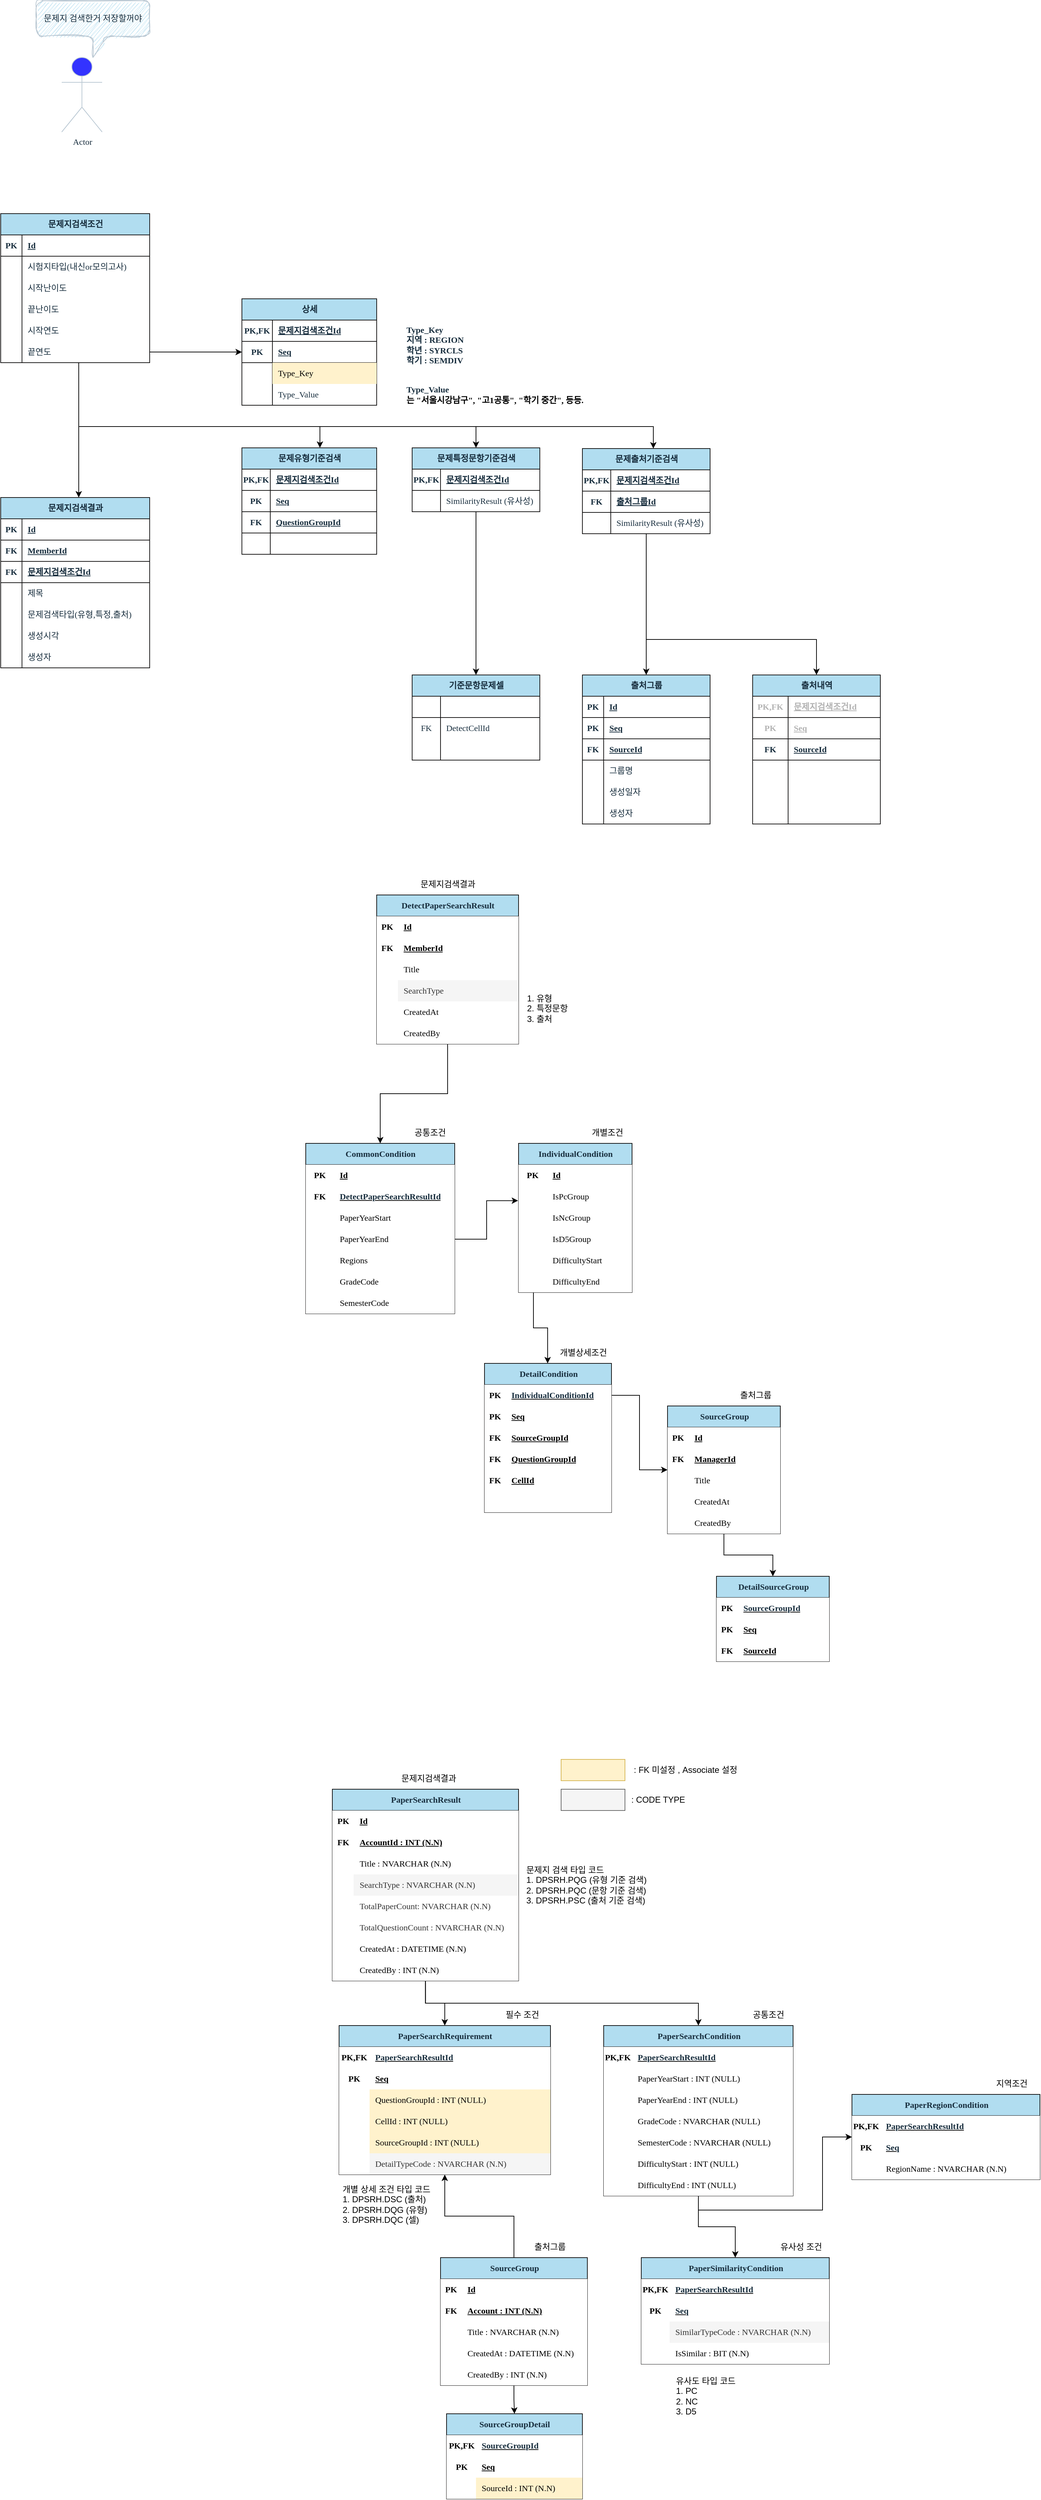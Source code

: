 <mxfile version="24.8.0">
  <diagram id="C5RBs43oDa-KdzZeNtuy" name="Page-1">
    <mxGraphModel dx="1322" dy="2026" grid="1" gridSize="10" guides="1" tooltips="1" connect="1" arrows="1" fold="1" page="1" pageScale="1" pageWidth="827" pageHeight="1169" math="0" shadow="0">
      <root>
        <mxCell id="WIyWlLk6GJQsqaUBKTNV-0" />
        <mxCell id="WIyWlLk6GJQsqaUBKTNV-1" parent="WIyWlLk6GJQsqaUBKTNV-0" />
        <mxCell id="vLPk0vdQ467cHO7tX7cO-26" value="문제출처기준검색" style="shape=table;startSize=30;container=1;collapsible=1;childLayout=tableLayout;fixedRows=1;rowLines=0;fontStyle=1;align=center;resizeLast=1;html=1;hachureGap=4;fontFamily=D2Coding;swimlaneLine=1;labelBackgroundColor=none;fillColor=#B1DDF0;strokeColor=#100f0f;fontColor=#182E3E;rounded=0;fontSource=https%3A%2F%2Ffastly.jsdelivr.net%2Fgh%2Fprojectnoonnu%2Fnoonfonts_three%401.0%2FD2Coding.woff;fontSize=12;" parent="WIyWlLk6GJQsqaUBKTNV-1" vertex="1">
          <mxGeometry x="1170" y="491" width="180" height="120" as="geometry" />
        </mxCell>
        <mxCell id="vLPk0vdQ467cHO7tX7cO-196" value="" style="shape=tableRow;horizontal=0;startSize=0;swimlaneHead=0;swimlaneBody=0;fillColor=none;collapsible=0;dropTarget=0;points=[[0,0.5],[1,0.5]];portConstraint=eastwest;top=0;left=0;right=0;bottom=1;hachureGap=4;fontFamily=D2Coding;labelBackgroundColor=none;strokeColor=#100f0f;fontColor=#182E3E;rounded=0;fontSource=https%3A%2F%2Ffastly.jsdelivr.net%2Fgh%2Fprojectnoonnu%2Fnoonfonts_three%401.0%2FD2Coding.woff;fontSize=12;" parent="vLPk0vdQ467cHO7tX7cO-26" vertex="1">
          <mxGeometry y="30" width="180" height="30" as="geometry" />
        </mxCell>
        <mxCell id="vLPk0vdQ467cHO7tX7cO-197" value="PK,FK" style="shape=partialRectangle;connectable=0;fillColor=none;top=0;left=0;bottom=0;right=0;fontStyle=1;overflow=hidden;whiteSpace=wrap;html=1;hachureGap=4;fontFamily=D2Coding;labelBackgroundColor=none;strokeColor=#100f0f;fontColor=#182E3E;rounded=0;fontSource=https%3A%2F%2Ffastly.jsdelivr.net%2Fgh%2Fprojectnoonnu%2Fnoonfonts_three%401.0%2FD2Coding.woff;fontSize=12;" parent="vLPk0vdQ467cHO7tX7cO-196" vertex="1">
          <mxGeometry width="40" height="30" as="geometry">
            <mxRectangle width="40" height="30" as="alternateBounds" />
          </mxGeometry>
        </mxCell>
        <mxCell id="vLPk0vdQ467cHO7tX7cO-198" value="문제지검색조건Id" style="shape=partialRectangle;connectable=0;fillColor=none;top=0;left=0;bottom=0;right=0;align=left;spacingLeft=6;fontStyle=5;overflow=hidden;whiteSpace=wrap;html=1;hachureGap=4;fontFamily=D2Coding;labelBackgroundColor=none;strokeColor=#100f0f;fontColor=#182E3E;rounded=0;fontSource=https%3A%2F%2Ffastly.jsdelivr.net%2Fgh%2Fprojectnoonnu%2Fnoonfonts_three%401.0%2FD2Coding.woff;fontSize=12;" parent="vLPk0vdQ467cHO7tX7cO-196" vertex="1">
          <mxGeometry x="40" width="140" height="30" as="geometry">
            <mxRectangle width="140" height="30" as="alternateBounds" />
          </mxGeometry>
        </mxCell>
        <mxCell id="vLPk0vdQ467cHO7tX7cO-27" value="" style="shape=tableRow;horizontal=0;startSize=0;swimlaneHead=0;swimlaneBody=0;fillColor=none;collapsible=0;dropTarget=0;points=[[0,0.5],[1,0.5]];portConstraint=eastwest;top=0;left=0;right=0;bottom=1;hachureGap=4;fontFamily=D2Coding;labelBackgroundColor=none;strokeColor=#100f0f;fontColor=#182E3E;rounded=0;fontSource=https%3A%2F%2Ffastly.jsdelivr.net%2Fgh%2Fprojectnoonnu%2Fnoonfonts_three%401.0%2FD2Coding.woff;fontSize=12;" parent="vLPk0vdQ467cHO7tX7cO-26" vertex="1">
          <mxGeometry y="60" width="180" height="30" as="geometry" />
        </mxCell>
        <mxCell id="vLPk0vdQ467cHO7tX7cO-28" value="FK" style="shape=partialRectangle;connectable=0;fillColor=none;top=0;left=0;bottom=0;right=0;fontStyle=1;overflow=hidden;whiteSpace=wrap;html=1;hachureGap=4;fontFamily=D2Coding;labelBackgroundColor=none;strokeColor=#100f0f;fontColor=#182E3E;rounded=0;fontSource=https%3A%2F%2Ffastly.jsdelivr.net%2Fgh%2Fprojectnoonnu%2Fnoonfonts_three%401.0%2FD2Coding.woff;fontSize=12;" parent="vLPk0vdQ467cHO7tX7cO-27" vertex="1">
          <mxGeometry width="40" height="30" as="geometry">
            <mxRectangle width="40" height="30" as="alternateBounds" />
          </mxGeometry>
        </mxCell>
        <mxCell id="vLPk0vdQ467cHO7tX7cO-29" value="출처그룹Id" style="shape=partialRectangle;connectable=0;fillColor=none;top=0;left=0;bottom=0;right=0;align=left;spacingLeft=6;fontStyle=5;overflow=hidden;whiteSpace=wrap;html=1;hachureGap=4;fontFamily=D2Coding;labelBackgroundColor=none;strokeColor=#100f0f;fontColor=#182E3E;rounded=0;fontSource=https%3A%2F%2Ffastly.jsdelivr.net%2Fgh%2Fprojectnoonnu%2Fnoonfonts_three%401.0%2FD2Coding.woff;fontSize=12;" parent="vLPk0vdQ467cHO7tX7cO-27" vertex="1">
          <mxGeometry x="40" width="140" height="30" as="geometry">
            <mxRectangle width="140" height="30" as="alternateBounds" />
          </mxGeometry>
        </mxCell>
        <mxCell id="vLPk0vdQ467cHO7tX7cO-30" value="" style="shape=tableRow;horizontal=0;startSize=0;swimlaneHead=0;swimlaneBody=0;fillColor=none;collapsible=0;dropTarget=0;points=[[0,0.5],[1,0.5]];portConstraint=eastwest;top=0;left=0;right=0;bottom=0;hachureGap=4;fontFamily=D2Coding;labelBackgroundColor=none;strokeColor=#100f0f;fontColor=#182E3E;rounded=0;fontSource=https%3A%2F%2Ffastly.jsdelivr.net%2Fgh%2Fprojectnoonnu%2Fnoonfonts_three%401.0%2FD2Coding.woff;fontSize=12;" parent="vLPk0vdQ467cHO7tX7cO-26" vertex="1">
          <mxGeometry y="90" width="180" height="30" as="geometry" />
        </mxCell>
        <mxCell id="vLPk0vdQ467cHO7tX7cO-31" value="" style="shape=partialRectangle;connectable=0;fillColor=none;top=0;left=0;bottom=0;right=0;editable=1;overflow=hidden;whiteSpace=wrap;html=1;hachureGap=4;fontFamily=D2Coding;labelBackgroundColor=none;strokeColor=#100f0f;fontColor=#182E3E;rounded=0;fontSource=https%3A%2F%2Ffastly.jsdelivr.net%2Fgh%2Fprojectnoonnu%2Fnoonfonts_three%401.0%2FD2Coding.woff;fontSize=12;" parent="vLPk0vdQ467cHO7tX7cO-30" vertex="1">
          <mxGeometry width="40" height="30" as="geometry">
            <mxRectangle width="40" height="30" as="alternateBounds" />
          </mxGeometry>
        </mxCell>
        <mxCell id="vLPk0vdQ467cHO7tX7cO-32" value="SimilarityResult (유사성)" style="shape=partialRectangle;connectable=0;fillColor=none;top=0;left=0;bottom=0;right=0;align=left;spacingLeft=6;overflow=hidden;whiteSpace=wrap;html=1;hachureGap=4;fontFamily=D2Coding;labelBackgroundColor=none;strokeColor=#100f0f;fontColor=#182E3E;rounded=0;fontSource=https%3A%2F%2Ffastly.jsdelivr.net%2Fgh%2Fprojectnoonnu%2Fnoonfonts_three%401.0%2FD2Coding.woff;fontSize=12;" parent="vLPk0vdQ467cHO7tX7cO-30" vertex="1">
          <mxGeometry x="40" width="140" height="30" as="geometry">
            <mxRectangle width="140" height="30" as="alternateBounds" />
          </mxGeometry>
        </mxCell>
        <mxCell id="vLPk0vdQ467cHO7tX7cO-39" value="문제특정문항기준검색" style="shape=table;startSize=30;container=1;collapsible=1;childLayout=tableLayout;fixedRows=1;rowLines=0;fontStyle=1;align=center;resizeLast=1;html=1;hachureGap=4;fontFamily=D2Coding;swimlaneLine=1;labelBackgroundColor=none;fillColor=#B1DDF0;strokeColor=#100f0f;fontColor=#182E3E;rounded=0;fontSource=https%3A%2F%2Ffastly.jsdelivr.net%2Fgh%2Fprojectnoonnu%2Fnoonfonts_three%401.0%2FD2Coding.woff;fontSize=12;" parent="WIyWlLk6GJQsqaUBKTNV-1" vertex="1">
          <mxGeometry x="930" y="490" width="180" height="90" as="geometry" />
        </mxCell>
        <mxCell id="vLPk0vdQ467cHO7tX7cO-40" value="" style="shape=tableRow;horizontal=0;startSize=0;swimlaneHead=0;swimlaneBody=0;fillColor=none;collapsible=0;dropTarget=0;points=[[0,0.5],[1,0.5]];portConstraint=eastwest;top=0;left=0;right=0;bottom=1;hachureGap=4;fontFamily=D2Coding;labelBackgroundColor=none;strokeColor=#100f0f;fontColor=#182E3E;rounded=0;fontSource=https%3A%2F%2Ffastly.jsdelivr.net%2Fgh%2Fprojectnoonnu%2Fnoonfonts_three%401.0%2FD2Coding.woff;fontSize=12;" parent="vLPk0vdQ467cHO7tX7cO-39" vertex="1">
          <mxGeometry y="30" width="180" height="30" as="geometry" />
        </mxCell>
        <mxCell id="vLPk0vdQ467cHO7tX7cO-41" value="PK,FK" style="shape=partialRectangle;connectable=0;fillColor=none;top=0;left=0;bottom=0;right=0;fontStyle=1;overflow=hidden;whiteSpace=wrap;html=1;hachureGap=4;fontFamily=D2Coding;labelBackgroundColor=none;strokeColor=#100f0f;fontColor=#182E3E;rounded=0;fontSource=https%3A%2F%2Ffastly.jsdelivr.net%2Fgh%2Fprojectnoonnu%2Fnoonfonts_three%401.0%2FD2Coding.woff;fontSize=12;" parent="vLPk0vdQ467cHO7tX7cO-40" vertex="1">
          <mxGeometry width="40" height="30" as="geometry">
            <mxRectangle width="40" height="30" as="alternateBounds" />
          </mxGeometry>
        </mxCell>
        <mxCell id="vLPk0vdQ467cHO7tX7cO-42" value="문제지검색조건Id" style="shape=partialRectangle;connectable=0;fillColor=none;top=0;left=0;bottom=0;right=0;align=left;spacingLeft=6;fontStyle=5;overflow=hidden;whiteSpace=wrap;html=1;hachureGap=4;fontFamily=D2Coding;labelBackgroundColor=none;strokeColor=#100f0f;fontColor=#182E3E;rounded=0;fontSource=https%3A%2F%2Ffastly.jsdelivr.net%2Fgh%2Fprojectnoonnu%2Fnoonfonts_three%401.0%2FD2Coding.woff;fontSize=12;" parent="vLPk0vdQ467cHO7tX7cO-40" vertex="1">
          <mxGeometry x="40" width="140" height="30" as="geometry">
            <mxRectangle width="140" height="30" as="alternateBounds" />
          </mxGeometry>
        </mxCell>
        <mxCell id="vLPk0vdQ467cHO7tX7cO-46" value="" style="shape=tableRow;horizontal=0;startSize=0;swimlaneHead=0;swimlaneBody=0;fillColor=none;collapsible=0;dropTarget=0;points=[[0,0.5],[1,0.5]];portConstraint=eastwest;top=0;left=0;right=0;bottom=0;hachureGap=4;fontFamily=D2Coding;labelBackgroundColor=none;strokeColor=#100f0f;fontColor=#182E3E;rounded=0;fontSource=https%3A%2F%2Ffastly.jsdelivr.net%2Fgh%2Fprojectnoonnu%2Fnoonfonts_three%401.0%2FD2Coding.woff;fontSize=12;" parent="vLPk0vdQ467cHO7tX7cO-39" vertex="1">
          <mxGeometry y="60" width="180" height="30" as="geometry" />
        </mxCell>
        <mxCell id="vLPk0vdQ467cHO7tX7cO-47" value="" style="shape=partialRectangle;connectable=0;fillColor=none;top=0;left=0;bottom=0;right=0;editable=1;overflow=hidden;whiteSpace=wrap;html=1;hachureGap=4;fontFamily=D2Coding;labelBackgroundColor=none;strokeColor=#100f0f;fontColor=#182E3E;rounded=0;fontSource=https%3A%2F%2Ffastly.jsdelivr.net%2Fgh%2Fprojectnoonnu%2Fnoonfonts_three%401.0%2FD2Coding.woff;fontSize=12;" parent="vLPk0vdQ467cHO7tX7cO-46" vertex="1">
          <mxGeometry width="40" height="30" as="geometry">
            <mxRectangle width="40" height="30" as="alternateBounds" />
          </mxGeometry>
        </mxCell>
        <mxCell id="vLPk0vdQ467cHO7tX7cO-48" value="SimilarityResult (유사성)" style="shape=partialRectangle;connectable=0;fillColor=none;top=0;left=0;bottom=0;right=0;align=left;spacingLeft=6;overflow=hidden;whiteSpace=wrap;html=1;hachureGap=4;fontFamily=D2Coding;labelBackgroundColor=none;strokeColor=#100f0f;fontColor=#182E3E;rounded=0;fontSource=https%3A%2F%2Ffastly.jsdelivr.net%2Fgh%2Fprojectnoonnu%2Fnoonfonts_three%401.0%2FD2Coding.woff;fontSize=12;" parent="vLPk0vdQ467cHO7tX7cO-46" vertex="1">
          <mxGeometry x="40" width="140" height="30" as="geometry">
            <mxRectangle width="140" height="30" as="alternateBounds" />
          </mxGeometry>
        </mxCell>
        <mxCell id="vLPk0vdQ467cHO7tX7cO-52" value="문제지검색결과" style="shape=table;startSize=30;container=1;collapsible=1;childLayout=tableLayout;fixedRows=1;rowLines=0;fontStyle=1;align=center;resizeLast=1;html=1;hachureGap=4;fontFamily=D2Coding;swimlaneLine=1;labelBackgroundColor=none;fillColor=#B1DDF0;strokeColor=#100f0f;fontColor=#182E3E;rounded=0;fontSource=https%3A%2F%2Ffastly.jsdelivr.net%2Fgh%2Fprojectnoonnu%2Fnoonfonts_three%401.0%2FD2Coding.woff;fontSize=12;" parent="WIyWlLk6GJQsqaUBKTNV-1" vertex="1">
          <mxGeometry x="350" y="560" width="210" height="240" as="geometry" />
        </mxCell>
        <mxCell id="vLPk0vdQ467cHO7tX7cO-53" value="" style="shape=tableRow;horizontal=0;startSize=0;swimlaneHead=0;swimlaneBody=0;fillColor=none;collapsible=0;dropTarget=0;points=[[0,0.5],[1,0.5]];portConstraint=eastwest;top=0;left=0;right=0;bottom=1;hachureGap=4;fontFamily=D2Coding;labelBackgroundColor=none;strokeColor=#100f0f;fontColor=#182E3E;rounded=0;fontSource=https%3A%2F%2Ffastly.jsdelivr.net%2Fgh%2Fprojectnoonnu%2Fnoonfonts_three%401.0%2FD2Coding.woff;fontSize=12;" parent="vLPk0vdQ467cHO7tX7cO-52" vertex="1">
          <mxGeometry y="30" width="210" height="30" as="geometry" />
        </mxCell>
        <mxCell id="vLPk0vdQ467cHO7tX7cO-54" value="PK" style="shape=partialRectangle;connectable=0;fillColor=none;top=0;left=0;bottom=0;right=0;fontStyle=1;overflow=hidden;whiteSpace=wrap;html=1;hachureGap=4;fontFamily=D2Coding;labelBackgroundColor=none;strokeColor=#100f0f;fontColor=#182E3E;rounded=0;fontSource=https%3A%2F%2Ffastly.jsdelivr.net%2Fgh%2Fprojectnoonnu%2Fnoonfonts_three%401.0%2FD2Coding.woff;fontSize=12;" parent="vLPk0vdQ467cHO7tX7cO-53" vertex="1">
          <mxGeometry width="30" height="30" as="geometry">
            <mxRectangle width="30" height="30" as="alternateBounds" />
          </mxGeometry>
        </mxCell>
        <mxCell id="vLPk0vdQ467cHO7tX7cO-55" value="Id" style="shape=partialRectangle;connectable=0;fillColor=none;top=0;left=0;bottom=0;right=0;align=left;spacingLeft=6;fontStyle=5;overflow=hidden;whiteSpace=wrap;html=1;hachureGap=4;fontFamily=D2Coding;labelBackgroundColor=none;strokeColor=#100f0f;fontColor=#182E3E;rounded=0;fontSource=https%3A%2F%2Ffastly.jsdelivr.net%2Fgh%2Fprojectnoonnu%2Fnoonfonts_three%401.0%2FD2Coding.woff;fontSize=12;" parent="vLPk0vdQ467cHO7tX7cO-53" vertex="1">
          <mxGeometry x="30" width="180" height="30" as="geometry">
            <mxRectangle width="180" height="30" as="alternateBounds" />
          </mxGeometry>
        </mxCell>
        <mxCell id="vLPk0vdQ467cHO7tX7cO-205" value="" style="shape=tableRow;horizontal=0;startSize=0;swimlaneHead=0;swimlaneBody=0;fillColor=none;collapsible=0;dropTarget=0;points=[[0,0.5],[1,0.5]];portConstraint=eastwest;top=0;left=0;right=0;bottom=1;hachureGap=4;fontFamily=D2Coding;labelBackgroundColor=none;strokeColor=#100f0f;fontColor=#182E3E;rounded=0;fontSource=https%3A%2F%2Ffastly.jsdelivr.net%2Fgh%2Fprojectnoonnu%2Fnoonfonts_three%401.0%2FD2Coding.woff;fontSize=12;" parent="vLPk0vdQ467cHO7tX7cO-52" vertex="1">
          <mxGeometry y="60" width="210" height="30" as="geometry" />
        </mxCell>
        <mxCell id="vLPk0vdQ467cHO7tX7cO-206" value="FK" style="shape=partialRectangle;connectable=0;fillColor=none;top=0;left=0;bottom=0;right=0;fontStyle=1;overflow=hidden;whiteSpace=wrap;html=1;hachureGap=4;fontFamily=D2Coding;labelBackgroundColor=none;strokeColor=#100f0f;fontColor=#182E3E;rounded=0;fontSource=https%3A%2F%2Ffastly.jsdelivr.net%2Fgh%2Fprojectnoonnu%2Fnoonfonts_three%401.0%2FD2Coding.woff;fontSize=12;" parent="vLPk0vdQ467cHO7tX7cO-205" vertex="1">
          <mxGeometry width="30" height="30" as="geometry">
            <mxRectangle width="30" height="30" as="alternateBounds" />
          </mxGeometry>
        </mxCell>
        <mxCell id="vLPk0vdQ467cHO7tX7cO-207" value="MemberId" style="shape=partialRectangle;connectable=0;fillColor=none;top=0;left=0;bottom=0;right=0;align=left;spacingLeft=6;fontStyle=5;overflow=hidden;whiteSpace=wrap;html=1;hachureGap=4;fontFamily=D2Coding;labelBackgroundColor=none;strokeColor=#100f0f;fontColor=#182E3E;rounded=0;fontSource=https%3A%2F%2Ffastly.jsdelivr.net%2Fgh%2Fprojectnoonnu%2Fnoonfonts_three%401.0%2FD2Coding.woff;fontSize=12;" parent="vLPk0vdQ467cHO7tX7cO-205" vertex="1">
          <mxGeometry x="30" width="180" height="30" as="geometry">
            <mxRectangle width="180" height="30" as="alternateBounds" />
          </mxGeometry>
        </mxCell>
        <mxCell id="vLPk0vdQ467cHO7tX7cO-219" value="" style="shape=tableRow;horizontal=0;startSize=0;swimlaneHead=0;swimlaneBody=0;fillColor=none;collapsible=0;dropTarget=0;points=[[0,0.5],[1,0.5]];portConstraint=eastwest;top=0;left=0;right=0;bottom=1;hachureGap=4;fontFamily=D2Coding;labelBackgroundColor=none;strokeColor=#100f0f;fontColor=#182E3E;rounded=0;fontSource=https%3A%2F%2Ffastly.jsdelivr.net%2Fgh%2Fprojectnoonnu%2Fnoonfonts_three%401.0%2FD2Coding.woff;fontSize=12;" parent="vLPk0vdQ467cHO7tX7cO-52" vertex="1">
          <mxGeometry y="90" width="210" height="30" as="geometry" />
        </mxCell>
        <mxCell id="vLPk0vdQ467cHO7tX7cO-220" value="FK" style="shape=partialRectangle;connectable=0;fillColor=none;top=0;left=0;bottom=0;right=0;fontStyle=1;overflow=hidden;whiteSpace=wrap;html=1;hachureGap=4;fontFamily=D2Coding;labelBackgroundColor=none;strokeColor=#100f0f;fontColor=#182E3E;rounded=0;fontSource=https%3A%2F%2Ffastly.jsdelivr.net%2Fgh%2Fprojectnoonnu%2Fnoonfonts_three%401.0%2FD2Coding.woff;fontSize=12;" parent="vLPk0vdQ467cHO7tX7cO-219" vertex="1">
          <mxGeometry width="30" height="30" as="geometry">
            <mxRectangle width="30" height="30" as="alternateBounds" />
          </mxGeometry>
        </mxCell>
        <mxCell id="vLPk0vdQ467cHO7tX7cO-221" value="문제지검색조건Id" style="shape=partialRectangle;connectable=0;fillColor=none;top=0;left=0;bottom=0;right=0;align=left;spacingLeft=6;fontStyle=5;overflow=hidden;whiteSpace=wrap;html=1;hachureGap=4;fontFamily=D2Coding;labelBackgroundColor=none;strokeColor=#100f0f;fontColor=#182E3E;rounded=0;fontSource=https%3A%2F%2Ffastly.jsdelivr.net%2Fgh%2Fprojectnoonnu%2Fnoonfonts_three%401.0%2FD2Coding.woff;fontSize=12;" parent="vLPk0vdQ467cHO7tX7cO-219" vertex="1">
          <mxGeometry x="30" width="180" height="30" as="geometry">
            <mxRectangle width="180" height="30" as="alternateBounds" />
          </mxGeometry>
        </mxCell>
        <mxCell id="vLPk0vdQ467cHO7tX7cO-56" value="" style="shape=tableRow;horizontal=0;startSize=0;swimlaneHead=0;swimlaneBody=0;fillColor=none;collapsible=0;dropTarget=0;points=[[0,0.5],[1,0.5]];portConstraint=eastwest;top=0;left=0;right=0;bottom=0;hachureGap=4;fontFamily=D2Coding;labelBackgroundColor=none;strokeColor=#100f0f;fontColor=#182E3E;rounded=0;fontSource=https%3A%2F%2Ffastly.jsdelivr.net%2Fgh%2Fprojectnoonnu%2Fnoonfonts_three%401.0%2FD2Coding.woff;fontSize=12;" parent="vLPk0vdQ467cHO7tX7cO-52" vertex="1">
          <mxGeometry y="120" width="210" height="30" as="geometry" />
        </mxCell>
        <mxCell id="vLPk0vdQ467cHO7tX7cO-57" value="" style="shape=partialRectangle;connectable=0;fillColor=none;top=0;left=0;bottom=0;right=0;editable=1;overflow=hidden;whiteSpace=wrap;html=1;hachureGap=4;fontFamily=D2Coding;labelBackgroundColor=none;strokeColor=#100f0f;fontColor=#182E3E;rounded=0;fontSource=https%3A%2F%2Ffastly.jsdelivr.net%2Fgh%2Fprojectnoonnu%2Fnoonfonts_three%401.0%2FD2Coding.woff;fontSize=12;" parent="vLPk0vdQ467cHO7tX7cO-56" vertex="1">
          <mxGeometry width="30" height="30" as="geometry">
            <mxRectangle width="30" height="30" as="alternateBounds" />
          </mxGeometry>
        </mxCell>
        <mxCell id="vLPk0vdQ467cHO7tX7cO-58" value="제목" style="shape=partialRectangle;connectable=0;fillColor=none;top=0;left=0;bottom=0;right=0;align=left;spacingLeft=6;overflow=hidden;whiteSpace=wrap;html=1;hachureGap=4;fontFamily=D2Coding;labelBackgroundColor=none;strokeColor=#100f0f;fontColor=#182E3E;rounded=0;fontSource=https%3A%2F%2Ffastly.jsdelivr.net%2Fgh%2Fprojectnoonnu%2Fnoonfonts_three%401.0%2FD2Coding.woff;fontSize=12;" parent="vLPk0vdQ467cHO7tX7cO-56" vertex="1">
          <mxGeometry x="30" width="180" height="30" as="geometry">
            <mxRectangle width="180" height="30" as="alternateBounds" />
          </mxGeometry>
        </mxCell>
        <mxCell id="vLPk0vdQ467cHO7tX7cO-59" value="" style="shape=tableRow;horizontal=0;startSize=0;swimlaneHead=0;swimlaneBody=0;fillColor=none;collapsible=0;dropTarget=0;points=[[0,0.5],[1,0.5]];portConstraint=eastwest;top=0;left=0;right=0;bottom=0;hachureGap=4;fontFamily=D2Coding;labelBackgroundColor=none;strokeColor=#100f0f;fontColor=#182E3E;rounded=0;fontSource=https%3A%2F%2Ffastly.jsdelivr.net%2Fgh%2Fprojectnoonnu%2Fnoonfonts_three%401.0%2FD2Coding.woff;fontSize=12;" parent="vLPk0vdQ467cHO7tX7cO-52" vertex="1">
          <mxGeometry y="150" width="210" height="30" as="geometry" />
        </mxCell>
        <mxCell id="vLPk0vdQ467cHO7tX7cO-60" value="" style="shape=partialRectangle;connectable=0;fillColor=none;top=0;left=0;bottom=0;right=0;editable=1;overflow=hidden;whiteSpace=wrap;html=1;hachureGap=4;fontFamily=D2Coding;labelBackgroundColor=none;strokeColor=#100f0f;fontColor=#182E3E;rounded=0;fontSource=https%3A%2F%2Ffastly.jsdelivr.net%2Fgh%2Fprojectnoonnu%2Fnoonfonts_three%401.0%2FD2Coding.woff;fontSize=12;" parent="vLPk0vdQ467cHO7tX7cO-59" vertex="1">
          <mxGeometry width="30" height="30" as="geometry">
            <mxRectangle width="30" height="30" as="alternateBounds" />
          </mxGeometry>
        </mxCell>
        <mxCell id="vLPk0vdQ467cHO7tX7cO-61" value="문제검색타입(유형,특정,출처)" style="shape=partialRectangle;connectable=0;fillColor=none;top=0;left=0;bottom=0;right=0;align=left;spacingLeft=6;overflow=hidden;whiteSpace=wrap;html=1;hachureGap=4;fontFamily=D2Coding;labelBackgroundColor=none;strokeColor=#100f0f;fontColor=#182E3E;rounded=0;fontSource=https%3A%2F%2Ffastly.jsdelivr.net%2Fgh%2Fprojectnoonnu%2Fnoonfonts_three%401.0%2FD2Coding.woff;fontSize=12;" parent="vLPk0vdQ467cHO7tX7cO-59" vertex="1">
          <mxGeometry x="30" width="180" height="30" as="geometry">
            <mxRectangle width="180" height="30" as="alternateBounds" />
          </mxGeometry>
        </mxCell>
        <mxCell id="vLPk0vdQ467cHO7tX7cO-62" value="" style="shape=tableRow;horizontal=0;startSize=0;swimlaneHead=0;swimlaneBody=0;fillColor=none;collapsible=0;dropTarget=0;points=[[0,0.5],[1,0.5]];portConstraint=eastwest;top=0;left=0;right=0;bottom=0;hachureGap=4;fontFamily=D2Coding;labelBackgroundColor=none;strokeColor=#100f0f;fontColor=#182E3E;rounded=0;fontSource=https%3A%2F%2Ffastly.jsdelivr.net%2Fgh%2Fprojectnoonnu%2Fnoonfonts_three%401.0%2FD2Coding.woff;fontSize=12;" parent="vLPk0vdQ467cHO7tX7cO-52" vertex="1">
          <mxGeometry y="180" width="210" height="30" as="geometry" />
        </mxCell>
        <mxCell id="vLPk0vdQ467cHO7tX7cO-63" value="" style="shape=partialRectangle;connectable=0;fillColor=none;top=0;left=0;bottom=0;right=0;editable=1;overflow=hidden;whiteSpace=wrap;html=1;hachureGap=4;fontFamily=D2Coding;labelBackgroundColor=none;strokeColor=#100f0f;fontColor=#182E3E;rounded=0;fontSource=https%3A%2F%2Ffastly.jsdelivr.net%2Fgh%2Fprojectnoonnu%2Fnoonfonts_three%401.0%2FD2Coding.woff;fontSize=12;" parent="vLPk0vdQ467cHO7tX7cO-62" vertex="1">
          <mxGeometry width="30" height="30" as="geometry">
            <mxRectangle width="30" height="30" as="alternateBounds" />
          </mxGeometry>
        </mxCell>
        <mxCell id="vLPk0vdQ467cHO7tX7cO-64" value="생성시각" style="shape=partialRectangle;connectable=0;fillColor=none;top=0;left=0;bottom=0;right=0;align=left;spacingLeft=6;overflow=hidden;whiteSpace=wrap;html=1;hachureGap=4;fontFamily=D2Coding;labelBackgroundColor=none;strokeColor=#100f0f;fontColor=#182E3E;rounded=0;fontSource=https%3A%2F%2Ffastly.jsdelivr.net%2Fgh%2Fprojectnoonnu%2Fnoonfonts_three%401.0%2FD2Coding.woff;fontSize=12;" parent="vLPk0vdQ467cHO7tX7cO-62" vertex="1">
          <mxGeometry x="30" width="180" height="30" as="geometry">
            <mxRectangle width="180" height="30" as="alternateBounds" />
          </mxGeometry>
        </mxCell>
        <mxCell id="vLPk0vdQ467cHO7tX7cO-214" value="" style="shape=tableRow;horizontal=0;startSize=0;swimlaneHead=0;swimlaneBody=0;fillColor=none;collapsible=0;dropTarget=0;points=[[0,0.5],[1,0.5]];portConstraint=eastwest;top=0;left=0;right=0;bottom=0;hachureGap=4;fontFamily=D2Coding;labelBackgroundColor=none;strokeColor=#100f0f;fontColor=#182E3E;rounded=0;fontSource=https%3A%2F%2Ffastly.jsdelivr.net%2Fgh%2Fprojectnoonnu%2Fnoonfonts_three%401.0%2FD2Coding.woff;fontSize=12;" parent="vLPk0vdQ467cHO7tX7cO-52" vertex="1">
          <mxGeometry y="210" width="210" height="30" as="geometry" />
        </mxCell>
        <mxCell id="vLPk0vdQ467cHO7tX7cO-215" value="" style="shape=partialRectangle;connectable=0;fillColor=none;top=0;left=0;bottom=0;right=0;editable=1;overflow=hidden;whiteSpace=wrap;html=1;hachureGap=4;fontFamily=D2Coding;labelBackgroundColor=none;strokeColor=#100f0f;fontColor=#182E3E;rounded=0;fontSource=https%3A%2F%2Ffastly.jsdelivr.net%2Fgh%2Fprojectnoonnu%2Fnoonfonts_three%401.0%2FD2Coding.woff;fontSize=12;" parent="vLPk0vdQ467cHO7tX7cO-214" vertex="1">
          <mxGeometry width="30" height="30" as="geometry">
            <mxRectangle width="30" height="30" as="alternateBounds" />
          </mxGeometry>
        </mxCell>
        <mxCell id="vLPk0vdQ467cHO7tX7cO-216" value="생성자" style="shape=partialRectangle;connectable=0;fillColor=none;top=0;left=0;bottom=0;right=0;align=left;spacingLeft=6;overflow=hidden;whiteSpace=wrap;html=1;hachureGap=4;fontFamily=D2Coding;labelBackgroundColor=none;strokeColor=#100f0f;fontColor=#182E3E;rounded=0;fontSource=https%3A%2F%2Ffastly.jsdelivr.net%2Fgh%2Fprojectnoonnu%2Fnoonfonts_three%401.0%2FD2Coding.woff;fontSize=12;" parent="vLPk0vdQ467cHO7tX7cO-214" vertex="1">
          <mxGeometry x="30" width="180" height="30" as="geometry">
            <mxRectangle width="180" height="30" as="alternateBounds" />
          </mxGeometry>
        </mxCell>
        <mxCell id="vLPk0vdQ467cHO7tX7cO-65" value="문제유형기준검색" style="shape=table;startSize=30;container=1;collapsible=1;childLayout=tableLayout;fixedRows=1;rowLines=0;fontStyle=1;align=center;resizeLast=1;html=1;hachureGap=4;fontFamily=D2Coding;swimlaneLine=1;labelBackgroundColor=none;fillColor=#B1DDF0;strokeColor=#100f0f;fontColor=#182E3E;rounded=0;fontSource=https%3A%2F%2Ffastly.jsdelivr.net%2Fgh%2Fprojectnoonnu%2Fnoonfonts_three%401.0%2FD2Coding.woff;fontSize=12;" parent="WIyWlLk6GJQsqaUBKTNV-1" vertex="1">
          <mxGeometry x="690" y="490" width="190" height="150" as="geometry" />
        </mxCell>
        <mxCell id="9MJ9S5fco6zbVNsvGFVZ-134" value="" style="shape=tableRow;horizontal=0;startSize=0;swimlaneHead=0;swimlaneBody=0;fillColor=none;collapsible=0;dropTarget=0;points=[[0,0.5],[1,0.5]];portConstraint=eastwest;top=0;left=0;right=0;bottom=1;hachureGap=4;fontFamily=D2Coding;labelBackgroundColor=none;strokeColor=#100f0f;fontColor=#182E3E;rounded=0;fontSource=https%3A%2F%2Ffastly.jsdelivr.net%2Fgh%2Fprojectnoonnu%2Fnoonfonts_three%401.0%2FD2Coding.woff;fontSize=12;" parent="vLPk0vdQ467cHO7tX7cO-65" vertex="1">
          <mxGeometry y="30" width="190" height="30" as="geometry" />
        </mxCell>
        <mxCell id="9MJ9S5fco6zbVNsvGFVZ-135" value="PK,FK" style="shape=partialRectangle;connectable=0;fillColor=none;top=0;left=0;bottom=0;right=0;fontStyle=1;overflow=hidden;whiteSpace=wrap;html=1;hachureGap=4;fontFamily=D2Coding;labelBackgroundColor=none;strokeColor=#100f0f;fontColor=#182E3E;rounded=0;fontSource=https%3A%2F%2Ffastly.jsdelivr.net%2Fgh%2Fprojectnoonnu%2Fnoonfonts_three%401.0%2FD2Coding.woff;fontSize=12;" parent="9MJ9S5fco6zbVNsvGFVZ-134" vertex="1">
          <mxGeometry width="40" height="30" as="geometry">
            <mxRectangle width="40" height="30" as="alternateBounds" />
          </mxGeometry>
        </mxCell>
        <mxCell id="9MJ9S5fco6zbVNsvGFVZ-136" value="문제지검색조건Id" style="shape=partialRectangle;connectable=0;fillColor=none;top=0;left=0;bottom=0;right=0;align=left;spacingLeft=6;fontStyle=5;overflow=hidden;whiteSpace=wrap;html=1;hachureGap=4;fontFamily=D2Coding;labelBackgroundColor=none;strokeColor=#100f0f;fontColor=#182E3E;rounded=0;fontSource=https%3A%2F%2Ffastly.jsdelivr.net%2Fgh%2Fprojectnoonnu%2Fnoonfonts_three%401.0%2FD2Coding.woff;fontSize=12;" parent="9MJ9S5fco6zbVNsvGFVZ-134" vertex="1">
          <mxGeometry x="40" width="150" height="30" as="geometry">
            <mxRectangle width="150" height="30" as="alternateBounds" />
          </mxGeometry>
        </mxCell>
        <mxCell id="9MJ9S5fco6zbVNsvGFVZ-137" value="" style="shape=tableRow;horizontal=0;startSize=0;swimlaneHead=0;swimlaneBody=0;fillColor=none;collapsible=0;dropTarget=0;points=[[0,0.5],[1,0.5]];portConstraint=eastwest;top=0;left=0;right=0;bottom=1;hachureGap=4;fontFamily=D2Coding;labelBackgroundColor=none;strokeColor=#100f0f;fontColor=#182E3E;rounded=0;fontSource=https%3A%2F%2Ffastly.jsdelivr.net%2Fgh%2Fprojectnoonnu%2Fnoonfonts_three%401.0%2FD2Coding.woff;fontSize=12;" parent="vLPk0vdQ467cHO7tX7cO-65" vertex="1">
          <mxGeometry y="60" width="190" height="30" as="geometry" />
        </mxCell>
        <mxCell id="9MJ9S5fco6zbVNsvGFVZ-138" value="PK" style="shape=partialRectangle;connectable=0;fillColor=none;top=0;left=0;bottom=0;right=0;fontStyle=1;overflow=hidden;whiteSpace=wrap;html=1;hachureGap=4;fontFamily=D2Coding;labelBackgroundColor=none;strokeColor=#100f0f;fontColor=#182E3E;rounded=0;fontSource=https%3A%2F%2Ffastly.jsdelivr.net%2Fgh%2Fprojectnoonnu%2Fnoonfonts_three%401.0%2FD2Coding.woff;fontSize=12;" parent="9MJ9S5fco6zbVNsvGFVZ-137" vertex="1">
          <mxGeometry width="40" height="30" as="geometry">
            <mxRectangle width="40" height="30" as="alternateBounds" />
          </mxGeometry>
        </mxCell>
        <mxCell id="9MJ9S5fco6zbVNsvGFVZ-139" value="Seq" style="shape=partialRectangle;connectable=0;fillColor=none;top=0;left=0;bottom=0;right=0;align=left;spacingLeft=6;fontStyle=5;overflow=hidden;whiteSpace=wrap;html=1;hachureGap=4;fontFamily=D2Coding;labelBackgroundColor=none;strokeColor=#100f0f;fontColor=#182E3E;rounded=0;fontSource=https%3A%2F%2Ffastly.jsdelivr.net%2Fgh%2Fprojectnoonnu%2Fnoonfonts_three%401.0%2FD2Coding.woff;fontSize=12;" parent="9MJ9S5fco6zbVNsvGFVZ-137" vertex="1">
          <mxGeometry x="40" width="150" height="30" as="geometry">
            <mxRectangle width="150" height="30" as="alternateBounds" />
          </mxGeometry>
        </mxCell>
        <mxCell id="vLPk0vdQ467cHO7tX7cO-66" value="" style="shape=tableRow;horizontal=0;startSize=0;swimlaneHead=0;swimlaneBody=0;fillColor=none;collapsible=0;dropTarget=0;points=[[0,0.5],[1,0.5]];portConstraint=eastwest;top=0;left=0;right=0;bottom=1;hachureGap=4;fontFamily=D2Coding;labelBackgroundColor=none;strokeColor=#100f0f;fontColor=#182E3E;rounded=0;fontSource=https%3A%2F%2Ffastly.jsdelivr.net%2Fgh%2Fprojectnoonnu%2Fnoonfonts_three%401.0%2FD2Coding.woff;fontSize=12;" parent="vLPk0vdQ467cHO7tX7cO-65" vertex="1">
          <mxGeometry y="90" width="190" height="30" as="geometry" />
        </mxCell>
        <mxCell id="vLPk0vdQ467cHO7tX7cO-67" value="FK" style="shape=partialRectangle;connectable=0;fillColor=none;top=0;left=0;bottom=0;right=0;fontStyle=1;overflow=hidden;whiteSpace=wrap;html=1;hachureGap=4;fontFamily=D2Coding;labelBackgroundColor=none;strokeColor=#100f0f;fontColor=#182E3E;rounded=0;fontSource=https%3A%2F%2Ffastly.jsdelivr.net%2Fgh%2Fprojectnoonnu%2Fnoonfonts_three%401.0%2FD2Coding.woff;fontSize=12;" parent="vLPk0vdQ467cHO7tX7cO-66" vertex="1">
          <mxGeometry width="40" height="30" as="geometry">
            <mxRectangle width="40" height="30" as="alternateBounds" />
          </mxGeometry>
        </mxCell>
        <mxCell id="vLPk0vdQ467cHO7tX7cO-68" value="QuestionGroupId" style="shape=partialRectangle;connectable=0;fillColor=none;top=0;left=0;bottom=0;right=0;align=left;spacingLeft=6;fontStyle=5;overflow=hidden;whiteSpace=wrap;html=1;hachureGap=4;fontFamily=D2Coding;labelBackgroundColor=none;strokeColor=#100f0f;fontColor=#182E3E;rounded=0;fontSource=https%3A%2F%2Ffastly.jsdelivr.net%2Fgh%2Fprojectnoonnu%2Fnoonfonts_three%401.0%2FD2Coding.woff;fontSize=12;" parent="vLPk0vdQ467cHO7tX7cO-66" vertex="1">
          <mxGeometry x="40" width="150" height="30" as="geometry">
            <mxRectangle width="150" height="30" as="alternateBounds" />
          </mxGeometry>
        </mxCell>
        <mxCell id="vLPk0vdQ467cHO7tX7cO-75" value="" style="shape=tableRow;horizontal=0;startSize=0;swimlaneHead=0;swimlaneBody=0;fillColor=none;collapsible=0;dropTarget=0;points=[[0,0.5],[1,0.5]];portConstraint=eastwest;top=0;left=0;right=0;bottom=0;hachureGap=4;fontFamily=D2Coding;labelBackgroundColor=none;strokeColor=#100f0f;fontColor=#182E3E;rounded=0;fontSource=https%3A%2F%2Ffastly.jsdelivr.net%2Fgh%2Fprojectnoonnu%2Fnoonfonts_three%401.0%2FD2Coding.woff;fontSize=12;" parent="vLPk0vdQ467cHO7tX7cO-65" vertex="1">
          <mxGeometry y="120" width="190" height="30" as="geometry" />
        </mxCell>
        <mxCell id="vLPk0vdQ467cHO7tX7cO-76" value="" style="shape=partialRectangle;connectable=0;fillColor=none;top=0;left=0;bottom=0;right=0;editable=1;overflow=hidden;whiteSpace=wrap;html=1;hachureGap=4;fontFamily=D2Coding;labelBackgroundColor=none;strokeColor=#100f0f;fontColor=#182E3E;rounded=0;fontSource=https%3A%2F%2Ffastly.jsdelivr.net%2Fgh%2Fprojectnoonnu%2Fnoonfonts_three%401.0%2FD2Coding.woff;fontSize=12;" parent="vLPk0vdQ467cHO7tX7cO-75" vertex="1">
          <mxGeometry width="40" height="30" as="geometry">
            <mxRectangle width="40" height="30" as="alternateBounds" />
          </mxGeometry>
        </mxCell>
        <mxCell id="vLPk0vdQ467cHO7tX7cO-77" value="" style="shape=partialRectangle;connectable=0;fillColor=none;top=0;left=0;bottom=0;right=0;align=left;spacingLeft=6;overflow=hidden;whiteSpace=wrap;html=1;hachureGap=4;fontFamily=D2Coding;labelBackgroundColor=none;strokeColor=#100f0f;fontColor=#182E3E;rounded=0;fontSource=https%3A%2F%2Ffastly.jsdelivr.net%2Fgh%2Fprojectnoonnu%2Fnoonfonts_three%401.0%2FD2Coding.woff;fontSize=12;" parent="vLPk0vdQ467cHO7tX7cO-75" vertex="1">
          <mxGeometry x="40" width="150" height="30" as="geometry">
            <mxRectangle width="150" height="30" as="alternateBounds" />
          </mxGeometry>
        </mxCell>
        <mxCell id="vLPk0vdQ467cHO7tX7cO-78" value="문제지검색조건" style="shape=table;startSize=30;container=1;collapsible=1;childLayout=tableLayout;fixedRows=1;rowLines=0;fontStyle=1;align=center;resizeLast=1;html=1;hachureGap=4;fontFamily=D2Coding;swimlaneLine=1;labelBackgroundColor=none;fillColor=#B1DDF0;strokeColor=#100f0f;fontColor=#182E3E;rounded=0;shadow=0;fontSource=https%3A%2F%2Ffastly.jsdelivr.net%2Fgh%2Fprojectnoonnu%2Fnoonfonts_three%401.0%2FD2Coding.woff;fontSize=12;" parent="WIyWlLk6GJQsqaUBKTNV-1" vertex="1">
          <mxGeometry x="350" y="160" width="210" height="210" as="geometry" />
        </mxCell>
        <mxCell id="vLPk0vdQ467cHO7tX7cO-79" value="" style="shape=tableRow;horizontal=0;startSize=0;swimlaneHead=0;swimlaneBody=0;fillColor=none;collapsible=0;dropTarget=0;points=[[0,0.5],[1,0.5]];portConstraint=eastwest;top=0;left=0;right=0;bottom=1;hachureGap=4;fontFamily=D2Coding;labelBackgroundColor=none;strokeColor=#100f0f;fontColor=#182E3E;rounded=0;shadow=0;fontSource=https%3A%2F%2Ffastly.jsdelivr.net%2Fgh%2Fprojectnoonnu%2Fnoonfonts_three%401.0%2FD2Coding.woff;fontSize=12;" parent="vLPk0vdQ467cHO7tX7cO-78" vertex="1">
          <mxGeometry y="30" width="210" height="30" as="geometry" />
        </mxCell>
        <mxCell id="vLPk0vdQ467cHO7tX7cO-80" value="PK" style="shape=partialRectangle;connectable=0;fillColor=none;top=0;left=0;bottom=0;right=0;fontStyle=1;overflow=hidden;whiteSpace=wrap;html=1;hachureGap=4;fontFamily=D2Coding;labelBackgroundColor=none;strokeColor=#100f0f;fontColor=#182E3E;rounded=0;shadow=0;fontSource=https%3A%2F%2Ffastly.jsdelivr.net%2Fgh%2Fprojectnoonnu%2Fnoonfonts_three%401.0%2FD2Coding.woff;fontSize=12;" parent="vLPk0vdQ467cHO7tX7cO-79" vertex="1">
          <mxGeometry width="30" height="30" as="geometry">
            <mxRectangle width="30" height="30" as="alternateBounds" />
          </mxGeometry>
        </mxCell>
        <mxCell id="vLPk0vdQ467cHO7tX7cO-81" value="Id" style="shape=partialRectangle;connectable=0;fillColor=none;top=0;left=0;bottom=0;right=0;align=left;spacingLeft=6;fontStyle=5;overflow=hidden;whiteSpace=wrap;html=1;hachureGap=4;fontFamily=D2Coding;labelBackgroundColor=none;strokeColor=#100f0f;fontColor=#182E3E;rounded=0;shadow=0;fontSource=https%3A%2F%2Ffastly.jsdelivr.net%2Fgh%2Fprojectnoonnu%2Fnoonfonts_three%401.0%2FD2Coding.woff;fontSize=12;" parent="vLPk0vdQ467cHO7tX7cO-79" vertex="1">
          <mxGeometry x="30" width="180" height="30" as="geometry">
            <mxRectangle width="180" height="30" as="alternateBounds" />
          </mxGeometry>
        </mxCell>
        <mxCell id="vLPk0vdQ467cHO7tX7cO-82" value="" style="shape=tableRow;horizontal=0;startSize=0;swimlaneHead=0;swimlaneBody=0;fillColor=none;collapsible=0;dropTarget=0;points=[[0,0.5],[1,0.5]];portConstraint=eastwest;top=0;left=0;right=0;bottom=0;hachureGap=4;fontFamily=D2Coding;labelBackgroundColor=none;strokeColor=#100f0f;fontColor=#182E3E;rounded=0;shadow=0;fontSource=https%3A%2F%2Ffastly.jsdelivr.net%2Fgh%2Fprojectnoonnu%2Fnoonfonts_three%401.0%2FD2Coding.woff;fontSize=12;" parent="vLPk0vdQ467cHO7tX7cO-78" vertex="1">
          <mxGeometry y="60" width="210" height="30" as="geometry" />
        </mxCell>
        <mxCell id="vLPk0vdQ467cHO7tX7cO-83" value="" style="shape=partialRectangle;connectable=0;fillColor=none;top=0;left=0;bottom=0;right=0;editable=1;overflow=hidden;whiteSpace=wrap;html=1;hachureGap=4;fontFamily=D2Coding;labelBackgroundColor=none;strokeColor=#100f0f;fontColor=#182E3E;rounded=0;shadow=0;fontSource=https%3A%2F%2Ffastly.jsdelivr.net%2Fgh%2Fprojectnoonnu%2Fnoonfonts_three%401.0%2FD2Coding.woff;fontSize=12;" parent="vLPk0vdQ467cHO7tX7cO-82" vertex="1">
          <mxGeometry width="30" height="30" as="geometry">
            <mxRectangle width="30" height="30" as="alternateBounds" />
          </mxGeometry>
        </mxCell>
        <mxCell id="vLPk0vdQ467cHO7tX7cO-84" value="시험지타입(내신or모의고사)" style="shape=partialRectangle;connectable=0;fillColor=none;top=0;left=0;bottom=0;right=0;align=left;spacingLeft=6;overflow=hidden;whiteSpace=wrap;html=1;hachureGap=4;fontFamily=D2Coding;labelBackgroundColor=none;strokeColor=#100f0f;fontColor=#182E3E;rounded=0;shadow=0;fontSource=https%3A%2F%2Ffastly.jsdelivr.net%2Fgh%2Fprojectnoonnu%2Fnoonfonts_three%401.0%2FD2Coding.woff;fontSize=12;" parent="vLPk0vdQ467cHO7tX7cO-82" vertex="1">
          <mxGeometry x="30" width="180" height="30" as="geometry">
            <mxRectangle width="180" height="30" as="alternateBounds" />
          </mxGeometry>
        </mxCell>
        <mxCell id="PI4nOq9In8Wxo1rKeL7d-0" value="" style="shape=tableRow;horizontal=0;startSize=0;swimlaneHead=0;swimlaneBody=0;fillColor=none;collapsible=0;dropTarget=0;points=[[0,0.5],[1,0.5]];portConstraint=eastwest;top=0;left=0;right=0;bottom=0;hachureGap=4;fontFamily=D2Coding;labelBackgroundColor=none;strokeColor=#100f0f;fontColor=#182E3E;rounded=0;shadow=0;fontSource=https%3A%2F%2Ffastly.jsdelivr.net%2Fgh%2Fprojectnoonnu%2Fnoonfonts_three%401.0%2FD2Coding.woff;fontSize=12;" parent="vLPk0vdQ467cHO7tX7cO-78" vertex="1">
          <mxGeometry y="90" width="210" height="30" as="geometry" />
        </mxCell>
        <mxCell id="PI4nOq9In8Wxo1rKeL7d-1" value="" style="shape=partialRectangle;connectable=0;fillColor=none;top=0;left=0;bottom=0;right=0;editable=1;overflow=hidden;whiteSpace=wrap;html=1;hachureGap=4;fontFamily=D2Coding;labelBackgroundColor=none;strokeColor=#100f0f;fontColor=#182E3E;rounded=0;shadow=0;fontSource=https%3A%2F%2Ffastly.jsdelivr.net%2Fgh%2Fprojectnoonnu%2Fnoonfonts_three%401.0%2FD2Coding.woff;fontSize=12;" parent="PI4nOq9In8Wxo1rKeL7d-0" vertex="1">
          <mxGeometry width="30" height="30" as="geometry">
            <mxRectangle width="30" height="30" as="alternateBounds" />
          </mxGeometry>
        </mxCell>
        <mxCell id="PI4nOq9In8Wxo1rKeL7d-2" value="시작난이도" style="shape=partialRectangle;connectable=0;fillColor=none;top=0;left=0;bottom=0;right=0;align=left;spacingLeft=6;overflow=hidden;whiteSpace=wrap;html=1;hachureGap=4;fontFamily=D2Coding;labelBackgroundColor=none;strokeColor=#100f0f;fontColor=#182E3E;rounded=0;shadow=0;fontSource=https%3A%2F%2Ffastly.jsdelivr.net%2Fgh%2Fprojectnoonnu%2Fnoonfonts_three%401.0%2FD2Coding.woff;fontSize=12;" parent="PI4nOq9In8Wxo1rKeL7d-0" vertex="1">
          <mxGeometry x="30" width="180" height="30" as="geometry">
            <mxRectangle width="180" height="30" as="alternateBounds" />
          </mxGeometry>
        </mxCell>
        <mxCell id="vLPk0vdQ467cHO7tX7cO-122" value="" style="shape=tableRow;horizontal=0;startSize=0;swimlaneHead=0;swimlaneBody=0;fillColor=none;collapsible=0;dropTarget=0;points=[[0,0.5],[1,0.5]];portConstraint=eastwest;top=0;left=0;right=0;bottom=0;hachureGap=4;fontFamily=D2Coding;labelBackgroundColor=none;strokeColor=#100f0f;fontColor=#182E3E;rounded=0;shadow=0;fontSource=https%3A%2F%2Ffastly.jsdelivr.net%2Fgh%2Fprojectnoonnu%2Fnoonfonts_three%401.0%2FD2Coding.woff;fontSize=12;" parent="vLPk0vdQ467cHO7tX7cO-78" vertex="1">
          <mxGeometry y="120" width="210" height="30" as="geometry" />
        </mxCell>
        <mxCell id="vLPk0vdQ467cHO7tX7cO-123" value="" style="shape=partialRectangle;connectable=0;fillColor=none;top=0;left=0;bottom=0;right=0;editable=1;overflow=hidden;whiteSpace=wrap;html=1;hachureGap=4;fontFamily=D2Coding;labelBackgroundColor=none;strokeColor=#100f0f;fontColor=#182E3E;rounded=0;shadow=0;fontSource=https%3A%2F%2Ffastly.jsdelivr.net%2Fgh%2Fprojectnoonnu%2Fnoonfonts_three%401.0%2FD2Coding.woff;fontSize=12;" parent="vLPk0vdQ467cHO7tX7cO-122" vertex="1">
          <mxGeometry width="30" height="30" as="geometry">
            <mxRectangle width="30" height="30" as="alternateBounds" />
          </mxGeometry>
        </mxCell>
        <mxCell id="vLPk0vdQ467cHO7tX7cO-124" value="끝난이도" style="shape=partialRectangle;connectable=0;fillColor=none;top=0;left=0;bottom=0;right=0;align=left;spacingLeft=6;overflow=hidden;whiteSpace=wrap;html=1;hachureGap=4;fontFamily=D2Coding;labelBackgroundColor=none;strokeColor=#100f0f;fontColor=#182E3E;rounded=0;shadow=0;fontSource=https%3A%2F%2Ffastly.jsdelivr.net%2Fgh%2Fprojectnoonnu%2Fnoonfonts_three%401.0%2FD2Coding.woff;fontSize=12;" parent="vLPk0vdQ467cHO7tX7cO-122" vertex="1">
          <mxGeometry x="30" width="180" height="30" as="geometry">
            <mxRectangle width="180" height="30" as="alternateBounds" />
          </mxGeometry>
        </mxCell>
        <mxCell id="vLPk0vdQ467cHO7tX7cO-85" value="" style="shape=tableRow;horizontal=0;startSize=0;swimlaneHead=0;swimlaneBody=0;fillColor=none;collapsible=0;dropTarget=0;points=[[0,0.5],[1,0.5]];portConstraint=eastwest;top=0;left=0;right=0;bottom=0;hachureGap=4;fontFamily=D2Coding;labelBackgroundColor=none;strokeColor=#100f0f;fontColor=#182E3E;rounded=0;shadow=0;fontSource=https%3A%2F%2Ffastly.jsdelivr.net%2Fgh%2Fprojectnoonnu%2Fnoonfonts_three%401.0%2FD2Coding.woff;fontSize=12;" parent="vLPk0vdQ467cHO7tX7cO-78" vertex="1">
          <mxGeometry y="150" width="210" height="30" as="geometry" />
        </mxCell>
        <mxCell id="vLPk0vdQ467cHO7tX7cO-86" value="" style="shape=partialRectangle;connectable=0;fillColor=none;top=0;left=0;bottom=0;right=0;editable=1;overflow=hidden;whiteSpace=wrap;html=1;hachureGap=4;fontFamily=D2Coding;labelBackgroundColor=none;strokeColor=#100f0f;fontColor=#182E3E;rounded=0;shadow=0;fontSource=https%3A%2F%2Ffastly.jsdelivr.net%2Fgh%2Fprojectnoonnu%2Fnoonfonts_three%401.0%2FD2Coding.woff;fontSize=12;" parent="vLPk0vdQ467cHO7tX7cO-85" vertex="1">
          <mxGeometry width="30" height="30" as="geometry">
            <mxRectangle width="30" height="30" as="alternateBounds" />
          </mxGeometry>
        </mxCell>
        <mxCell id="vLPk0vdQ467cHO7tX7cO-87" value="시작연도" style="shape=partialRectangle;connectable=0;fillColor=none;top=0;left=0;bottom=0;right=0;align=left;spacingLeft=6;overflow=hidden;whiteSpace=wrap;html=1;hachureGap=4;fontFamily=D2Coding;labelBackgroundColor=none;strokeColor=#100f0f;fontColor=#182E3E;rounded=0;shadow=0;fontSource=https%3A%2F%2Ffastly.jsdelivr.net%2Fgh%2Fprojectnoonnu%2Fnoonfonts_three%401.0%2FD2Coding.woff;fontSize=12;" parent="vLPk0vdQ467cHO7tX7cO-85" vertex="1">
          <mxGeometry x="30" width="180" height="30" as="geometry">
            <mxRectangle width="180" height="30" as="alternateBounds" />
          </mxGeometry>
        </mxCell>
        <mxCell id="vLPk0vdQ467cHO7tX7cO-88" value="" style="shape=tableRow;horizontal=0;startSize=0;swimlaneHead=0;swimlaneBody=0;fillColor=none;collapsible=0;dropTarget=0;points=[[0,0.5],[1,0.5]];portConstraint=eastwest;top=0;left=0;right=0;bottom=0;hachureGap=4;fontFamily=D2Coding;labelBackgroundColor=none;strokeColor=#100f0f;fontColor=#182E3E;rounded=0;shadow=0;fontSource=https%3A%2F%2Ffastly.jsdelivr.net%2Fgh%2Fprojectnoonnu%2Fnoonfonts_three%401.0%2FD2Coding.woff;fontSize=12;" parent="vLPk0vdQ467cHO7tX7cO-78" vertex="1">
          <mxGeometry y="180" width="210" height="30" as="geometry" />
        </mxCell>
        <mxCell id="vLPk0vdQ467cHO7tX7cO-89" value="" style="shape=partialRectangle;connectable=0;fillColor=none;top=0;left=0;bottom=0;right=0;editable=1;overflow=hidden;whiteSpace=wrap;html=1;hachureGap=4;fontFamily=D2Coding;labelBackgroundColor=none;strokeColor=#100f0f;fontColor=#182E3E;rounded=0;shadow=0;fontSource=https%3A%2F%2Ffastly.jsdelivr.net%2Fgh%2Fprojectnoonnu%2Fnoonfonts_three%401.0%2FD2Coding.woff;fontSize=12;" parent="vLPk0vdQ467cHO7tX7cO-88" vertex="1">
          <mxGeometry width="30" height="30" as="geometry">
            <mxRectangle width="30" height="30" as="alternateBounds" />
          </mxGeometry>
        </mxCell>
        <mxCell id="vLPk0vdQ467cHO7tX7cO-90" value="끝연도" style="shape=partialRectangle;connectable=0;fillColor=none;top=0;left=0;bottom=0;right=0;align=left;spacingLeft=6;overflow=hidden;whiteSpace=wrap;html=1;hachureGap=4;fontFamily=D2Coding;labelBackgroundColor=none;strokeColor=#100f0f;fontColor=#182E3E;rounded=0;shadow=0;fontSource=https%3A%2F%2Ffastly.jsdelivr.net%2Fgh%2Fprojectnoonnu%2Fnoonfonts_three%401.0%2FD2Coding.woff;fontSize=12;" parent="vLPk0vdQ467cHO7tX7cO-88" vertex="1">
          <mxGeometry x="30" width="180" height="30" as="geometry">
            <mxRectangle width="180" height="30" as="alternateBounds" />
          </mxGeometry>
        </mxCell>
        <mxCell id="vLPk0vdQ467cHO7tX7cO-159" value="기준문항문제셀" style="shape=table;startSize=30;container=1;collapsible=1;childLayout=tableLayout;fixedRows=1;rowLines=0;fontStyle=1;align=center;resizeLast=1;html=1;hachureGap=4;fontFamily=D2Coding;swimlaneLine=1;labelBackgroundColor=none;fillColor=#B1DDF0;strokeColor=#100f0f;fontColor=#182E3E;rounded=0;fontSource=https%3A%2F%2Ffastly.jsdelivr.net%2Fgh%2Fprojectnoonnu%2Fnoonfonts_three%401.0%2FD2Coding.woff;fontSize=12;" parent="WIyWlLk6GJQsqaUBKTNV-1" vertex="1">
          <mxGeometry x="930" y="810" width="180" height="120" as="geometry" />
        </mxCell>
        <mxCell id="vLPk0vdQ467cHO7tX7cO-160" value="" style="shape=tableRow;horizontal=0;startSize=0;swimlaneHead=0;swimlaneBody=0;fillColor=none;collapsible=0;dropTarget=0;points=[[0,0.5],[1,0.5]];portConstraint=eastwest;top=0;left=0;right=0;bottom=1;hachureGap=4;fontFamily=D2Coding;labelBackgroundColor=none;strokeColor=#100f0f;fontColor=#182E3E;rounded=0;fontSource=https%3A%2F%2Ffastly.jsdelivr.net%2Fgh%2Fprojectnoonnu%2Fnoonfonts_three%401.0%2FD2Coding.woff;fontSize=12;" parent="vLPk0vdQ467cHO7tX7cO-159" vertex="1">
          <mxGeometry y="30" width="180" height="30" as="geometry" />
        </mxCell>
        <mxCell id="vLPk0vdQ467cHO7tX7cO-161" value="" style="shape=partialRectangle;connectable=0;fillColor=none;top=0;left=0;bottom=0;right=0;fontStyle=1;overflow=hidden;whiteSpace=wrap;html=1;hachureGap=4;fontFamily=D2Coding;labelBackgroundColor=none;strokeColor=#100f0f;fontColor=#182E3E;rounded=0;fontSource=https%3A%2F%2Ffastly.jsdelivr.net%2Fgh%2Fprojectnoonnu%2Fnoonfonts_three%401.0%2FD2Coding.woff;fontSize=12;" parent="vLPk0vdQ467cHO7tX7cO-160" vertex="1">
          <mxGeometry width="40" height="30" as="geometry">
            <mxRectangle width="40" height="30" as="alternateBounds" />
          </mxGeometry>
        </mxCell>
        <mxCell id="vLPk0vdQ467cHO7tX7cO-162" value="" style="shape=partialRectangle;connectable=0;fillColor=none;top=0;left=0;bottom=0;right=0;align=left;spacingLeft=6;fontStyle=5;overflow=hidden;whiteSpace=wrap;html=1;hachureGap=4;fontFamily=D2Coding;labelBackgroundColor=none;strokeColor=#100f0f;fontColor=#182E3E;rounded=0;fontSource=https%3A%2F%2Ffastly.jsdelivr.net%2Fgh%2Fprojectnoonnu%2Fnoonfonts_three%401.0%2FD2Coding.woff;fontSize=12;" parent="vLPk0vdQ467cHO7tX7cO-160" vertex="1">
          <mxGeometry x="40" width="140" height="30" as="geometry">
            <mxRectangle width="140" height="30" as="alternateBounds" />
          </mxGeometry>
        </mxCell>
        <mxCell id="vLPk0vdQ467cHO7tX7cO-163" value="" style="shape=tableRow;horizontal=0;startSize=0;swimlaneHead=0;swimlaneBody=0;fillColor=none;collapsible=0;dropTarget=0;points=[[0,0.5],[1,0.5]];portConstraint=eastwest;top=0;left=0;right=0;bottom=0;hachureGap=4;fontFamily=D2Coding;labelBackgroundColor=none;strokeColor=#100f0f;fontColor=#182E3E;rounded=0;fontSource=https%3A%2F%2Ffastly.jsdelivr.net%2Fgh%2Fprojectnoonnu%2Fnoonfonts_three%401.0%2FD2Coding.woff;fontSize=12;" parent="vLPk0vdQ467cHO7tX7cO-159" vertex="1">
          <mxGeometry y="60" width="180" height="30" as="geometry" />
        </mxCell>
        <mxCell id="vLPk0vdQ467cHO7tX7cO-164" value="FK" style="shape=partialRectangle;connectable=0;fillColor=none;top=0;left=0;bottom=0;right=0;editable=1;overflow=hidden;whiteSpace=wrap;html=1;hachureGap=4;fontFamily=D2Coding;labelBackgroundColor=none;strokeColor=#100f0f;fontColor=#182E3E;rounded=0;fontSource=https%3A%2F%2Ffastly.jsdelivr.net%2Fgh%2Fprojectnoonnu%2Fnoonfonts_three%401.0%2FD2Coding.woff;fontSize=12;" parent="vLPk0vdQ467cHO7tX7cO-163" vertex="1">
          <mxGeometry width="40" height="30" as="geometry">
            <mxRectangle width="40" height="30" as="alternateBounds" />
          </mxGeometry>
        </mxCell>
        <mxCell id="vLPk0vdQ467cHO7tX7cO-165" value="DetectCellId" style="shape=partialRectangle;connectable=0;fillColor=none;top=0;left=0;bottom=0;right=0;align=left;spacingLeft=6;overflow=hidden;whiteSpace=wrap;html=1;hachureGap=4;fontFamily=D2Coding;labelBackgroundColor=none;strokeColor=#100f0f;fontColor=#182E3E;rounded=0;fontSource=https%3A%2F%2Ffastly.jsdelivr.net%2Fgh%2Fprojectnoonnu%2Fnoonfonts_three%401.0%2FD2Coding.woff;fontSize=12;" parent="vLPk0vdQ467cHO7tX7cO-163" vertex="1">
          <mxGeometry x="40" width="140" height="30" as="geometry">
            <mxRectangle width="140" height="30" as="alternateBounds" />
          </mxGeometry>
        </mxCell>
        <mxCell id="vLPk0vdQ467cHO7tX7cO-175" value="" style="shape=tableRow;horizontal=0;startSize=0;swimlaneHead=0;swimlaneBody=0;fillColor=none;collapsible=0;dropTarget=0;points=[[0,0.5],[1,0.5]];portConstraint=eastwest;top=0;left=0;right=0;bottom=0;hachureGap=4;fontFamily=D2Coding;labelBackgroundColor=none;strokeColor=#100f0f;fontColor=#182E3E;rounded=0;fontSource=https%3A%2F%2Ffastly.jsdelivr.net%2Fgh%2Fprojectnoonnu%2Fnoonfonts_three%401.0%2FD2Coding.woff;fontSize=12;" parent="vLPk0vdQ467cHO7tX7cO-159" vertex="1">
          <mxGeometry y="90" width="180" height="30" as="geometry" />
        </mxCell>
        <mxCell id="vLPk0vdQ467cHO7tX7cO-176" value="" style="shape=partialRectangle;connectable=0;fillColor=none;top=0;left=0;bottom=0;right=0;editable=1;overflow=hidden;whiteSpace=wrap;html=1;hachureGap=4;fontFamily=D2Coding;labelBackgroundColor=none;strokeColor=#100f0f;fontColor=#182E3E;rounded=0;fontSource=https%3A%2F%2Ffastly.jsdelivr.net%2Fgh%2Fprojectnoonnu%2Fnoonfonts_three%401.0%2FD2Coding.woff;fontSize=12;" parent="vLPk0vdQ467cHO7tX7cO-175" vertex="1">
          <mxGeometry width="40" height="30" as="geometry">
            <mxRectangle width="40" height="30" as="alternateBounds" />
          </mxGeometry>
        </mxCell>
        <mxCell id="vLPk0vdQ467cHO7tX7cO-177" value="" style="shape=partialRectangle;connectable=0;fillColor=none;top=0;left=0;bottom=0;right=0;align=left;spacingLeft=6;overflow=hidden;whiteSpace=wrap;html=1;hachureGap=4;fontFamily=D2Coding;labelBackgroundColor=none;strokeColor=#100f0f;fontColor=#182E3E;rounded=0;fontSource=https%3A%2F%2Ffastly.jsdelivr.net%2Fgh%2Fprojectnoonnu%2Fnoonfonts_three%401.0%2FD2Coding.woff;fontSize=12;" parent="vLPk0vdQ467cHO7tX7cO-175" vertex="1">
          <mxGeometry x="40" width="140" height="30" as="geometry">
            <mxRectangle width="140" height="30" as="alternateBounds" />
          </mxGeometry>
        </mxCell>
        <mxCell id="vLPk0vdQ467cHO7tX7cO-182" value="출처그룹" style="shape=table;startSize=30;container=1;collapsible=1;childLayout=tableLayout;fixedRows=1;rowLines=0;fontStyle=1;align=center;resizeLast=1;html=1;hachureGap=4;fontFamily=D2Coding;swimlaneLine=1;labelBackgroundColor=none;fillColor=#B1DDF0;strokeColor=#100f0f;fontColor=#182E3E;rounded=0;fontSource=https%3A%2F%2Ffastly.jsdelivr.net%2Fgh%2Fprojectnoonnu%2Fnoonfonts_three%401.0%2FD2Coding.woff;fontSize=12;" parent="WIyWlLk6GJQsqaUBKTNV-1" vertex="1">
          <mxGeometry x="1170" y="810" width="180" height="210" as="geometry" />
        </mxCell>
        <mxCell id="vLPk0vdQ467cHO7tX7cO-183" value="" style="shape=tableRow;horizontal=0;startSize=0;swimlaneHead=0;swimlaneBody=0;fillColor=none;collapsible=0;dropTarget=0;points=[[0,0.5],[1,0.5]];portConstraint=eastwest;top=0;left=0;right=0;bottom=1;hachureGap=4;fontFamily=D2Coding;labelBackgroundColor=none;strokeColor=#100f0f;fontColor=#182E3E;rounded=0;fontSource=https%3A%2F%2Ffastly.jsdelivr.net%2Fgh%2Fprojectnoonnu%2Fnoonfonts_three%401.0%2FD2Coding.woff;fontSize=12;" parent="vLPk0vdQ467cHO7tX7cO-182" vertex="1">
          <mxGeometry y="30" width="180" height="30" as="geometry" />
        </mxCell>
        <mxCell id="vLPk0vdQ467cHO7tX7cO-184" value="PK" style="shape=partialRectangle;connectable=0;fillColor=none;top=0;left=0;bottom=0;right=0;fontStyle=1;overflow=hidden;whiteSpace=wrap;html=1;hachureGap=4;fontFamily=D2Coding;labelBackgroundColor=none;strokeColor=#100f0f;fontColor=#182E3E;rounded=0;fontSource=https%3A%2F%2Ffastly.jsdelivr.net%2Fgh%2Fprojectnoonnu%2Fnoonfonts_three%401.0%2FD2Coding.woff;fontSize=12;" parent="vLPk0vdQ467cHO7tX7cO-183" vertex="1">
          <mxGeometry width="30" height="30" as="geometry">
            <mxRectangle width="30" height="30" as="alternateBounds" />
          </mxGeometry>
        </mxCell>
        <mxCell id="vLPk0vdQ467cHO7tX7cO-185" value="Id" style="shape=partialRectangle;connectable=0;fillColor=none;top=0;left=0;bottom=0;right=0;align=left;spacingLeft=6;fontStyle=5;overflow=hidden;whiteSpace=wrap;html=1;hachureGap=4;fontFamily=D2Coding;labelBackgroundColor=none;strokeColor=#100f0f;fontColor=#182E3E;rounded=0;fontSource=https%3A%2F%2Ffastly.jsdelivr.net%2Fgh%2Fprojectnoonnu%2Fnoonfonts_three%401.0%2FD2Coding.woff;fontSize=12;" parent="vLPk0vdQ467cHO7tX7cO-183" vertex="1">
          <mxGeometry x="30" width="150" height="30" as="geometry">
            <mxRectangle width="150" height="30" as="alternateBounds" />
          </mxGeometry>
        </mxCell>
        <mxCell id="vLPk0vdQ467cHO7tX7cO-199" value="" style="shape=tableRow;horizontal=0;startSize=0;swimlaneHead=0;swimlaneBody=0;fillColor=none;collapsible=0;dropTarget=0;points=[[0,0.5],[1,0.5]];portConstraint=eastwest;top=0;left=0;right=0;bottom=1;hachureGap=4;fontFamily=D2Coding;labelBackgroundColor=none;strokeColor=#100f0f;fontColor=#182E3E;rounded=0;fontSource=https%3A%2F%2Ffastly.jsdelivr.net%2Fgh%2Fprojectnoonnu%2Fnoonfonts_three%401.0%2FD2Coding.woff;fontSize=12;" parent="vLPk0vdQ467cHO7tX7cO-182" vertex="1">
          <mxGeometry y="60" width="180" height="30" as="geometry" />
        </mxCell>
        <mxCell id="vLPk0vdQ467cHO7tX7cO-200" value="PK" style="shape=partialRectangle;connectable=0;fillColor=none;top=0;left=0;bottom=0;right=0;fontStyle=1;overflow=hidden;whiteSpace=wrap;html=1;hachureGap=4;fontFamily=D2Coding;labelBackgroundColor=none;strokeColor=#100f0f;fontColor=#182E3E;rounded=0;fontSource=https%3A%2F%2Ffastly.jsdelivr.net%2Fgh%2Fprojectnoonnu%2Fnoonfonts_three%401.0%2FD2Coding.woff;fontSize=12;" parent="vLPk0vdQ467cHO7tX7cO-199" vertex="1">
          <mxGeometry width="30" height="30" as="geometry">
            <mxRectangle width="30" height="30" as="alternateBounds" />
          </mxGeometry>
        </mxCell>
        <mxCell id="vLPk0vdQ467cHO7tX7cO-201" value="Seq" style="shape=partialRectangle;connectable=0;fillColor=none;top=0;left=0;bottom=0;right=0;align=left;spacingLeft=6;fontStyle=5;overflow=hidden;whiteSpace=wrap;html=1;hachureGap=4;fontFamily=D2Coding;labelBackgroundColor=none;strokeColor=#100f0f;fontColor=#182E3E;rounded=0;fontSource=https%3A%2F%2Ffastly.jsdelivr.net%2Fgh%2Fprojectnoonnu%2Fnoonfonts_three%401.0%2FD2Coding.woff;fontSize=12;" parent="vLPk0vdQ467cHO7tX7cO-199" vertex="1">
          <mxGeometry x="30" width="150" height="30" as="geometry">
            <mxRectangle width="150" height="30" as="alternateBounds" />
          </mxGeometry>
        </mxCell>
        <mxCell id="vLPk0vdQ467cHO7tX7cO-202" value="" style="shape=tableRow;horizontal=0;startSize=0;swimlaneHead=0;swimlaneBody=0;fillColor=none;collapsible=0;dropTarget=0;points=[[0,0.5],[1,0.5]];portConstraint=eastwest;top=0;left=0;right=0;bottom=1;hachureGap=4;fontFamily=D2Coding;labelBackgroundColor=none;strokeColor=#100f0f;fontColor=#182E3E;rounded=0;fontSource=https%3A%2F%2Ffastly.jsdelivr.net%2Fgh%2Fprojectnoonnu%2Fnoonfonts_three%401.0%2FD2Coding.woff;fontSize=12;" parent="vLPk0vdQ467cHO7tX7cO-182" vertex="1">
          <mxGeometry y="90" width="180" height="30" as="geometry" />
        </mxCell>
        <mxCell id="vLPk0vdQ467cHO7tX7cO-203" value="FK" style="shape=partialRectangle;connectable=0;fillColor=none;top=0;left=0;bottom=0;right=0;fontStyle=1;overflow=hidden;whiteSpace=wrap;html=1;hachureGap=4;fontFamily=D2Coding;labelBackgroundColor=none;strokeColor=#100f0f;fontColor=#182E3E;rounded=0;fontSource=https%3A%2F%2Ffastly.jsdelivr.net%2Fgh%2Fprojectnoonnu%2Fnoonfonts_three%401.0%2FD2Coding.woff;fontSize=12;" parent="vLPk0vdQ467cHO7tX7cO-202" vertex="1">
          <mxGeometry width="30" height="30" as="geometry">
            <mxRectangle width="30" height="30" as="alternateBounds" />
          </mxGeometry>
        </mxCell>
        <mxCell id="vLPk0vdQ467cHO7tX7cO-204" value="SourceId" style="shape=partialRectangle;connectable=0;fillColor=none;top=0;left=0;bottom=0;right=0;align=left;spacingLeft=6;fontStyle=5;overflow=hidden;whiteSpace=wrap;html=1;hachureGap=4;fontFamily=D2Coding;labelBackgroundColor=none;strokeColor=#100f0f;fontColor=#182E3E;rounded=0;fontSource=https%3A%2F%2Ffastly.jsdelivr.net%2Fgh%2Fprojectnoonnu%2Fnoonfonts_three%401.0%2FD2Coding.woff;fontSize=12;" parent="vLPk0vdQ467cHO7tX7cO-202" vertex="1">
          <mxGeometry x="30" width="150" height="30" as="geometry">
            <mxRectangle width="150" height="30" as="alternateBounds" />
          </mxGeometry>
        </mxCell>
        <mxCell id="vLPk0vdQ467cHO7tX7cO-186" value="" style="shape=tableRow;horizontal=0;startSize=0;swimlaneHead=0;swimlaneBody=0;fillColor=none;collapsible=0;dropTarget=0;points=[[0,0.5],[1,0.5]];portConstraint=eastwest;top=0;left=0;right=0;bottom=0;hachureGap=4;fontFamily=D2Coding;labelBackgroundColor=none;strokeColor=#100f0f;fontColor=#182E3E;rounded=0;fontSource=https%3A%2F%2Ffastly.jsdelivr.net%2Fgh%2Fprojectnoonnu%2Fnoonfonts_three%401.0%2FD2Coding.woff;fontSize=12;" parent="vLPk0vdQ467cHO7tX7cO-182" vertex="1">
          <mxGeometry y="120" width="180" height="30" as="geometry" />
        </mxCell>
        <mxCell id="vLPk0vdQ467cHO7tX7cO-187" value="" style="shape=partialRectangle;connectable=0;fillColor=none;top=0;left=0;bottom=0;right=0;editable=1;overflow=hidden;whiteSpace=wrap;html=1;hachureGap=4;fontFamily=D2Coding;labelBackgroundColor=none;strokeColor=#100f0f;fontColor=#182E3E;rounded=0;fontSource=https%3A%2F%2Ffastly.jsdelivr.net%2Fgh%2Fprojectnoonnu%2Fnoonfonts_three%401.0%2FD2Coding.woff;fontSize=12;" parent="vLPk0vdQ467cHO7tX7cO-186" vertex="1">
          <mxGeometry width="30" height="30" as="geometry">
            <mxRectangle width="30" height="30" as="alternateBounds" />
          </mxGeometry>
        </mxCell>
        <mxCell id="vLPk0vdQ467cHO7tX7cO-188" value="그룹명" style="shape=partialRectangle;connectable=0;fillColor=none;top=0;left=0;bottom=0;right=0;align=left;spacingLeft=6;overflow=hidden;whiteSpace=wrap;html=1;hachureGap=4;fontFamily=D2Coding;labelBackgroundColor=none;strokeColor=#100f0f;fontColor=#182E3E;rounded=0;fontSource=https%3A%2F%2Ffastly.jsdelivr.net%2Fgh%2Fprojectnoonnu%2Fnoonfonts_three%401.0%2FD2Coding.woff;fontSize=12;" parent="vLPk0vdQ467cHO7tX7cO-186" vertex="1">
          <mxGeometry x="30" width="150" height="30" as="geometry">
            <mxRectangle width="150" height="30" as="alternateBounds" />
          </mxGeometry>
        </mxCell>
        <mxCell id="vLPk0vdQ467cHO7tX7cO-189" value="" style="shape=tableRow;horizontal=0;startSize=0;swimlaneHead=0;swimlaneBody=0;fillColor=none;collapsible=0;dropTarget=0;points=[[0,0.5],[1,0.5]];portConstraint=eastwest;top=0;left=0;right=0;bottom=0;hachureGap=4;fontFamily=D2Coding;labelBackgroundColor=none;strokeColor=#100f0f;fontColor=#182E3E;rounded=0;fontSource=https%3A%2F%2Ffastly.jsdelivr.net%2Fgh%2Fprojectnoonnu%2Fnoonfonts_three%401.0%2FD2Coding.woff;fontSize=12;" parent="vLPk0vdQ467cHO7tX7cO-182" vertex="1">
          <mxGeometry y="150" width="180" height="30" as="geometry" />
        </mxCell>
        <mxCell id="vLPk0vdQ467cHO7tX7cO-190" value="" style="shape=partialRectangle;connectable=0;fillColor=none;top=0;left=0;bottom=0;right=0;editable=1;overflow=hidden;whiteSpace=wrap;html=1;hachureGap=4;fontFamily=D2Coding;labelBackgroundColor=none;strokeColor=#100f0f;fontColor=#182E3E;rounded=0;fontSource=https%3A%2F%2Ffastly.jsdelivr.net%2Fgh%2Fprojectnoonnu%2Fnoonfonts_three%401.0%2FD2Coding.woff;fontSize=12;" parent="vLPk0vdQ467cHO7tX7cO-189" vertex="1">
          <mxGeometry width="30" height="30" as="geometry">
            <mxRectangle width="30" height="30" as="alternateBounds" />
          </mxGeometry>
        </mxCell>
        <mxCell id="vLPk0vdQ467cHO7tX7cO-191" value="생성일자" style="shape=partialRectangle;connectable=0;fillColor=none;top=0;left=0;bottom=0;right=0;align=left;spacingLeft=6;overflow=hidden;whiteSpace=wrap;html=1;hachureGap=4;fontFamily=D2Coding;labelBackgroundColor=none;strokeColor=#100f0f;fontColor=#182E3E;rounded=0;fontSource=https%3A%2F%2Ffastly.jsdelivr.net%2Fgh%2Fprojectnoonnu%2Fnoonfonts_three%401.0%2FD2Coding.woff;fontSize=12;" parent="vLPk0vdQ467cHO7tX7cO-189" vertex="1">
          <mxGeometry x="30" width="150" height="30" as="geometry">
            <mxRectangle width="150" height="30" as="alternateBounds" />
          </mxGeometry>
        </mxCell>
        <mxCell id="vLPk0vdQ467cHO7tX7cO-192" value="" style="shape=tableRow;horizontal=0;startSize=0;swimlaneHead=0;swimlaneBody=0;fillColor=none;collapsible=0;dropTarget=0;points=[[0,0.5],[1,0.5]];portConstraint=eastwest;top=0;left=0;right=0;bottom=0;hachureGap=4;fontFamily=D2Coding;labelBackgroundColor=none;strokeColor=#100f0f;fontColor=#182E3E;rounded=0;fontSource=https%3A%2F%2Ffastly.jsdelivr.net%2Fgh%2Fprojectnoonnu%2Fnoonfonts_three%401.0%2FD2Coding.woff;fontSize=12;" parent="vLPk0vdQ467cHO7tX7cO-182" vertex="1">
          <mxGeometry y="180" width="180" height="30" as="geometry" />
        </mxCell>
        <mxCell id="vLPk0vdQ467cHO7tX7cO-193" value="" style="shape=partialRectangle;connectable=0;fillColor=none;top=0;left=0;bottom=0;right=0;editable=1;overflow=hidden;whiteSpace=wrap;html=1;hachureGap=4;fontFamily=D2Coding;labelBackgroundColor=none;strokeColor=#100f0f;fontColor=#182E3E;rounded=0;fontSource=https%3A%2F%2Ffastly.jsdelivr.net%2Fgh%2Fprojectnoonnu%2Fnoonfonts_three%401.0%2FD2Coding.woff;fontSize=12;" parent="vLPk0vdQ467cHO7tX7cO-192" vertex="1">
          <mxGeometry width="30" height="30" as="geometry">
            <mxRectangle width="30" height="30" as="alternateBounds" />
          </mxGeometry>
        </mxCell>
        <mxCell id="vLPk0vdQ467cHO7tX7cO-194" value="생성자" style="shape=partialRectangle;connectable=0;fillColor=none;top=0;left=0;bottom=0;right=0;align=left;spacingLeft=6;overflow=hidden;whiteSpace=wrap;html=1;hachureGap=4;fontFamily=D2Coding;labelBackgroundColor=none;strokeColor=#100f0f;fontColor=#182E3E;rounded=0;fontSource=https%3A%2F%2Ffastly.jsdelivr.net%2Fgh%2Fprojectnoonnu%2Fnoonfonts_three%401.0%2FD2Coding.woff;fontSize=12;" parent="vLPk0vdQ467cHO7tX7cO-192" vertex="1">
          <mxGeometry x="30" width="150" height="30" as="geometry">
            <mxRectangle width="150" height="30" as="alternateBounds" />
          </mxGeometry>
        </mxCell>
        <mxCell id="9MJ9S5fco6zbVNsvGFVZ-88" value="상세" style="shape=table;startSize=30;container=1;collapsible=1;childLayout=tableLayout;fixedRows=1;rowLines=0;fontStyle=1;align=center;resizeLast=1;html=1;hachureGap=4;fontFamily=D2Coding;swimlaneLine=1;labelBackgroundColor=none;fillColor=#B1DDF0;strokeColor=#100f0f;fontColor=#182E3E;rounded=0;fontSource=https%3A%2F%2Ffastly.jsdelivr.net%2Fgh%2Fprojectnoonnu%2Fnoonfonts_three%401.0%2FD2Coding.woff;fontSize=12;" parent="WIyWlLk6GJQsqaUBKTNV-1" vertex="1">
          <mxGeometry x="690" y="280" width="190" height="150" as="geometry" />
        </mxCell>
        <mxCell id="9MJ9S5fco6zbVNsvGFVZ-89" value="" style="shape=tableRow;horizontal=0;startSize=0;swimlaneHead=0;swimlaneBody=0;fillColor=none;collapsible=0;dropTarget=0;points=[[0,0.5],[1,0.5]];portConstraint=eastwest;top=0;left=0;right=0;bottom=1;hachureGap=4;fontFamily=D2Coding;labelBackgroundColor=none;strokeColor=#100f0f;fontColor=#182E3E;rounded=0;fontSource=https%3A%2F%2Ffastly.jsdelivr.net%2Fgh%2Fprojectnoonnu%2Fnoonfonts_three%401.0%2FD2Coding.woff;fontSize=12;" parent="9MJ9S5fco6zbVNsvGFVZ-88" vertex="1">
          <mxGeometry y="30" width="190" height="30" as="geometry" />
        </mxCell>
        <mxCell id="9MJ9S5fco6zbVNsvGFVZ-90" value="PK,FK" style="shape=partialRectangle;connectable=0;fillColor=none;top=0;left=0;bottom=0;right=0;fontStyle=1;overflow=hidden;whiteSpace=wrap;html=1;hachureGap=4;fontFamily=D2Coding;labelBackgroundColor=none;strokeColor=#100f0f;fontColor=#182E3E;rounded=0;shadow=0;fontSource=https%3A%2F%2Ffastly.jsdelivr.net%2Fgh%2Fprojectnoonnu%2Fnoonfonts_three%401.0%2FD2Coding.woff;fontSize=12;" parent="9MJ9S5fco6zbVNsvGFVZ-89" vertex="1">
          <mxGeometry width="43" height="30" as="geometry">
            <mxRectangle width="43" height="30" as="alternateBounds" />
          </mxGeometry>
        </mxCell>
        <mxCell id="9MJ9S5fco6zbVNsvGFVZ-91" value="문제지검색조건Id" style="shape=partialRectangle;connectable=0;fillColor=none;top=0;left=0;bottom=0;right=0;align=left;spacingLeft=6;fontStyle=5;overflow=hidden;whiteSpace=wrap;html=1;hachureGap=4;fontFamily=D2Coding;labelBackgroundColor=none;strokeColor=#100f0f;fontColor=#182E3E;rounded=0;fontSource=https%3A%2F%2Ffastly.jsdelivr.net%2Fgh%2Fprojectnoonnu%2Fnoonfonts_three%401.0%2FD2Coding.woff;fontSize=12;" parent="9MJ9S5fco6zbVNsvGFVZ-89" vertex="1">
          <mxGeometry x="43" width="147" height="30" as="geometry">
            <mxRectangle width="147" height="30" as="alternateBounds" />
          </mxGeometry>
        </mxCell>
        <mxCell id="9MJ9S5fco6zbVNsvGFVZ-130" value="" style="shape=tableRow;horizontal=0;startSize=0;swimlaneHead=0;swimlaneBody=0;fillColor=none;collapsible=0;dropTarget=0;points=[[0,0.5],[1,0.5]];portConstraint=eastwest;top=0;left=0;right=0;bottom=1;hachureGap=4;fontFamily=D2Coding;labelBackgroundColor=none;strokeColor=#100f0f;fontColor=#182E3E;rounded=0;fontSource=https%3A%2F%2Ffastly.jsdelivr.net%2Fgh%2Fprojectnoonnu%2Fnoonfonts_three%401.0%2FD2Coding.woff;fontSize=12;" parent="9MJ9S5fco6zbVNsvGFVZ-88" vertex="1">
          <mxGeometry y="60" width="190" height="30" as="geometry" />
        </mxCell>
        <mxCell id="9MJ9S5fco6zbVNsvGFVZ-131" value="PK" style="shape=partialRectangle;connectable=0;fillColor=none;top=0;left=0;bottom=0;right=0;fontStyle=1;overflow=hidden;whiteSpace=wrap;html=1;hachureGap=4;fontFamily=D2Coding;labelBackgroundColor=none;strokeColor=#100f0f;fontColor=#182E3E;rounded=0;shadow=0;fontSource=https%3A%2F%2Ffastly.jsdelivr.net%2Fgh%2Fprojectnoonnu%2Fnoonfonts_three%401.0%2FD2Coding.woff;fontSize=12;" parent="9MJ9S5fco6zbVNsvGFVZ-130" vertex="1">
          <mxGeometry width="43" height="30" as="geometry">
            <mxRectangle width="43" height="30" as="alternateBounds" />
          </mxGeometry>
        </mxCell>
        <mxCell id="9MJ9S5fco6zbVNsvGFVZ-132" value="Seq" style="shape=partialRectangle;connectable=0;fillColor=none;top=0;left=0;bottom=0;right=0;align=left;spacingLeft=6;fontStyle=5;overflow=hidden;whiteSpace=wrap;html=1;hachureGap=4;fontFamily=D2Coding;labelBackgroundColor=none;strokeColor=#100f0f;fontColor=#182E3E;rounded=0;fontSource=https%3A%2F%2Ffastly.jsdelivr.net%2Fgh%2Fprojectnoonnu%2Fnoonfonts_three%401.0%2FD2Coding.woff;fontSize=12;" parent="9MJ9S5fco6zbVNsvGFVZ-130" vertex="1">
          <mxGeometry x="43" width="147" height="30" as="geometry">
            <mxRectangle width="147" height="30" as="alternateBounds" />
          </mxGeometry>
        </mxCell>
        <mxCell id="9MJ9S5fco6zbVNsvGFVZ-92" value="" style="shape=tableRow;horizontal=0;startSize=0;swimlaneHead=0;swimlaneBody=0;fillColor=none;collapsible=0;dropTarget=0;points=[[0,0.5],[1,0.5]];portConstraint=eastwest;top=0;left=0;right=0;bottom=0;hachureGap=4;fontFamily=D2Coding;labelBackgroundColor=none;strokeColor=#100f0f;fontColor=#182E3E;rounded=0;fontSource=https%3A%2F%2Ffastly.jsdelivr.net%2Fgh%2Fprojectnoonnu%2Fnoonfonts_three%401.0%2FD2Coding.woff;fontSize=12;" parent="9MJ9S5fco6zbVNsvGFVZ-88" vertex="1">
          <mxGeometry y="90" width="190" height="30" as="geometry" />
        </mxCell>
        <mxCell id="9MJ9S5fco6zbVNsvGFVZ-93" value="" style="shape=partialRectangle;connectable=0;fillColor=none;top=0;left=0;bottom=0;right=0;editable=1;overflow=hidden;whiteSpace=wrap;html=1;hachureGap=4;fontFamily=D2Coding;labelBackgroundColor=none;strokeColor=#100f0f;fontColor=#182E3E;rounded=0;shadow=0;fontSource=https%3A%2F%2Ffastly.jsdelivr.net%2Fgh%2Fprojectnoonnu%2Fnoonfonts_three%401.0%2FD2Coding.woff;fontSize=12;" parent="9MJ9S5fco6zbVNsvGFVZ-92" vertex="1">
          <mxGeometry width="43" height="30" as="geometry">
            <mxRectangle width="43" height="30" as="alternateBounds" />
          </mxGeometry>
        </mxCell>
        <mxCell id="9MJ9S5fco6zbVNsvGFVZ-94" value="Type_Key" style="shape=partialRectangle;connectable=0;fillColor=#fff2cc;top=0;left=0;bottom=0;right=0;align=left;spacingLeft=6;overflow=hidden;whiteSpace=wrap;html=1;hachureGap=4;fontFamily=D2Coding;labelBackgroundColor=none;strokeColor=#d6b656;rounded=0;fontSource=https%3A%2F%2Ffastly.jsdelivr.net%2Fgh%2Fprojectnoonnu%2Fnoonfonts_three%401.0%2FD2Coding.woff;fontSize=12;" parent="9MJ9S5fco6zbVNsvGFVZ-92" vertex="1">
          <mxGeometry x="43" width="147" height="30" as="geometry">
            <mxRectangle width="147" height="30" as="alternateBounds" />
          </mxGeometry>
        </mxCell>
        <mxCell id="9MJ9S5fco6zbVNsvGFVZ-95" value="" style="shape=tableRow;horizontal=0;startSize=0;swimlaneHead=0;swimlaneBody=0;fillColor=none;collapsible=0;dropTarget=0;points=[[0,0.5],[1,0.5]];portConstraint=eastwest;top=0;left=0;right=0;bottom=0;hachureGap=4;fontFamily=D2Coding;labelBackgroundColor=none;strokeColor=#100f0f;fontColor=#182E3E;rounded=0;fontSource=https%3A%2F%2Ffastly.jsdelivr.net%2Fgh%2Fprojectnoonnu%2Fnoonfonts_three%401.0%2FD2Coding.woff;fontSize=12;" parent="9MJ9S5fco6zbVNsvGFVZ-88" vertex="1">
          <mxGeometry y="120" width="190" height="30" as="geometry" />
        </mxCell>
        <mxCell id="9MJ9S5fco6zbVNsvGFVZ-96" value="" style="shape=partialRectangle;connectable=0;fillColor=none;top=0;left=0;bottom=0;right=0;editable=1;overflow=hidden;whiteSpace=wrap;html=1;hachureGap=4;fontFamily=D2Coding;labelBackgroundColor=none;strokeColor=#100f0f;fontColor=#182E3E;rounded=0;shadow=0;fontSource=https%3A%2F%2Ffastly.jsdelivr.net%2Fgh%2Fprojectnoonnu%2Fnoonfonts_three%401.0%2FD2Coding.woff;fontSize=12;" parent="9MJ9S5fco6zbVNsvGFVZ-95" vertex="1">
          <mxGeometry width="43" height="30" as="geometry">
            <mxRectangle width="43" height="30" as="alternateBounds" />
          </mxGeometry>
        </mxCell>
        <mxCell id="9MJ9S5fco6zbVNsvGFVZ-97" value="Type_Value" style="shape=partialRectangle;connectable=0;fillColor=none;top=0;left=0;bottom=0;right=0;align=left;spacingLeft=6;overflow=hidden;whiteSpace=wrap;html=1;hachureGap=4;fontFamily=D2Coding;labelBackgroundColor=none;strokeColor=#100f0f;fontColor=#182E3E;rounded=0;fontSource=https%3A%2F%2Ffastly.jsdelivr.net%2Fgh%2Fprojectnoonnu%2Fnoonfonts_three%401.0%2FD2Coding.woff;fontSize=12;" parent="9MJ9S5fco6zbVNsvGFVZ-95" vertex="1">
          <mxGeometry x="43" width="147" height="30" as="geometry">
            <mxRectangle width="147" height="30" as="alternateBounds" />
          </mxGeometry>
        </mxCell>
        <mxCell id="9MJ9S5fco6zbVNsvGFVZ-133" style="edgeStyle=orthogonalEdgeStyle;orthogonalLoop=1;jettySize=auto;html=1;exitX=1;exitY=0.5;exitDx=0;exitDy=0;entryX=0;entryY=0.5;entryDx=0;entryDy=0;strokeColor=#000000;fontColor=#FFFFFF;rounded=0;curved=0;shadow=0;fontFamily=D2Coding;fontSource=https%3A%2F%2Ffastly.jsdelivr.net%2Fgh%2Fprojectnoonnu%2Fnoonfonts_three%401.0%2FD2Coding.woff;fontSize=12;" parent="WIyWlLk6GJQsqaUBKTNV-1" source="vLPk0vdQ467cHO7tX7cO-88" target="9MJ9S5fco6zbVNsvGFVZ-130" edge="1">
          <mxGeometry relative="1" as="geometry" />
        </mxCell>
        <mxCell id="9MJ9S5fco6zbVNsvGFVZ-141" value="Actor" style="shape=umlActor;verticalLabelPosition=bottom;verticalAlign=top;html=1;outlineConnect=0;strokeColor=#BAC8D3;fontColor=#182E3E;fillColor=#3333FF;fontFamily=D2Coding;fontSource=https%3A%2F%2Ffastly.jsdelivr.net%2Fgh%2Fprojectnoonnu%2Fnoonfonts_three%401.0%2FD2Coding.woff;fontSize=12;" parent="WIyWlLk6GJQsqaUBKTNV-1" vertex="1">
          <mxGeometry x="436" y="-60" width="57" height="105" as="geometry" />
        </mxCell>
        <mxCell id="9MJ9S5fco6zbVNsvGFVZ-142" value="문제지 검색한거 저장할꺼야" style="shape=callout;whiteSpace=wrap;html=1;perimeter=calloutPerimeter;strokeColor=#BAC8D3;fontColor=#182E3E;fillColor=#B1DDF0;rounded=1;shadow=0;sketch=1;curveFitting=1;jiggle=2;fontFamily=D2Coding;fontSource=https%3A%2F%2Ffastly.jsdelivr.net%2Fgh%2Fprojectnoonnu%2Fnoonfonts_three%401.0%2FD2Coding.woff;fontSize=12;" parent="WIyWlLk6GJQsqaUBKTNV-1" vertex="1">
          <mxGeometry x="400" y="-140" width="160" height="80" as="geometry" />
        </mxCell>
        <mxCell id="9MJ9S5fco6zbVNsvGFVZ-143" value="&lt;div style=&quot;font-size: 12px;&quot;&gt;Type_Key&lt;/div&gt;&lt;div style=&quot;font-size: 12px;&quot;&gt;지역 : REGION&lt;/div&gt;&lt;div style=&quot;font-size: 12px;&quot;&gt;학년 :&amp;nbsp;&lt;span style=&quot;background-color: initial; font-size: 12px;&quot;&gt;SYRCLS&lt;/span&gt;&lt;/div&gt;&lt;div style=&quot;font-size: 12px;&quot;&gt;학기 :&amp;nbsp;&lt;span style=&quot;background-color: initial; font-size: 12px;&quot;&gt;SEMDIV&lt;/span&gt;&lt;/div&gt;" style="text;html=1;align=left;verticalAlign=middle;resizable=0;points=[];autosize=1;strokeColor=none;fillColor=none;fontColor=#182E3E;fontSize=12;fontStyle=1;fontFamily=D2Coding;fontSource=https%3A%2F%2Ffastly.jsdelivr.net%2Fgh%2Fprojectnoonnu%2Fnoonfonts_three%401.0%2FD2Coding.woff;" parent="WIyWlLk6GJQsqaUBKTNV-1" vertex="1">
          <mxGeometry x="920" y="310" width="100" height="70" as="geometry" />
        </mxCell>
        <mxCell id="PI4nOq9In8Wxo1rKeL7d-21" value="출처내역" style="shape=table;startSize=30;container=1;collapsible=1;childLayout=tableLayout;fixedRows=1;rowLines=0;fontStyle=1;align=center;resizeLast=1;html=1;hachureGap=4;fontFamily=D2Coding;swimlaneLine=1;labelBackgroundColor=none;fillColor=#B1DDF0;strokeColor=#100f0f;fontColor=#182E3E;rounded=0;fontSource=https%3A%2F%2Ffastly.jsdelivr.net%2Fgh%2Fprojectnoonnu%2Fnoonfonts_three%401.0%2FD2Coding.woff;fontSize=12;" parent="WIyWlLk6GJQsqaUBKTNV-1" vertex="1">
          <mxGeometry x="1410" y="810" width="180" height="210" as="geometry" />
        </mxCell>
        <mxCell id="PI4nOq9In8Wxo1rKeL7d-22" value="" style="shape=tableRow;horizontal=0;startSize=0;swimlaneHead=0;swimlaneBody=0;fillColor=none;collapsible=0;dropTarget=0;points=[[0,0.5],[1,0.5]];portConstraint=eastwest;top=0;left=0;right=0;bottom=1;hachureGap=4;fontFamily=D2Coding;labelBackgroundColor=none;strokeColor=#100f0f;fontColor=#182E3E;rounded=0;fontSource=https%3A%2F%2Ffastly.jsdelivr.net%2Fgh%2Fprojectnoonnu%2Fnoonfonts_three%401.0%2FD2Coding.woff;fontSize=12;" parent="PI4nOq9In8Wxo1rKeL7d-21" vertex="1">
          <mxGeometry y="30" width="180" height="30" as="geometry" />
        </mxCell>
        <mxCell id="PI4nOq9In8Wxo1rKeL7d-23" value="PK,FK" style="shape=partialRectangle;connectable=0;fillColor=none;top=0;left=0;bottom=0;right=0;fontStyle=1;overflow=hidden;whiteSpace=wrap;html=1;hachureGap=4;fontFamily=D2Coding;labelBackgroundColor=none;strokeColor=#100f0f;fontColor=#B3B3B3;rounded=0;textShadow=0;labelBorderColor=none;fontSource=https%3A%2F%2Ffastly.jsdelivr.net%2Fgh%2Fprojectnoonnu%2Fnoonfonts_three%401.0%2FD2Coding.woff;fontSize=12;" parent="PI4nOq9In8Wxo1rKeL7d-22" vertex="1">
          <mxGeometry width="50" height="30" as="geometry">
            <mxRectangle width="50" height="30" as="alternateBounds" />
          </mxGeometry>
        </mxCell>
        <mxCell id="PI4nOq9In8Wxo1rKeL7d-24" value="문제지검색조건Id" style="shape=partialRectangle;connectable=0;fillColor=none;top=0;left=0;bottom=0;right=0;align=left;spacingLeft=6;fontStyle=5;overflow=hidden;whiteSpace=wrap;html=1;hachureGap=4;fontFamily=D2Coding;labelBackgroundColor=none;strokeColor=#100f0f;fontColor=#B3B3B3;rounded=0;textShadow=0;labelBorderColor=none;fontSource=https%3A%2F%2Ffastly.jsdelivr.net%2Fgh%2Fprojectnoonnu%2Fnoonfonts_three%401.0%2FD2Coding.woff;fontSize=12;" parent="PI4nOq9In8Wxo1rKeL7d-22" vertex="1">
          <mxGeometry x="50" width="130" height="30" as="geometry">
            <mxRectangle width="130" height="30" as="alternateBounds" />
          </mxGeometry>
        </mxCell>
        <mxCell id="PI4nOq9In8Wxo1rKeL7d-25" value="" style="shape=tableRow;horizontal=0;startSize=0;swimlaneHead=0;swimlaneBody=0;fillColor=none;collapsible=0;dropTarget=0;points=[[0,0.5],[1,0.5]];portConstraint=eastwest;top=0;left=0;right=0;bottom=1;hachureGap=4;fontFamily=D2Coding;labelBackgroundColor=none;strokeColor=#100f0f;fontColor=#182E3E;rounded=0;fontSource=https%3A%2F%2Ffastly.jsdelivr.net%2Fgh%2Fprojectnoonnu%2Fnoonfonts_three%401.0%2FD2Coding.woff;fontSize=12;" parent="PI4nOq9In8Wxo1rKeL7d-21" vertex="1">
          <mxGeometry y="60" width="180" height="30" as="geometry" />
        </mxCell>
        <mxCell id="PI4nOq9In8Wxo1rKeL7d-26" value="PK" style="shape=partialRectangle;connectable=0;fillColor=none;top=0;left=0;bottom=0;right=0;fontStyle=1;overflow=hidden;whiteSpace=wrap;html=1;hachureGap=4;fontFamily=D2Coding;labelBackgroundColor=none;strokeColor=#100f0f;fontColor=#B3B3B3;rounded=0;textShadow=0;labelBorderColor=none;fontSource=https%3A%2F%2Ffastly.jsdelivr.net%2Fgh%2Fprojectnoonnu%2Fnoonfonts_three%401.0%2FD2Coding.woff;fontSize=12;" parent="PI4nOq9In8Wxo1rKeL7d-25" vertex="1">
          <mxGeometry width="50" height="30" as="geometry">
            <mxRectangle width="50" height="30" as="alternateBounds" />
          </mxGeometry>
        </mxCell>
        <mxCell id="PI4nOq9In8Wxo1rKeL7d-27" value="Seq" style="shape=partialRectangle;connectable=0;fillColor=none;top=0;left=0;bottom=0;right=0;align=left;spacingLeft=6;fontStyle=5;overflow=hidden;whiteSpace=wrap;html=1;hachureGap=4;fontFamily=D2Coding;labelBackgroundColor=none;strokeColor=#100f0f;fontColor=#B3B3B3;rounded=0;textShadow=0;labelBorderColor=none;fontSource=https%3A%2F%2Ffastly.jsdelivr.net%2Fgh%2Fprojectnoonnu%2Fnoonfonts_three%401.0%2FD2Coding.woff;fontSize=12;" parent="PI4nOq9In8Wxo1rKeL7d-25" vertex="1">
          <mxGeometry x="50" width="130" height="30" as="geometry">
            <mxRectangle width="130" height="30" as="alternateBounds" />
          </mxGeometry>
        </mxCell>
        <mxCell id="PI4nOq9In8Wxo1rKeL7d-28" value="" style="shape=tableRow;horizontal=0;startSize=0;swimlaneHead=0;swimlaneBody=0;fillColor=none;collapsible=0;dropTarget=0;points=[[0,0.5],[1,0.5]];portConstraint=eastwest;top=0;left=0;right=0;bottom=1;hachureGap=4;fontFamily=D2Coding;labelBackgroundColor=none;strokeColor=#100f0f;fontColor=#182E3E;rounded=0;fontSource=https%3A%2F%2Ffastly.jsdelivr.net%2Fgh%2Fprojectnoonnu%2Fnoonfonts_three%401.0%2FD2Coding.woff;fontSize=12;" parent="PI4nOq9In8Wxo1rKeL7d-21" vertex="1">
          <mxGeometry y="90" width="180" height="30" as="geometry" />
        </mxCell>
        <mxCell id="PI4nOq9In8Wxo1rKeL7d-29" value="FK" style="shape=partialRectangle;connectable=0;fillColor=none;top=0;left=0;bottom=0;right=0;fontStyle=1;overflow=hidden;whiteSpace=wrap;html=1;hachureGap=4;fontFamily=D2Coding;labelBackgroundColor=none;strokeColor=#100f0f;fontColor=#182E3E;rounded=0;fontSource=https%3A%2F%2Ffastly.jsdelivr.net%2Fgh%2Fprojectnoonnu%2Fnoonfonts_three%401.0%2FD2Coding.woff;fontSize=12;" parent="PI4nOq9In8Wxo1rKeL7d-28" vertex="1">
          <mxGeometry width="50" height="30" as="geometry">
            <mxRectangle width="50" height="30" as="alternateBounds" />
          </mxGeometry>
        </mxCell>
        <mxCell id="PI4nOq9In8Wxo1rKeL7d-30" value="SourceId" style="shape=partialRectangle;connectable=0;fillColor=none;top=0;left=0;bottom=0;right=0;align=left;spacingLeft=6;fontStyle=5;overflow=hidden;whiteSpace=wrap;html=1;hachureGap=4;fontFamily=D2Coding;labelBackgroundColor=none;strokeColor=#100f0f;fontColor=#182E3E;rounded=0;fontSource=https%3A%2F%2Ffastly.jsdelivr.net%2Fgh%2Fprojectnoonnu%2Fnoonfonts_three%401.0%2FD2Coding.woff;fontSize=12;" parent="PI4nOq9In8Wxo1rKeL7d-28" vertex="1">
          <mxGeometry x="50" width="130" height="30" as="geometry">
            <mxRectangle width="130" height="30" as="alternateBounds" />
          </mxGeometry>
        </mxCell>
        <mxCell id="PI4nOq9In8Wxo1rKeL7d-31" value="" style="shape=tableRow;horizontal=0;startSize=0;swimlaneHead=0;swimlaneBody=0;fillColor=none;collapsible=0;dropTarget=0;points=[[0,0.5],[1,0.5]];portConstraint=eastwest;top=0;left=0;right=0;bottom=0;hachureGap=4;fontFamily=D2Coding;labelBackgroundColor=none;strokeColor=#100f0f;fontColor=#182E3E;rounded=0;fontSource=https%3A%2F%2Ffastly.jsdelivr.net%2Fgh%2Fprojectnoonnu%2Fnoonfonts_three%401.0%2FD2Coding.woff;fontSize=12;" parent="PI4nOq9In8Wxo1rKeL7d-21" vertex="1">
          <mxGeometry y="120" width="180" height="30" as="geometry" />
        </mxCell>
        <mxCell id="PI4nOq9In8Wxo1rKeL7d-32" value="" style="shape=partialRectangle;connectable=0;fillColor=none;top=0;left=0;bottom=0;right=0;editable=1;overflow=hidden;whiteSpace=wrap;html=1;hachureGap=4;fontFamily=D2Coding;labelBackgroundColor=none;strokeColor=#100f0f;fontColor=#182E3E;rounded=0;fontSource=https%3A%2F%2Ffastly.jsdelivr.net%2Fgh%2Fprojectnoonnu%2Fnoonfonts_three%401.0%2FD2Coding.woff;fontSize=12;" parent="PI4nOq9In8Wxo1rKeL7d-31" vertex="1">
          <mxGeometry width="50" height="30" as="geometry">
            <mxRectangle width="50" height="30" as="alternateBounds" />
          </mxGeometry>
        </mxCell>
        <mxCell id="PI4nOq9In8Wxo1rKeL7d-33" value="" style="shape=partialRectangle;connectable=0;fillColor=none;top=0;left=0;bottom=0;right=0;align=left;spacingLeft=6;overflow=hidden;whiteSpace=wrap;html=1;hachureGap=4;fontFamily=D2Coding;labelBackgroundColor=none;strokeColor=#100f0f;fontColor=#182E3E;rounded=0;fontSource=https%3A%2F%2Ffastly.jsdelivr.net%2Fgh%2Fprojectnoonnu%2Fnoonfonts_three%401.0%2FD2Coding.woff;fontSize=12;" parent="PI4nOq9In8Wxo1rKeL7d-31" vertex="1">
          <mxGeometry x="50" width="130" height="30" as="geometry">
            <mxRectangle width="130" height="30" as="alternateBounds" />
          </mxGeometry>
        </mxCell>
        <mxCell id="PI4nOq9In8Wxo1rKeL7d-34" value="" style="shape=tableRow;horizontal=0;startSize=0;swimlaneHead=0;swimlaneBody=0;fillColor=none;collapsible=0;dropTarget=0;points=[[0,0.5],[1,0.5]];portConstraint=eastwest;top=0;left=0;right=0;bottom=0;hachureGap=4;fontFamily=D2Coding;labelBackgroundColor=none;strokeColor=#100f0f;fontColor=#182E3E;rounded=0;fontSource=https%3A%2F%2Ffastly.jsdelivr.net%2Fgh%2Fprojectnoonnu%2Fnoonfonts_three%401.0%2FD2Coding.woff;fontSize=12;" parent="PI4nOq9In8Wxo1rKeL7d-21" vertex="1">
          <mxGeometry y="150" width="180" height="30" as="geometry" />
        </mxCell>
        <mxCell id="PI4nOq9In8Wxo1rKeL7d-35" value="" style="shape=partialRectangle;connectable=0;fillColor=none;top=0;left=0;bottom=0;right=0;editable=1;overflow=hidden;whiteSpace=wrap;html=1;hachureGap=4;fontFamily=D2Coding;labelBackgroundColor=none;strokeColor=#100f0f;fontColor=#182E3E;rounded=0;fontSource=https%3A%2F%2Ffastly.jsdelivr.net%2Fgh%2Fprojectnoonnu%2Fnoonfonts_three%401.0%2FD2Coding.woff;fontSize=12;" parent="PI4nOq9In8Wxo1rKeL7d-34" vertex="1">
          <mxGeometry width="50" height="30" as="geometry">
            <mxRectangle width="50" height="30" as="alternateBounds" />
          </mxGeometry>
        </mxCell>
        <mxCell id="PI4nOq9In8Wxo1rKeL7d-36" value="" style="shape=partialRectangle;connectable=0;fillColor=none;top=0;left=0;bottom=0;right=0;align=left;spacingLeft=6;overflow=hidden;whiteSpace=wrap;html=1;hachureGap=4;fontFamily=D2Coding;labelBackgroundColor=none;strokeColor=#100f0f;fontColor=#182E3E;rounded=0;fontSource=https%3A%2F%2Ffastly.jsdelivr.net%2Fgh%2Fprojectnoonnu%2Fnoonfonts_three%401.0%2FD2Coding.woff;fontSize=12;" parent="PI4nOq9In8Wxo1rKeL7d-34" vertex="1">
          <mxGeometry x="50" width="130" height="30" as="geometry">
            <mxRectangle width="130" height="30" as="alternateBounds" />
          </mxGeometry>
        </mxCell>
        <mxCell id="PI4nOq9In8Wxo1rKeL7d-37" value="" style="shape=tableRow;horizontal=0;startSize=0;swimlaneHead=0;swimlaneBody=0;fillColor=none;collapsible=0;dropTarget=0;points=[[0,0.5],[1,0.5]];portConstraint=eastwest;top=0;left=0;right=0;bottom=0;hachureGap=4;fontFamily=D2Coding;labelBackgroundColor=none;strokeColor=#100f0f;fontColor=#182E3E;rounded=0;fontSource=https%3A%2F%2Ffastly.jsdelivr.net%2Fgh%2Fprojectnoonnu%2Fnoonfonts_three%401.0%2FD2Coding.woff;fontSize=12;" parent="PI4nOq9In8Wxo1rKeL7d-21" vertex="1">
          <mxGeometry y="180" width="180" height="30" as="geometry" />
        </mxCell>
        <mxCell id="PI4nOq9In8Wxo1rKeL7d-38" value="" style="shape=partialRectangle;connectable=0;fillColor=none;top=0;left=0;bottom=0;right=0;editable=1;overflow=hidden;whiteSpace=wrap;html=1;hachureGap=4;fontFamily=D2Coding;labelBackgroundColor=none;strokeColor=#100f0f;fontColor=#182E3E;rounded=0;fontSource=https%3A%2F%2Ffastly.jsdelivr.net%2Fgh%2Fprojectnoonnu%2Fnoonfonts_three%401.0%2FD2Coding.woff;fontSize=12;" parent="PI4nOq9In8Wxo1rKeL7d-37" vertex="1">
          <mxGeometry width="50" height="30" as="geometry">
            <mxRectangle width="50" height="30" as="alternateBounds" />
          </mxGeometry>
        </mxCell>
        <mxCell id="PI4nOq9In8Wxo1rKeL7d-39" value="" style="shape=partialRectangle;connectable=0;fillColor=none;top=0;left=0;bottom=0;right=0;align=left;spacingLeft=6;overflow=hidden;whiteSpace=wrap;html=1;hachureGap=4;fontFamily=D2Coding;labelBackgroundColor=none;strokeColor=#100f0f;fontColor=#182E3E;rounded=0;fontSource=https%3A%2F%2Ffastly.jsdelivr.net%2Fgh%2Fprojectnoonnu%2Fnoonfonts_three%401.0%2FD2Coding.woff;fontSize=12;" parent="PI4nOq9In8Wxo1rKeL7d-37" vertex="1">
          <mxGeometry x="50" width="130" height="30" as="geometry">
            <mxRectangle width="130" height="30" as="alternateBounds" />
          </mxGeometry>
        </mxCell>
        <mxCell id="PI4nOq9In8Wxo1rKeL7d-50" style="edgeStyle=orthogonalEdgeStyle;rounded=0;orthogonalLoop=1;jettySize=auto;html=1;fontFamily=D2Coding;fontSource=https%3A%2F%2Ffastly.jsdelivr.net%2Fgh%2Fprojectnoonnu%2Fnoonfonts_three%401.0%2FD2Coding.woff;fontSize=12;" parent="WIyWlLk6GJQsqaUBKTNV-1" source="vLPk0vdQ467cHO7tX7cO-26" target="vLPk0vdQ467cHO7tX7cO-182" edge="1">
          <mxGeometry relative="1" as="geometry" />
        </mxCell>
        <mxCell id="PI4nOq9In8Wxo1rKeL7d-51" style="edgeStyle=orthogonalEdgeStyle;rounded=0;orthogonalLoop=1;jettySize=auto;html=1;fontFamily=D2Coding;fontSource=https%3A%2F%2Ffastly.jsdelivr.net%2Fgh%2Fprojectnoonnu%2Fnoonfonts_three%401.0%2FD2Coding.woff;fontSize=12;" parent="WIyWlLk6GJQsqaUBKTNV-1" source="vLPk0vdQ467cHO7tX7cO-26" target="PI4nOq9In8Wxo1rKeL7d-21" edge="1">
          <mxGeometry relative="1" as="geometry">
            <Array as="points">
              <mxPoint x="1260" y="760" />
              <mxPoint x="1500" y="760" />
            </Array>
          </mxGeometry>
        </mxCell>
        <mxCell id="PI4nOq9In8Wxo1rKeL7d-52" style="edgeStyle=orthogonalEdgeStyle;rounded=0;orthogonalLoop=1;jettySize=auto;html=1;fontFamily=D2Coding;fontSource=https%3A%2F%2Ffastly.jsdelivr.net%2Fgh%2Fprojectnoonnu%2Fnoonfonts_three%401.0%2FD2Coding.woff;fontSize=12;" parent="WIyWlLk6GJQsqaUBKTNV-1" source="vLPk0vdQ467cHO7tX7cO-39" target="vLPk0vdQ467cHO7tX7cO-159" edge="1">
          <mxGeometry relative="1" as="geometry" />
        </mxCell>
        <mxCell id="PI4nOq9In8Wxo1rKeL7d-54" style="edgeStyle=orthogonalEdgeStyle;rounded=0;orthogonalLoop=1;jettySize=auto;html=1;fontFamily=D2Coding;fontSource=https%3A%2F%2Ffastly.jsdelivr.net%2Fgh%2Fprojectnoonnu%2Fnoonfonts_three%401.0%2FD2Coding.woff;fontSize=12;" parent="WIyWlLk6GJQsqaUBKTNV-1" source="vLPk0vdQ467cHO7tX7cO-78" target="vLPk0vdQ467cHO7tX7cO-52" edge="1">
          <mxGeometry relative="1" as="geometry">
            <Array as="points">
              <mxPoint x="460" y="500" />
              <mxPoint x="460" y="500" />
            </Array>
          </mxGeometry>
        </mxCell>
        <mxCell id="PI4nOq9In8Wxo1rKeL7d-55" style="edgeStyle=orthogonalEdgeStyle;rounded=0;orthogonalLoop=1;jettySize=auto;html=1;fontFamily=D2Coding;fontSource=https%3A%2F%2Ffastly.jsdelivr.net%2Fgh%2Fprojectnoonnu%2Fnoonfonts_three%401.0%2FD2Coding.woff;fontSize=12;" parent="WIyWlLk6GJQsqaUBKTNV-1" edge="1">
          <mxGeometry relative="1" as="geometry">
            <mxPoint x="460" y="370" as="sourcePoint" />
            <Array as="points">
              <mxPoint x="460" y="460" />
              <mxPoint x="800" y="460" />
            </Array>
            <mxPoint x="800" y="490" as="targetPoint" />
          </mxGeometry>
        </mxCell>
        <mxCell id="PI4nOq9In8Wxo1rKeL7d-56" style="edgeStyle=orthogonalEdgeStyle;rounded=0;orthogonalLoop=1;jettySize=auto;html=1;fontFamily=D2Coding;fontSource=https%3A%2F%2Ffastly.jsdelivr.net%2Fgh%2Fprojectnoonnu%2Fnoonfonts_three%401.0%2FD2Coding.woff;fontSize=12;" parent="WIyWlLk6GJQsqaUBKTNV-1" source="vLPk0vdQ467cHO7tX7cO-78" target="vLPk0vdQ467cHO7tX7cO-39" edge="1">
          <mxGeometry relative="1" as="geometry">
            <Array as="points">
              <mxPoint x="460" y="460" />
              <mxPoint x="1020" y="460" />
            </Array>
          </mxGeometry>
        </mxCell>
        <mxCell id="PI4nOq9In8Wxo1rKeL7d-57" style="edgeStyle=orthogonalEdgeStyle;rounded=0;orthogonalLoop=1;jettySize=auto;html=1;fontFamily=D2Coding;fontSource=https%3A%2F%2Ffastly.jsdelivr.net%2Fgh%2Fprojectnoonnu%2Fnoonfonts_three%401.0%2FD2Coding.woff;fontSize=12;" parent="WIyWlLk6GJQsqaUBKTNV-1" edge="1">
          <mxGeometry relative="1" as="geometry">
            <Array as="points">
              <mxPoint x="460" y="460" />
              <mxPoint x="1270" y="460" />
            </Array>
            <mxPoint x="460" y="370" as="sourcePoint" />
            <mxPoint x="1270" y="491" as="targetPoint" />
          </mxGeometry>
        </mxCell>
        <mxCell id="PI4nOq9In8Wxo1rKeL7d-58" value="&lt;span style=&quot;color: rgb(24, 46, 62); text-wrap: wrap; font-size: 12px;&quot;&gt;Type_Value&lt;/span&gt;는 &quot;서울시강남구&quot;, &quot;고1공통&quot;, &quot;학기 중간&quot;, 등등." style="text;html=1;align=left;verticalAlign=middle;resizable=0;points=[];autosize=1;strokeColor=none;fillColor=none;fontStyle=1;fontFamily=D2Coding;fontSource=https%3A%2F%2Ffastly.jsdelivr.net%2Fgh%2Fprojectnoonnu%2Fnoonfonts_three%401.0%2FD2Coding.woff;fontSize=12;" parent="WIyWlLk6GJQsqaUBKTNV-1" vertex="1">
          <mxGeometry x="920" y="400" width="370" height="30" as="geometry" />
        </mxCell>
        <mxCell id="BQAWFkzMRwZxKpppZyMn-0" value="CommonCondition" style="shape=table;startSize=30;container=1;collapsible=1;childLayout=tableLayout;fixedRows=1;rowLines=0;fontStyle=1;align=center;resizeLast=1;html=1;hachureGap=4;fontFamily=D2Coding;swimlaneLine=1;labelBackgroundColor=none;fillColor=#B1DDF0;strokeColor=#100f0f;fontColor=#182E3E;rounded=0;fontSource=https%3A%2F%2Ffastly.jsdelivr.net%2Fgh%2Fprojectnoonnu%2Fnoonfonts_three%401.0%2FD2Coding.woff;fontSize=12;" parent="WIyWlLk6GJQsqaUBKTNV-1" vertex="1">
          <mxGeometry x="780" y="1470" width="210" height="240" as="geometry" />
        </mxCell>
        <mxCell id="BQAWFkzMRwZxKpppZyMn-1" value="" style="shape=tableRow;horizontal=0;startSize=0;swimlaneHead=0;swimlaneBody=0;fillColor=none;collapsible=0;dropTarget=0;points=[[0,0.5],[1,0.5]];portConstraint=eastwest;top=0;left=0;right=0;bottom=1;hachureGap=4;fontFamily=D2Coding;labelBackgroundColor=none;strokeColor=#100f0f;fontColor=#182E3E;rounded=0;fontSource=https%3A%2F%2Ffastly.jsdelivr.net%2Fgh%2Fprojectnoonnu%2Fnoonfonts_three%401.0%2FD2Coding.woff;fontSize=12;" parent="BQAWFkzMRwZxKpppZyMn-0" vertex="1">
          <mxGeometry y="30" width="210" height="30" as="geometry" />
        </mxCell>
        <mxCell id="BQAWFkzMRwZxKpppZyMn-2" value="PK" style="shape=partialRectangle;connectable=0;top=0;left=0;bottom=0;right=0;fontStyle=1;overflow=hidden;whiteSpace=wrap;html=1;hachureGap=4;fontFamily=D2Coding;labelBackgroundColor=none;rounded=0;fontSource=https%3A%2F%2Ffastly.jsdelivr.net%2Fgh%2Fprojectnoonnu%2Fnoonfonts_three%401.0%2FD2Coding.woff;fontSize=12;" parent="BQAWFkzMRwZxKpppZyMn-1" vertex="1">
          <mxGeometry width="40" height="30" as="geometry">
            <mxRectangle width="40" height="30" as="alternateBounds" />
          </mxGeometry>
        </mxCell>
        <mxCell id="BQAWFkzMRwZxKpppZyMn-3" value="Id" style="shape=partialRectangle;connectable=0;top=0;left=0;bottom=0;right=0;align=left;spacingLeft=6;fontStyle=5;overflow=hidden;whiteSpace=wrap;html=1;hachureGap=4;fontFamily=D2Coding;labelBackgroundColor=none;rounded=0;fontSource=https%3A%2F%2Ffastly.jsdelivr.net%2Fgh%2Fprojectnoonnu%2Fnoonfonts_three%401.0%2FD2Coding.woff;fontSize=12;" parent="BQAWFkzMRwZxKpppZyMn-1" vertex="1">
          <mxGeometry x="40" width="170" height="30" as="geometry">
            <mxRectangle width="170" height="30" as="alternateBounds" />
          </mxGeometry>
        </mxCell>
        <mxCell id="BQAWFkzMRwZxKpppZyMn-38" value="" style="shape=tableRow;horizontal=0;startSize=0;swimlaneHead=0;swimlaneBody=0;fillColor=none;collapsible=0;dropTarget=0;points=[[0,0.5],[1,0.5]];portConstraint=eastwest;top=0;left=0;right=0;bottom=1;hachureGap=4;fontFamily=D2Coding;labelBackgroundColor=none;strokeColor=#100f0f;fontColor=#182E3E;rounded=0;fontSource=https%3A%2F%2Ffastly.jsdelivr.net%2Fgh%2Fprojectnoonnu%2Fnoonfonts_three%401.0%2FD2Coding.woff;fontSize=12;" parent="BQAWFkzMRwZxKpppZyMn-0" vertex="1">
          <mxGeometry y="60" width="210" height="30" as="geometry" />
        </mxCell>
        <mxCell id="BQAWFkzMRwZxKpppZyMn-39" value="FK" style="shape=partialRectangle;connectable=0;top=0;left=0;bottom=0;right=0;fontStyle=1;overflow=hidden;whiteSpace=wrap;html=1;hachureGap=4;fontFamily=D2Coding;labelBackgroundColor=none;rounded=0;fontSource=https%3A%2F%2Ffastly.jsdelivr.net%2Fgh%2Fprojectnoonnu%2Fnoonfonts_three%401.0%2FD2Coding.woff;fontSize=12;" parent="BQAWFkzMRwZxKpppZyMn-38" vertex="1">
          <mxGeometry width="40" height="30" as="geometry">
            <mxRectangle width="40" height="30" as="alternateBounds" />
          </mxGeometry>
        </mxCell>
        <mxCell id="BQAWFkzMRwZxKpppZyMn-40" value="&lt;span style=&quot;color: rgb(24, 46, 62); text-align: center; text-wrap: nowrap;&quot;&gt;DetectPaperSearchResultId&lt;/span&gt;" style="shape=partialRectangle;connectable=0;top=0;left=0;bottom=0;right=0;align=left;spacingLeft=6;fontStyle=5;overflow=hidden;whiteSpace=wrap;html=1;hachureGap=4;fontFamily=D2Coding;labelBackgroundColor=none;rounded=0;fontSource=https%3A%2F%2Ffastly.jsdelivr.net%2Fgh%2Fprojectnoonnu%2Fnoonfonts_three%401.0%2FD2Coding.woff;fontSize=12;" parent="BQAWFkzMRwZxKpppZyMn-38" vertex="1">
          <mxGeometry x="40" width="170" height="30" as="geometry">
            <mxRectangle width="170" height="30" as="alternateBounds" />
          </mxGeometry>
        </mxCell>
        <mxCell id="BQAWFkzMRwZxKpppZyMn-10" value="" style="shape=tableRow;horizontal=0;startSize=0;swimlaneHead=0;swimlaneBody=0;fillColor=none;collapsible=0;dropTarget=0;points=[[0,0.5],[1,0.5]];portConstraint=eastwest;top=0;left=0;right=0;bottom=0;hachureGap=4;fontFamily=D2Coding;labelBackgroundColor=none;strokeColor=#100f0f;fontColor=#182E3E;rounded=0;fontSource=https%3A%2F%2Ffastly.jsdelivr.net%2Fgh%2Fprojectnoonnu%2Fnoonfonts_three%401.0%2FD2Coding.woff;fontSize=12;" parent="BQAWFkzMRwZxKpppZyMn-0" vertex="1">
          <mxGeometry y="90" width="210" height="30" as="geometry" />
        </mxCell>
        <mxCell id="BQAWFkzMRwZxKpppZyMn-11" value="" style="shape=partialRectangle;connectable=0;top=0;left=0;bottom=0;right=0;editable=1;overflow=hidden;whiteSpace=wrap;html=1;hachureGap=4;fontFamily=D2Coding;labelBackgroundColor=none;rounded=0;fontSource=https%3A%2F%2Ffastly.jsdelivr.net%2Fgh%2Fprojectnoonnu%2Fnoonfonts_three%401.0%2FD2Coding.woff;fontSize=12;" parent="BQAWFkzMRwZxKpppZyMn-10" vertex="1">
          <mxGeometry width="40" height="30" as="geometry">
            <mxRectangle width="40" height="30" as="alternateBounds" />
          </mxGeometry>
        </mxCell>
        <mxCell id="BQAWFkzMRwZxKpppZyMn-12" value="PaperYearStart" style="shape=partialRectangle;connectable=0;top=0;left=0;bottom=0;right=0;align=left;spacingLeft=6;overflow=hidden;whiteSpace=wrap;html=1;hachureGap=4;fontFamily=D2Coding;labelBackgroundColor=none;rounded=0;fontSource=https%3A%2F%2Ffastly.jsdelivr.net%2Fgh%2Fprojectnoonnu%2Fnoonfonts_three%401.0%2FD2Coding.woff;fontSize=12;" parent="BQAWFkzMRwZxKpppZyMn-10" vertex="1">
          <mxGeometry x="40" width="170" height="30" as="geometry">
            <mxRectangle width="170" height="30" as="alternateBounds" />
          </mxGeometry>
        </mxCell>
        <mxCell id="BQAWFkzMRwZxKpppZyMn-44" value="" style="shape=tableRow;horizontal=0;startSize=0;swimlaneHead=0;swimlaneBody=0;fillColor=none;collapsible=0;dropTarget=0;points=[[0,0.5],[1,0.5]];portConstraint=eastwest;top=0;left=0;right=0;bottom=0;hachureGap=4;fontFamily=D2Coding;labelBackgroundColor=none;strokeColor=#100f0f;fontColor=#182E3E;rounded=0;fontSource=https%3A%2F%2Ffastly.jsdelivr.net%2Fgh%2Fprojectnoonnu%2Fnoonfonts_three%401.0%2FD2Coding.woff;fontSize=12;" parent="BQAWFkzMRwZxKpppZyMn-0" vertex="1">
          <mxGeometry y="120" width="210" height="30" as="geometry" />
        </mxCell>
        <mxCell id="BQAWFkzMRwZxKpppZyMn-45" value="" style="shape=partialRectangle;connectable=0;top=0;left=0;bottom=0;right=0;editable=1;overflow=hidden;whiteSpace=wrap;html=1;hachureGap=4;fontFamily=D2Coding;labelBackgroundColor=none;rounded=0;fontSource=https%3A%2F%2Ffastly.jsdelivr.net%2Fgh%2Fprojectnoonnu%2Fnoonfonts_three%401.0%2FD2Coding.woff;fontSize=12;" parent="BQAWFkzMRwZxKpppZyMn-44" vertex="1">
          <mxGeometry width="40" height="30" as="geometry">
            <mxRectangle width="40" height="30" as="alternateBounds" />
          </mxGeometry>
        </mxCell>
        <mxCell id="BQAWFkzMRwZxKpppZyMn-46" value="PaperYearEnd" style="shape=partialRectangle;connectable=0;top=0;left=0;bottom=0;right=0;align=left;spacingLeft=6;overflow=hidden;whiteSpace=wrap;html=1;hachureGap=4;fontFamily=D2Coding;labelBackgroundColor=none;rounded=0;fontSource=https%3A%2F%2Ffastly.jsdelivr.net%2Fgh%2Fprojectnoonnu%2Fnoonfonts_three%401.0%2FD2Coding.woff;fontSize=12;" parent="BQAWFkzMRwZxKpppZyMn-44" vertex="1">
          <mxGeometry x="40" width="170" height="30" as="geometry">
            <mxRectangle width="170" height="30" as="alternateBounds" />
          </mxGeometry>
        </mxCell>
        <mxCell id="BQAWFkzMRwZxKpppZyMn-41" value="" style="shape=tableRow;horizontal=0;startSize=0;swimlaneHead=0;swimlaneBody=0;fillColor=none;collapsible=0;dropTarget=0;points=[[0,0.5],[1,0.5]];portConstraint=eastwest;top=0;left=0;right=0;bottom=0;hachureGap=4;fontFamily=D2Coding;labelBackgroundColor=none;strokeColor=#100f0f;fontColor=#182E3E;rounded=0;fontSource=https%3A%2F%2Ffastly.jsdelivr.net%2Fgh%2Fprojectnoonnu%2Fnoonfonts_three%401.0%2FD2Coding.woff;fontSize=12;" parent="BQAWFkzMRwZxKpppZyMn-0" vertex="1">
          <mxGeometry y="150" width="210" height="30" as="geometry" />
        </mxCell>
        <mxCell id="BQAWFkzMRwZxKpppZyMn-42" value="" style="shape=partialRectangle;connectable=0;top=0;left=0;bottom=0;right=0;editable=1;overflow=hidden;whiteSpace=wrap;html=1;hachureGap=4;fontFamily=D2Coding;labelBackgroundColor=none;rounded=0;fontSource=https%3A%2F%2Ffastly.jsdelivr.net%2Fgh%2Fprojectnoonnu%2Fnoonfonts_three%401.0%2FD2Coding.woff;fontSize=12;" parent="BQAWFkzMRwZxKpppZyMn-41" vertex="1">
          <mxGeometry width="40" height="30" as="geometry">
            <mxRectangle width="40" height="30" as="alternateBounds" />
          </mxGeometry>
        </mxCell>
        <mxCell id="BQAWFkzMRwZxKpppZyMn-43" value="Regions" style="shape=partialRectangle;connectable=0;top=0;left=0;bottom=0;right=0;align=left;spacingLeft=6;overflow=hidden;whiteSpace=wrap;html=1;hachureGap=4;fontFamily=D2Coding;labelBackgroundColor=none;rounded=0;fontSource=https%3A%2F%2Ffastly.jsdelivr.net%2Fgh%2Fprojectnoonnu%2Fnoonfonts_three%401.0%2FD2Coding.woff;fontSize=12;" parent="BQAWFkzMRwZxKpppZyMn-41" vertex="1">
          <mxGeometry x="40" width="170" height="30" as="geometry">
            <mxRectangle width="170" height="30" as="alternateBounds" />
          </mxGeometry>
        </mxCell>
        <mxCell id="BQAWFkzMRwZxKpppZyMn-13" value="" style="shape=tableRow;horizontal=0;startSize=0;swimlaneHead=0;swimlaneBody=0;fillColor=none;collapsible=0;dropTarget=0;points=[[0,0.5],[1,0.5]];portConstraint=eastwest;top=0;left=0;right=0;bottom=0;hachureGap=4;fontFamily=D2Coding;labelBackgroundColor=none;strokeColor=#100f0f;fontColor=#182E3E;rounded=0;fontSource=https%3A%2F%2Ffastly.jsdelivr.net%2Fgh%2Fprojectnoonnu%2Fnoonfonts_three%401.0%2FD2Coding.woff;fontSize=12;" parent="BQAWFkzMRwZxKpppZyMn-0" vertex="1">
          <mxGeometry y="180" width="210" height="30" as="geometry" />
        </mxCell>
        <mxCell id="BQAWFkzMRwZxKpppZyMn-14" value="" style="shape=partialRectangle;connectable=0;top=0;left=0;bottom=0;right=0;editable=1;overflow=hidden;whiteSpace=wrap;html=1;hachureGap=4;fontFamily=D2Coding;labelBackgroundColor=none;rounded=0;fontSource=https%3A%2F%2Ffastly.jsdelivr.net%2Fgh%2Fprojectnoonnu%2Fnoonfonts_three%401.0%2FD2Coding.woff;fontSize=12;" parent="BQAWFkzMRwZxKpppZyMn-13" vertex="1">
          <mxGeometry width="40" height="30" as="geometry">
            <mxRectangle width="40" height="30" as="alternateBounds" />
          </mxGeometry>
        </mxCell>
        <mxCell id="BQAWFkzMRwZxKpppZyMn-15" value="GradeCode" style="shape=partialRectangle;connectable=0;top=0;left=0;bottom=0;right=0;align=left;spacingLeft=6;overflow=hidden;whiteSpace=wrap;html=1;hachureGap=4;fontFamily=D2Coding;labelBackgroundColor=none;rounded=0;fontSource=https%3A%2F%2Ffastly.jsdelivr.net%2Fgh%2Fprojectnoonnu%2Fnoonfonts_three%401.0%2FD2Coding.woff;fontSize=12;" parent="BQAWFkzMRwZxKpppZyMn-13" vertex="1">
          <mxGeometry x="40" width="170" height="30" as="geometry">
            <mxRectangle width="170" height="30" as="alternateBounds" />
          </mxGeometry>
        </mxCell>
        <mxCell id="BQAWFkzMRwZxKpppZyMn-16" value="" style="shape=tableRow;horizontal=0;startSize=0;swimlaneHead=0;swimlaneBody=0;fillColor=none;collapsible=0;dropTarget=0;points=[[0,0.5],[1,0.5]];portConstraint=eastwest;top=0;left=0;right=0;bottom=0;hachureGap=4;fontFamily=D2Coding;labelBackgroundColor=none;strokeColor=#100f0f;fontColor=#182E3E;rounded=0;fontSource=https%3A%2F%2Ffastly.jsdelivr.net%2Fgh%2Fprojectnoonnu%2Fnoonfonts_three%401.0%2FD2Coding.woff;fontSize=12;" parent="BQAWFkzMRwZxKpppZyMn-0" vertex="1">
          <mxGeometry y="210" width="210" height="30" as="geometry" />
        </mxCell>
        <mxCell id="BQAWFkzMRwZxKpppZyMn-17" value="" style="shape=partialRectangle;connectable=0;top=0;left=0;bottom=0;right=0;editable=1;overflow=hidden;whiteSpace=wrap;html=1;hachureGap=4;fontFamily=D2Coding;labelBackgroundColor=none;rounded=0;fontSource=https%3A%2F%2Ffastly.jsdelivr.net%2Fgh%2Fprojectnoonnu%2Fnoonfonts_three%401.0%2FD2Coding.woff;fontSize=12;" parent="BQAWFkzMRwZxKpppZyMn-16" vertex="1">
          <mxGeometry width="40" height="30" as="geometry">
            <mxRectangle width="40" height="30" as="alternateBounds" />
          </mxGeometry>
        </mxCell>
        <mxCell id="BQAWFkzMRwZxKpppZyMn-18" value="SemesterCode" style="shape=partialRectangle;connectable=0;top=0;left=0;bottom=0;right=0;align=left;spacingLeft=6;overflow=hidden;whiteSpace=wrap;html=1;hachureGap=4;fontFamily=D2Coding;labelBackgroundColor=none;rounded=0;fontSource=https%3A%2F%2Ffastly.jsdelivr.net%2Fgh%2Fprojectnoonnu%2Fnoonfonts_three%401.0%2FD2Coding.woff;fontSize=12;" parent="BQAWFkzMRwZxKpppZyMn-16" vertex="1">
          <mxGeometry x="40" width="170" height="30" as="geometry">
            <mxRectangle width="170" height="30" as="alternateBounds" />
          </mxGeometry>
        </mxCell>
        <mxCell id="BQAWFkzMRwZxKpppZyMn-281" style="edgeStyle=orthogonalEdgeStyle;rounded=0;orthogonalLoop=1;jettySize=auto;html=1;exitX=0.5;exitY=1;exitDx=0;exitDy=0;" parent="WIyWlLk6GJQsqaUBKTNV-1" source="BQAWFkzMRwZxKpppZyMn-47" target="BQAWFkzMRwZxKpppZyMn-0" edge="1">
          <mxGeometry relative="1" as="geometry" />
        </mxCell>
        <mxCell id="BQAWFkzMRwZxKpppZyMn-47" value="DetectPaperSearchResult" style="shape=table;startSize=30;container=1;collapsible=1;childLayout=tableLayout;fixedRows=1;rowLines=0;fontStyle=1;align=center;resizeLast=1;html=1;hachureGap=4;fontFamily=D2Coding;swimlaneLine=1;labelBackgroundColor=none;fillColor=#B1DDF0;strokeColor=#100f0f;fontColor=#182E3E;rounded=0;fontSource=https%3A%2F%2Ffastly.jsdelivr.net%2Fgh%2Fprojectnoonnu%2Fnoonfonts_three%401.0%2FD2Coding.woff;fontSize=12;" parent="WIyWlLk6GJQsqaUBKTNV-1" vertex="1">
          <mxGeometry x="880" y="1120" width="200" height="210" as="geometry" />
        </mxCell>
        <mxCell id="BQAWFkzMRwZxKpppZyMn-48" value="" style="shape=tableRow;horizontal=0;startSize=0;swimlaneHead=0;swimlaneBody=0;fillColor=none;collapsible=0;dropTarget=0;points=[[0,0.5],[1,0.5]];portConstraint=eastwest;top=0;left=0;right=0;bottom=1;hachureGap=4;fontFamily=D2Coding;labelBackgroundColor=none;strokeColor=#100f0f;fontColor=#182E3E;rounded=0;fontSource=https%3A%2F%2Ffastly.jsdelivr.net%2Fgh%2Fprojectnoonnu%2Fnoonfonts_three%401.0%2FD2Coding.woff;fontSize=12;" parent="BQAWFkzMRwZxKpppZyMn-47" vertex="1">
          <mxGeometry y="30" width="200" height="30" as="geometry" />
        </mxCell>
        <mxCell id="BQAWFkzMRwZxKpppZyMn-49" value="PK" style="shape=partialRectangle;connectable=0;top=0;left=0;bottom=0;right=0;fontStyle=1;overflow=hidden;whiteSpace=wrap;html=1;hachureGap=4;fontFamily=D2Coding;labelBackgroundColor=none;rounded=0;fontSource=https%3A%2F%2Ffastly.jsdelivr.net%2Fgh%2Fprojectnoonnu%2Fnoonfonts_three%401.0%2FD2Coding.woff;fontSize=12;" parent="BQAWFkzMRwZxKpppZyMn-48" vertex="1">
          <mxGeometry width="30" height="30" as="geometry">
            <mxRectangle width="30" height="30" as="alternateBounds" />
          </mxGeometry>
        </mxCell>
        <mxCell id="BQAWFkzMRwZxKpppZyMn-50" value="Id" style="shape=partialRectangle;connectable=0;top=0;left=0;bottom=0;right=0;align=left;spacingLeft=6;fontStyle=5;overflow=hidden;whiteSpace=wrap;html=1;hachureGap=4;fontFamily=D2Coding;labelBackgroundColor=none;rounded=0;fontSource=https%3A%2F%2Ffastly.jsdelivr.net%2Fgh%2Fprojectnoonnu%2Fnoonfonts_three%401.0%2FD2Coding.woff;fontSize=12;" parent="BQAWFkzMRwZxKpppZyMn-48" vertex="1">
          <mxGeometry x="30" width="170" height="30" as="geometry">
            <mxRectangle width="170" height="30" as="alternateBounds" />
          </mxGeometry>
        </mxCell>
        <mxCell id="BQAWFkzMRwZxKpppZyMn-51" value="" style="shape=tableRow;horizontal=0;startSize=0;swimlaneHead=0;swimlaneBody=0;fillColor=none;collapsible=0;dropTarget=0;points=[[0,0.5],[1,0.5]];portConstraint=eastwest;top=0;left=0;right=0;bottom=1;hachureGap=4;fontFamily=D2Coding;labelBackgroundColor=none;strokeColor=#100f0f;fontColor=#182E3E;rounded=0;fontSource=https%3A%2F%2Ffastly.jsdelivr.net%2Fgh%2Fprojectnoonnu%2Fnoonfonts_three%401.0%2FD2Coding.woff;fontSize=12;" parent="BQAWFkzMRwZxKpppZyMn-47" vertex="1">
          <mxGeometry y="60" width="200" height="30" as="geometry" />
        </mxCell>
        <mxCell id="BQAWFkzMRwZxKpppZyMn-52" value="FK" style="shape=partialRectangle;connectable=0;top=0;left=0;bottom=0;right=0;fontStyle=1;overflow=hidden;whiteSpace=wrap;html=1;hachureGap=4;fontFamily=D2Coding;labelBackgroundColor=none;rounded=0;fontSource=https%3A%2F%2Ffastly.jsdelivr.net%2Fgh%2Fprojectnoonnu%2Fnoonfonts_three%401.0%2FD2Coding.woff;fontSize=12;" parent="BQAWFkzMRwZxKpppZyMn-51" vertex="1">
          <mxGeometry width="30" height="30" as="geometry">
            <mxRectangle width="30" height="30" as="alternateBounds" />
          </mxGeometry>
        </mxCell>
        <mxCell id="BQAWFkzMRwZxKpppZyMn-53" value="MemberId" style="shape=partialRectangle;connectable=0;top=0;left=0;bottom=0;right=0;align=left;spacingLeft=6;fontStyle=5;overflow=hidden;whiteSpace=wrap;html=1;hachureGap=4;fontFamily=D2Coding;labelBackgroundColor=none;rounded=0;fontSource=https%3A%2F%2Ffastly.jsdelivr.net%2Fgh%2Fprojectnoonnu%2Fnoonfonts_three%401.0%2FD2Coding.woff;fontSize=12;" parent="BQAWFkzMRwZxKpppZyMn-51" vertex="1">
          <mxGeometry x="30" width="170" height="30" as="geometry">
            <mxRectangle width="170" height="30" as="alternateBounds" />
          </mxGeometry>
        </mxCell>
        <mxCell id="BQAWFkzMRwZxKpppZyMn-57" value="" style="shape=tableRow;horizontal=0;startSize=0;swimlaneHead=0;swimlaneBody=0;fillColor=none;collapsible=0;dropTarget=0;points=[[0,0.5],[1,0.5]];portConstraint=eastwest;top=0;left=0;right=0;bottom=0;hachureGap=4;fontFamily=D2Coding;labelBackgroundColor=none;strokeColor=#100f0f;fontColor=#182E3E;rounded=0;fontSource=https%3A%2F%2Ffastly.jsdelivr.net%2Fgh%2Fprojectnoonnu%2Fnoonfonts_three%401.0%2FD2Coding.woff;fontSize=12;" parent="BQAWFkzMRwZxKpppZyMn-47" vertex="1">
          <mxGeometry y="90" width="200" height="30" as="geometry" />
        </mxCell>
        <mxCell id="BQAWFkzMRwZxKpppZyMn-58" value="" style="shape=partialRectangle;connectable=0;top=0;left=0;bottom=0;right=0;editable=1;overflow=hidden;whiteSpace=wrap;html=1;hachureGap=4;fontFamily=D2Coding;labelBackgroundColor=none;rounded=0;fontSource=https%3A%2F%2Ffastly.jsdelivr.net%2Fgh%2Fprojectnoonnu%2Fnoonfonts_three%401.0%2FD2Coding.woff;fontSize=12;" parent="BQAWFkzMRwZxKpppZyMn-57" vertex="1">
          <mxGeometry width="30" height="30" as="geometry">
            <mxRectangle width="30" height="30" as="alternateBounds" />
          </mxGeometry>
        </mxCell>
        <mxCell id="BQAWFkzMRwZxKpppZyMn-59" value="Title" style="shape=partialRectangle;connectable=0;top=0;left=0;bottom=0;right=0;align=left;spacingLeft=6;overflow=hidden;whiteSpace=wrap;html=1;hachureGap=4;fontFamily=D2Coding;labelBackgroundColor=none;rounded=0;fontSource=https%3A%2F%2Ffastly.jsdelivr.net%2Fgh%2Fprojectnoonnu%2Fnoonfonts_three%401.0%2FD2Coding.woff;fontSize=12;" parent="BQAWFkzMRwZxKpppZyMn-57" vertex="1">
          <mxGeometry x="30" width="170" height="30" as="geometry">
            <mxRectangle width="170" height="30" as="alternateBounds" />
          </mxGeometry>
        </mxCell>
        <mxCell id="BQAWFkzMRwZxKpppZyMn-60" value="" style="shape=tableRow;horizontal=0;startSize=0;swimlaneHead=0;swimlaneBody=0;fillColor=none;collapsible=0;dropTarget=0;points=[[0,0.5],[1,0.5]];portConstraint=eastwest;top=0;left=0;right=0;bottom=0;hachureGap=4;fontFamily=D2Coding;labelBackgroundColor=none;strokeColor=#100f0f;fontColor=#182E3E;rounded=0;fontSource=https%3A%2F%2Ffastly.jsdelivr.net%2Fgh%2Fprojectnoonnu%2Fnoonfonts_three%401.0%2FD2Coding.woff;fontSize=12;" parent="BQAWFkzMRwZxKpppZyMn-47" vertex="1">
          <mxGeometry y="120" width="200" height="30" as="geometry" />
        </mxCell>
        <mxCell id="BQAWFkzMRwZxKpppZyMn-61" value="" style="shape=partialRectangle;connectable=0;top=0;left=0;bottom=0;right=0;editable=1;overflow=hidden;whiteSpace=wrap;html=1;hachureGap=4;fontFamily=D2Coding;labelBackgroundColor=none;rounded=0;fontSource=https%3A%2F%2Ffastly.jsdelivr.net%2Fgh%2Fprojectnoonnu%2Fnoonfonts_three%401.0%2FD2Coding.woff;fontSize=12;" parent="BQAWFkzMRwZxKpppZyMn-60" vertex="1">
          <mxGeometry width="30" height="30" as="geometry">
            <mxRectangle width="30" height="30" as="alternateBounds" />
          </mxGeometry>
        </mxCell>
        <mxCell id="BQAWFkzMRwZxKpppZyMn-62" value="SearchType" style="shape=partialRectangle;connectable=0;top=0;left=0;bottom=0;right=0;align=left;spacingLeft=6;overflow=hidden;whiteSpace=wrap;html=1;hachureGap=4;fontFamily=D2Coding;labelBackgroundColor=none;rounded=0;fontSource=https%3A%2F%2Ffastly.jsdelivr.net%2Fgh%2Fprojectnoonnu%2Fnoonfonts_three%401.0%2FD2Coding.woff;fontSize=12;fillColor=#f5f5f5;fontColor=#333333;strokeColor=#666666;" parent="BQAWFkzMRwZxKpppZyMn-60" vertex="1">
          <mxGeometry x="30" width="170" height="30" as="geometry">
            <mxRectangle width="170" height="30" as="alternateBounds" />
          </mxGeometry>
        </mxCell>
        <mxCell id="BQAWFkzMRwZxKpppZyMn-63" value="" style="shape=tableRow;horizontal=0;startSize=0;swimlaneHead=0;swimlaneBody=0;fillColor=none;collapsible=0;dropTarget=0;points=[[0,0.5],[1,0.5]];portConstraint=eastwest;top=0;left=0;right=0;bottom=0;hachureGap=4;fontFamily=D2Coding;labelBackgroundColor=none;strokeColor=#100f0f;fontColor=#182E3E;rounded=0;fontSource=https%3A%2F%2Ffastly.jsdelivr.net%2Fgh%2Fprojectnoonnu%2Fnoonfonts_three%401.0%2FD2Coding.woff;fontSize=12;" parent="BQAWFkzMRwZxKpppZyMn-47" vertex="1">
          <mxGeometry y="150" width="200" height="30" as="geometry" />
        </mxCell>
        <mxCell id="BQAWFkzMRwZxKpppZyMn-64" value="" style="shape=partialRectangle;connectable=0;top=0;left=0;bottom=0;right=0;editable=1;overflow=hidden;whiteSpace=wrap;html=1;hachureGap=4;fontFamily=D2Coding;labelBackgroundColor=none;rounded=0;fontSource=https%3A%2F%2Ffastly.jsdelivr.net%2Fgh%2Fprojectnoonnu%2Fnoonfonts_three%401.0%2FD2Coding.woff;fontSize=12;" parent="BQAWFkzMRwZxKpppZyMn-63" vertex="1">
          <mxGeometry width="30" height="30" as="geometry">
            <mxRectangle width="30" height="30" as="alternateBounds" />
          </mxGeometry>
        </mxCell>
        <mxCell id="BQAWFkzMRwZxKpppZyMn-65" value="CreatedAt" style="shape=partialRectangle;connectable=0;top=0;left=0;bottom=0;right=0;align=left;spacingLeft=6;overflow=hidden;whiteSpace=wrap;html=1;hachureGap=4;fontFamily=D2Coding;labelBackgroundColor=none;rounded=0;fontSource=https%3A%2F%2Ffastly.jsdelivr.net%2Fgh%2Fprojectnoonnu%2Fnoonfonts_three%401.0%2FD2Coding.woff;fontSize=12;" parent="BQAWFkzMRwZxKpppZyMn-63" vertex="1">
          <mxGeometry x="30" width="170" height="30" as="geometry">
            <mxRectangle width="170" height="30" as="alternateBounds" />
          </mxGeometry>
        </mxCell>
        <mxCell id="BQAWFkzMRwZxKpppZyMn-66" value="" style="shape=tableRow;horizontal=0;startSize=0;swimlaneHead=0;swimlaneBody=0;fillColor=none;collapsible=0;dropTarget=0;points=[[0,0.5],[1,0.5]];portConstraint=eastwest;top=0;left=0;right=0;bottom=0;hachureGap=4;fontFamily=D2Coding;labelBackgroundColor=none;strokeColor=#100f0f;fontColor=#182E3E;rounded=0;fontSource=https%3A%2F%2Ffastly.jsdelivr.net%2Fgh%2Fprojectnoonnu%2Fnoonfonts_three%401.0%2FD2Coding.woff;fontSize=12;" parent="BQAWFkzMRwZxKpppZyMn-47" vertex="1">
          <mxGeometry y="180" width="200" height="30" as="geometry" />
        </mxCell>
        <mxCell id="BQAWFkzMRwZxKpppZyMn-67" value="" style="shape=partialRectangle;connectable=0;top=0;left=0;bottom=0;right=0;editable=1;overflow=hidden;whiteSpace=wrap;html=1;hachureGap=4;fontFamily=D2Coding;labelBackgroundColor=none;rounded=0;fontSource=https%3A%2F%2Ffastly.jsdelivr.net%2Fgh%2Fprojectnoonnu%2Fnoonfonts_three%401.0%2FD2Coding.woff;fontSize=12;" parent="BQAWFkzMRwZxKpppZyMn-66" vertex="1">
          <mxGeometry width="30" height="30" as="geometry">
            <mxRectangle width="30" height="30" as="alternateBounds" />
          </mxGeometry>
        </mxCell>
        <mxCell id="BQAWFkzMRwZxKpppZyMn-68" value="CreatedBy" style="shape=partialRectangle;connectable=0;top=0;left=0;bottom=0;right=0;align=left;spacingLeft=6;overflow=hidden;whiteSpace=wrap;html=1;hachureGap=4;fontFamily=D2Coding;labelBackgroundColor=none;rounded=0;fontSource=https%3A%2F%2Ffastly.jsdelivr.net%2Fgh%2Fprojectnoonnu%2Fnoonfonts_three%401.0%2FD2Coding.woff;fontSize=12;" parent="BQAWFkzMRwZxKpppZyMn-66" vertex="1">
          <mxGeometry x="30" width="170" height="30" as="geometry">
            <mxRectangle width="170" height="30" as="alternateBounds" />
          </mxGeometry>
        </mxCell>
        <mxCell id="BQAWFkzMRwZxKpppZyMn-278" style="edgeStyle=orthogonalEdgeStyle;rounded=0;orthogonalLoop=1;jettySize=auto;html=1;exitX=0.25;exitY=1;exitDx=0;exitDy=0;" parent="WIyWlLk6GJQsqaUBKTNV-1" edge="1">
          <mxGeometry relative="1" as="geometry">
            <mxPoint x="1100.97" y="1680" as="sourcePoint" />
            <mxPoint x="1121.004" y="1780" as="targetPoint" />
            <Array as="points">
              <mxPoint x="1100.97" y="1730" />
              <mxPoint x="1120.97" y="1730" />
            </Array>
          </mxGeometry>
        </mxCell>
        <mxCell id="BQAWFkzMRwZxKpppZyMn-69" value="IndividualCondition" style="shape=table;startSize=30;container=1;collapsible=1;childLayout=tableLayout;fixedRows=1;rowLines=0;fontStyle=1;align=center;resizeLast=1;html=1;hachureGap=4;fontFamily=D2Coding;swimlaneLine=1;labelBackgroundColor=none;fillColor=#B1DDF0;strokeColor=#100f0f;fontColor=#182E3E;rounded=0;fontSource=https%3A%2F%2Ffastly.jsdelivr.net%2Fgh%2Fprojectnoonnu%2Fnoonfonts_three%401.0%2FD2Coding.woff;fontSize=12;" parent="WIyWlLk6GJQsqaUBKTNV-1" vertex="1">
          <mxGeometry x="1080" y="1470" width="160" height="210" as="geometry" />
        </mxCell>
        <mxCell id="BQAWFkzMRwZxKpppZyMn-70" value="" style="shape=tableRow;horizontal=0;startSize=0;swimlaneHead=0;swimlaneBody=0;fillColor=none;collapsible=0;dropTarget=0;points=[[0,0.5],[1,0.5]];portConstraint=eastwest;top=0;left=0;right=0;bottom=1;hachureGap=4;fontFamily=D2Coding;labelBackgroundColor=none;strokeColor=#100f0f;fontColor=#182E3E;rounded=0;fontSource=https%3A%2F%2Ffastly.jsdelivr.net%2Fgh%2Fprojectnoonnu%2Fnoonfonts_three%401.0%2FD2Coding.woff;fontSize=12;" parent="BQAWFkzMRwZxKpppZyMn-69" vertex="1">
          <mxGeometry y="30" width="160" height="30" as="geometry" />
        </mxCell>
        <mxCell id="BQAWFkzMRwZxKpppZyMn-71" value="PK" style="shape=partialRectangle;connectable=0;top=0;left=0;bottom=0;right=0;fontStyle=1;overflow=hidden;whiteSpace=wrap;html=1;hachureGap=4;fontFamily=D2Coding;labelBackgroundColor=none;rounded=0;fontSource=https%3A%2F%2Ffastly.jsdelivr.net%2Fgh%2Fprojectnoonnu%2Fnoonfonts_three%401.0%2FD2Coding.woff;fontSize=12;" parent="BQAWFkzMRwZxKpppZyMn-70" vertex="1">
          <mxGeometry width="40" height="30" as="geometry">
            <mxRectangle width="40" height="30" as="alternateBounds" />
          </mxGeometry>
        </mxCell>
        <mxCell id="BQAWFkzMRwZxKpppZyMn-72" value="Id" style="shape=partialRectangle;connectable=0;top=0;left=0;bottom=0;right=0;align=left;spacingLeft=6;fontStyle=5;overflow=hidden;whiteSpace=wrap;html=1;hachureGap=4;fontFamily=D2Coding;labelBackgroundColor=none;rounded=0;fontSource=https%3A%2F%2Ffastly.jsdelivr.net%2Fgh%2Fprojectnoonnu%2Fnoonfonts_three%401.0%2FD2Coding.woff;fontSize=12;" parent="BQAWFkzMRwZxKpppZyMn-70" vertex="1">
          <mxGeometry x="40" width="120" height="30" as="geometry">
            <mxRectangle width="120" height="30" as="alternateBounds" />
          </mxGeometry>
        </mxCell>
        <mxCell id="BQAWFkzMRwZxKpppZyMn-141" value="" style="shape=tableRow;horizontal=0;startSize=0;swimlaneHead=0;swimlaneBody=0;fillColor=none;collapsible=0;dropTarget=0;points=[[0,0.5],[1,0.5]];portConstraint=eastwest;top=0;left=0;right=0;bottom=0;hachureGap=4;fontFamily=D2Coding;labelBackgroundColor=none;strokeColor=#100f0f;fontColor=#182E3E;rounded=0;fontSource=https%3A%2F%2Ffastly.jsdelivr.net%2Fgh%2Fprojectnoonnu%2Fnoonfonts_three%401.0%2FD2Coding.woff;fontSize=12;" parent="BQAWFkzMRwZxKpppZyMn-69" vertex="1">
          <mxGeometry y="60" width="160" height="30" as="geometry" />
        </mxCell>
        <mxCell id="BQAWFkzMRwZxKpppZyMn-142" value="" style="shape=partialRectangle;connectable=0;top=0;left=0;bottom=0;right=0;editable=1;overflow=hidden;whiteSpace=wrap;html=1;hachureGap=4;fontFamily=D2Coding;labelBackgroundColor=none;rounded=0;fontSource=https%3A%2F%2Ffastly.jsdelivr.net%2Fgh%2Fprojectnoonnu%2Fnoonfonts_three%401.0%2FD2Coding.woff;fontSize=12;" parent="BQAWFkzMRwZxKpppZyMn-141" vertex="1">
          <mxGeometry width="40" height="30" as="geometry">
            <mxRectangle width="40" height="30" as="alternateBounds" />
          </mxGeometry>
        </mxCell>
        <mxCell id="BQAWFkzMRwZxKpppZyMn-143" value="IsPcGroup" style="shape=partialRectangle;connectable=0;top=0;left=0;bottom=0;right=0;align=left;spacingLeft=6;overflow=hidden;whiteSpace=wrap;html=1;hachureGap=4;fontFamily=D2Coding;labelBackgroundColor=none;rounded=0;fontSource=https%3A%2F%2Ffastly.jsdelivr.net%2Fgh%2Fprojectnoonnu%2Fnoonfonts_three%401.0%2FD2Coding.woff;fontSize=12;" parent="BQAWFkzMRwZxKpppZyMn-141" vertex="1">
          <mxGeometry x="40" width="120" height="30" as="geometry">
            <mxRectangle width="120" height="30" as="alternateBounds" />
          </mxGeometry>
        </mxCell>
        <mxCell id="BQAWFkzMRwZxKpppZyMn-206" value="" style="shape=tableRow;horizontal=0;startSize=0;swimlaneHead=0;swimlaneBody=0;fillColor=none;collapsible=0;dropTarget=0;points=[[0,0.5],[1,0.5]];portConstraint=eastwest;top=0;left=0;right=0;bottom=0;hachureGap=4;fontFamily=D2Coding;labelBackgroundColor=none;strokeColor=#100f0f;fontColor=#182E3E;rounded=0;fontSource=https%3A%2F%2Ffastly.jsdelivr.net%2Fgh%2Fprojectnoonnu%2Fnoonfonts_three%401.0%2FD2Coding.woff;fontSize=12;" parent="BQAWFkzMRwZxKpppZyMn-69" vertex="1">
          <mxGeometry y="90" width="160" height="30" as="geometry" />
        </mxCell>
        <mxCell id="BQAWFkzMRwZxKpppZyMn-207" value="" style="shape=partialRectangle;connectable=0;top=0;left=0;bottom=0;right=0;editable=1;overflow=hidden;whiteSpace=wrap;html=1;hachureGap=4;fontFamily=D2Coding;labelBackgroundColor=none;rounded=0;fontSource=https%3A%2F%2Ffastly.jsdelivr.net%2Fgh%2Fprojectnoonnu%2Fnoonfonts_three%401.0%2FD2Coding.woff;fontSize=12;" parent="BQAWFkzMRwZxKpppZyMn-206" vertex="1">
          <mxGeometry width="40" height="30" as="geometry">
            <mxRectangle width="40" height="30" as="alternateBounds" />
          </mxGeometry>
        </mxCell>
        <mxCell id="BQAWFkzMRwZxKpppZyMn-208" value="IsNcGroup" style="shape=partialRectangle;connectable=0;top=0;left=0;bottom=0;right=0;align=left;spacingLeft=6;overflow=hidden;whiteSpace=wrap;html=1;hachureGap=4;fontFamily=D2Coding;labelBackgroundColor=none;rounded=0;fontSource=https%3A%2F%2Ffastly.jsdelivr.net%2Fgh%2Fprojectnoonnu%2Fnoonfonts_three%401.0%2FD2Coding.woff;fontSize=12;" parent="BQAWFkzMRwZxKpppZyMn-206" vertex="1">
          <mxGeometry x="40" width="120" height="30" as="geometry">
            <mxRectangle width="120" height="30" as="alternateBounds" />
          </mxGeometry>
        </mxCell>
        <mxCell id="BQAWFkzMRwZxKpppZyMn-210" value="" style="shape=tableRow;horizontal=0;startSize=0;swimlaneHead=0;swimlaneBody=0;fillColor=none;collapsible=0;dropTarget=0;points=[[0,0.5],[1,0.5]];portConstraint=eastwest;top=0;left=0;right=0;bottom=0;hachureGap=4;fontFamily=D2Coding;labelBackgroundColor=none;strokeColor=#100f0f;fontColor=#182E3E;rounded=0;fontSource=https%3A%2F%2Ffastly.jsdelivr.net%2Fgh%2Fprojectnoonnu%2Fnoonfonts_three%401.0%2FD2Coding.woff;fontSize=12;" parent="BQAWFkzMRwZxKpppZyMn-69" vertex="1">
          <mxGeometry y="120" width="160" height="30" as="geometry" />
        </mxCell>
        <mxCell id="BQAWFkzMRwZxKpppZyMn-211" value="" style="shape=partialRectangle;connectable=0;top=0;left=0;bottom=0;right=0;editable=1;overflow=hidden;whiteSpace=wrap;html=1;hachureGap=4;fontFamily=D2Coding;labelBackgroundColor=none;rounded=0;fontSource=https%3A%2F%2Ffastly.jsdelivr.net%2Fgh%2Fprojectnoonnu%2Fnoonfonts_three%401.0%2FD2Coding.woff;fontSize=12;" parent="BQAWFkzMRwZxKpppZyMn-210" vertex="1">
          <mxGeometry width="40" height="30" as="geometry">
            <mxRectangle width="40" height="30" as="alternateBounds" />
          </mxGeometry>
        </mxCell>
        <mxCell id="BQAWFkzMRwZxKpppZyMn-212" value="IsD5Group" style="shape=partialRectangle;connectable=0;top=0;left=0;bottom=0;right=0;align=left;spacingLeft=6;overflow=hidden;whiteSpace=wrap;html=1;hachureGap=4;fontFamily=D2Coding;labelBackgroundColor=none;rounded=0;fontSource=https%3A%2F%2Ffastly.jsdelivr.net%2Fgh%2Fprojectnoonnu%2Fnoonfonts_three%401.0%2FD2Coding.woff;fontSize=12;" parent="BQAWFkzMRwZxKpppZyMn-210" vertex="1">
          <mxGeometry x="40" width="120" height="30" as="geometry">
            <mxRectangle width="120" height="30" as="alternateBounds" />
          </mxGeometry>
        </mxCell>
        <mxCell id="BQAWFkzMRwZxKpppZyMn-76" value="" style="shape=tableRow;horizontal=0;startSize=0;swimlaneHead=0;swimlaneBody=0;fillColor=none;collapsible=0;dropTarget=0;points=[[0,0.5],[1,0.5]];portConstraint=eastwest;top=0;left=0;right=0;bottom=0;hachureGap=4;fontFamily=D2Coding;labelBackgroundColor=none;strokeColor=#100f0f;fontColor=#182E3E;rounded=0;fontSource=https%3A%2F%2Ffastly.jsdelivr.net%2Fgh%2Fprojectnoonnu%2Fnoonfonts_three%401.0%2FD2Coding.woff;fontSize=12;" parent="BQAWFkzMRwZxKpppZyMn-69" vertex="1">
          <mxGeometry y="150" width="160" height="30" as="geometry" />
        </mxCell>
        <mxCell id="BQAWFkzMRwZxKpppZyMn-77" value="" style="shape=partialRectangle;connectable=0;top=0;left=0;bottom=0;right=0;editable=1;overflow=hidden;whiteSpace=wrap;html=1;hachureGap=4;fontFamily=D2Coding;labelBackgroundColor=none;rounded=0;fontSource=https%3A%2F%2Ffastly.jsdelivr.net%2Fgh%2Fprojectnoonnu%2Fnoonfonts_three%401.0%2FD2Coding.woff;fontSize=12;" parent="BQAWFkzMRwZxKpppZyMn-76" vertex="1">
          <mxGeometry width="40" height="30" as="geometry">
            <mxRectangle width="40" height="30" as="alternateBounds" />
          </mxGeometry>
        </mxCell>
        <mxCell id="BQAWFkzMRwZxKpppZyMn-78" value="DifficultyStart" style="shape=partialRectangle;connectable=0;top=0;left=0;bottom=0;right=0;align=left;spacingLeft=6;overflow=hidden;whiteSpace=wrap;html=1;hachureGap=4;fontFamily=D2Coding;labelBackgroundColor=none;rounded=0;fontSource=https%3A%2F%2Ffastly.jsdelivr.net%2Fgh%2Fprojectnoonnu%2Fnoonfonts_three%401.0%2FD2Coding.woff;fontSize=12;" parent="BQAWFkzMRwZxKpppZyMn-76" vertex="1">
          <mxGeometry x="40" width="120" height="30" as="geometry">
            <mxRectangle width="120" height="30" as="alternateBounds" />
          </mxGeometry>
        </mxCell>
        <mxCell id="BQAWFkzMRwZxKpppZyMn-79" value="" style="shape=tableRow;horizontal=0;startSize=0;swimlaneHead=0;swimlaneBody=0;fillColor=none;collapsible=0;dropTarget=0;points=[[0,0.5],[1,0.5]];portConstraint=eastwest;top=0;left=0;right=0;bottom=0;hachureGap=4;fontFamily=D2Coding;labelBackgroundColor=none;strokeColor=#100f0f;fontColor=#182E3E;rounded=0;fontSource=https%3A%2F%2Ffastly.jsdelivr.net%2Fgh%2Fprojectnoonnu%2Fnoonfonts_three%401.0%2FD2Coding.woff;fontSize=12;" parent="BQAWFkzMRwZxKpppZyMn-69" vertex="1">
          <mxGeometry y="180" width="160" height="30" as="geometry" />
        </mxCell>
        <mxCell id="BQAWFkzMRwZxKpppZyMn-80" value="" style="shape=partialRectangle;connectable=0;top=0;left=0;bottom=0;right=0;editable=1;overflow=hidden;whiteSpace=wrap;html=1;hachureGap=4;fontFamily=D2Coding;labelBackgroundColor=none;rounded=0;fontSource=https%3A%2F%2Ffastly.jsdelivr.net%2Fgh%2Fprojectnoonnu%2Fnoonfonts_three%401.0%2FD2Coding.woff;fontSize=12;" parent="BQAWFkzMRwZxKpppZyMn-79" vertex="1">
          <mxGeometry width="40" height="30" as="geometry">
            <mxRectangle width="40" height="30" as="alternateBounds" />
          </mxGeometry>
        </mxCell>
        <mxCell id="BQAWFkzMRwZxKpppZyMn-81" value="DifficultyEnd" style="shape=partialRectangle;connectable=0;top=0;left=0;bottom=0;right=0;align=left;spacingLeft=6;overflow=hidden;whiteSpace=wrap;html=1;hachureGap=4;fontFamily=D2Coding;labelBackgroundColor=none;rounded=0;fontSource=https%3A%2F%2Ffastly.jsdelivr.net%2Fgh%2Fprojectnoonnu%2Fnoonfonts_three%401.0%2FD2Coding.woff;fontSize=12;" parent="BQAWFkzMRwZxKpppZyMn-79" vertex="1">
          <mxGeometry x="40" width="120" height="30" as="geometry">
            <mxRectangle width="120" height="30" as="alternateBounds" />
          </mxGeometry>
        </mxCell>
        <mxCell id="BQAWFkzMRwZxKpppZyMn-268" value="" style="edgeStyle=orthogonalEdgeStyle;rounded=0;orthogonalLoop=1;jettySize=auto;html=1;" parent="WIyWlLk6GJQsqaUBKTNV-1" source="BQAWFkzMRwZxKpppZyMn-95" target="BQAWFkzMRwZxKpppZyMn-249" edge="1">
          <mxGeometry relative="1" as="geometry" />
        </mxCell>
        <mxCell id="BQAWFkzMRwZxKpppZyMn-95" value="SourceGroup" style="shape=table;startSize=30;container=1;collapsible=1;childLayout=tableLayout;fixedRows=1;rowLines=0;fontStyle=1;align=center;resizeLast=1;html=1;hachureGap=4;fontFamily=D2Coding;swimlaneLine=1;labelBackgroundColor=none;fillColor=#B1DDF0;strokeColor=#100f0f;fontColor=#182E3E;rounded=0;fontSource=https%3A%2F%2Ffastly.jsdelivr.net%2Fgh%2Fprojectnoonnu%2Fnoonfonts_three%401.0%2FD2Coding.woff;fontSize=12;" parent="WIyWlLk6GJQsqaUBKTNV-1" vertex="1">
          <mxGeometry x="1290" y="1840" width="159" height="180" as="geometry" />
        </mxCell>
        <mxCell id="BQAWFkzMRwZxKpppZyMn-166" value="" style="shape=tableRow;horizontal=0;startSize=0;swimlaneHead=0;swimlaneBody=0;fillColor=none;collapsible=0;dropTarget=0;points=[[0,0.5],[1,0.5]];portConstraint=eastwest;top=0;left=0;right=0;bottom=1;hachureGap=4;fontFamily=D2Coding;labelBackgroundColor=none;strokeColor=#100f0f;fontColor=#182E3E;rounded=0;fontSource=https%3A%2F%2Ffastly.jsdelivr.net%2Fgh%2Fprojectnoonnu%2Fnoonfonts_three%401.0%2FD2Coding.woff;fontSize=12;" parent="BQAWFkzMRwZxKpppZyMn-95" vertex="1">
          <mxGeometry y="30" width="159" height="30" as="geometry" />
        </mxCell>
        <mxCell id="BQAWFkzMRwZxKpppZyMn-167" value="PK" style="shape=partialRectangle;connectable=0;top=0;left=0;bottom=0;right=0;fontStyle=1;overflow=hidden;whiteSpace=wrap;html=1;hachureGap=4;fontFamily=D2Coding;labelBackgroundColor=none;rounded=0;fontSource=https%3A%2F%2Ffastly.jsdelivr.net%2Fgh%2Fprojectnoonnu%2Fnoonfonts_three%401.0%2FD2Coding.woff;fontSize=12;" parent="BQAWFkzMRwZxKpppZyMn-166" vertex="1">
          <mxGeometry width="30" height="30" as="geometry">
            <mxRectangle width="30" height="30" as="alternateBounds" />
          </mxGeometry>
        </mxCell>
        <mxCell id="BQAWFkzMRwZxKpppZyMn-168" value="Id" style="shape=partialRectangle;connectable=0;top=0;left=0;bottom=0;right=0;align=left;spacingLeft=6;fontStyle=5;overflow=hidden;whiteSpace=wrap;html=1;hachureGap=4;fontFamily=D2Coding;labelBackgroundColor=none;rounded=0;fontSource=https%3A%2F%2Ffastly.jsdelivr.net%2Fgh%2Fprojectnoonnu%2Fnoonfonts_three%401.0%2FD2Coding.woff;fontSize=12;" parent="BQAWFkzMRwZxKpppZyMn-166" vertex="1">
          <mxGeometry x="30" width="129" height="30" as="geometry">
            <mxRectangle width="129" height="30" as="alternateBounds" />
          </mxGeometry>
        </mxCell>
        <mxCell id="BQAWFkzMRwZxKpppZyMn-96" value="" style="shape=tableRow;horizontal=0;startSize=0;swimlaneHead=0;swimlaneBody=0;fillColor=none;collapsible=0;dropTarget=0;points=[[0,0.5],[1,0.5]];portConstraint=eastwest;top=0;left=0;right=0;bottom=1;hachureGap=4;fontFamily=D2Coding;labelBackgroundColor=none;strokeColor=#100f0f;fontColor=#182E3E;rounded=0;fontSource=https%3A%2F%2Ffastly.jsdelivr.net%2Fgh%2Fprojectnoonnu%2Fnoonfonts_three%401.0%2FD2Coding.woff;fontSize=12;" parent="BQAWFkzMRwZxKpppZyMn-95" vertex="1">
          <mxGeometry y="60" width="159" height="30" as="geometry" />
        </mxCell>
        <mxCell id="BQAWFkzMRwZxKpppZyMn-97" value="FK" style="shape=partialRectangle;connectable=0;top=0;left=0;bottom=0;right=0;fontStyle=1;overflow=hidden;whiteSpace=wrap;html=1;hachureGap=4;fontFamily=D2Coding;labelBackgroundColor=none;rounded=0;fontSource=https%3A%2F%2Ffastly.jsdelivr.net%2Fgh%2Fprojectnoonnu%2Fnoonfonts_three%401.0%2FD2Coding.woff;fontSize=12;" parent="BQAWFkzMRwZxKpppZyMn-96" vertex="1">
          <mxGeometry width="30" height="30" as="geometry">
            <mxRectangle width="30" height="30" as="alternateBounds" />
          </mxGeometry>
        </mxCell>
        <mxCell id="BQAWFkzMRwZxKpppZyMn-98" value="ManagerId" style="shape=partialRectangle;connectable=0;top=0;left=0;bottom=0;right=0;align=left;spacingLeft=6;fontStyle=5;overflow=hidden;whiteSpace=wrap;html=1;hachureGap=4;fontFamily=D2Coding;labelBackgroundColor=none;rounded=0;fontSource=https%3A%2F%2Ffastly.jsdelivr.net%2Fgh%2Fprojectnoonnu%2Fnoonfonts_three%401.0%2FD2Coding.woff;fontSize=12;" parent="BQAWFkzMRwZxKpppZyMn-96" vertex="1">
          <mxGeometry x="30" width="129" height="30" as="geometry">
            <mxRectangle width="129" height="30" as="alternateBounds" />
          </mxGeometry>
        </mxCell>
        <mxCell id="BQAWFkzMRwZxKpppZyMn-105" value="" style="shape=tableRow;horizontal=0;startSize=0;swimlaneHead=0;swimlaneBody=0;fillColor=none;collapsible=0;dropTarget=0;points=[[0,0.5],[1,0.5]];portConstraint=eastwest;top=0;left=0;right=0;bottom=0;hachureGap=4;fontFamily=D2Coding;labelBackgroundColor=none;strokeColor=#100f0f;fontColor=#182E3E;rounded=0;fontSource=https%3A%2F%2Ffastly.jsdelivr.net%2Fgh%2Fprojectnoonnu%2Fnoonfonts_three%401.0%2FD2Coding.woff;fontSize=12;" parent="BQAWFkzMRwZxKpppZyMn-95" vertex="1">
          <mxGeometry y="90" width="159" height="30" as="geometry" />
        </mxCell>
        <mxCell id="BQAWFkzMRwZxKpppZyMn-106" value="" style="shape=partialRectangle;connectable=0;top=0;left=0;bottom=0;right=0;editable=1;overflow=hidden;whiteSpace=wrap;html=1;hachureGap=4;fontFamily=D2Coding;labelBackgroundColor=none;rounded=0;fontSource=https%3A%2F%2Ffastly.jsdelivr.net%2Fgh%2Fprojectnoonnu%2Fnoonfonts_three%401.0%2FD2Coding.woff;fontSize=12;" parent="BQAWFkzMRwZxKpppZyMn-105" vertex="1">
          <mxGeometry width="30" height="30" as="geometry">
            <mxRectangle width="30" height="30" as="alternateBounds" />
          </mxGeometry>
        </mxCell>
        <mxCell id="BQAWFkzMRwZxKpppZyMn-107" value="Title" style="shape=partialRectangle;connectable=0;top=0;left=0;bottom=0;right=0;align=left;spacingLeft=6;overflow=hidden;whiteSpace=wrap;html=1;hachureGap=4;fontFamily=D2Coding;labelBackgroundColor=none;rounded=0;fontSource=https%3A%2F%2Ffastly.jsdelivr.net%2Fgh%2Fprojectnoonnu%2Fnoonfonts_three%401.0%2FD2Coding.woff;fontSize=12;" parent="BQAWFkzMRwZxKpppZyMn-105" vertex="1">
          <mxGeometry x="30" width="129" height="30" as="geometry">
            <mxRectangle width="129" height="30" as="alternateBounds" />
          </mxGeometry>
        </mxCell>
        <mxCell id="BQAWFkzMRwZxKpppZyMn-108" value="" style="shape=tableRow;horizontal=0;startSize=0;swimlaneHead=0;swimlaneBody=0;fillColor=none;collapsible=0;dropTarget=0;points=[[0,0.5],[1,0.5]];portConstraint=eastwest;top=0;left=0;right=0;bottom=0;hachureGap=4;fontFamily=D2Coding;labelBackgroundColor=none;strokeColor=#100f0f;fontColor=#182E3E;rounded=0;fontSource=https%3A%2F%2Ffastly.jsdelivr.net%2Fgh%2Fprojectnoonnu%2Fnoonfonts_three%401.0%2FD2Coding.woff;fontSize=12;" parent="BQAWFkzMRwZxKpppZyMn-95" vertex="1">
          <mxGeometry y="120" width="159" height="30" as="geometry" />
        </mxCell>
        <mxCell id="BQAWFkzMRwZxKpppZyMn-109" value="" style="shape=partialRectangle;connectable=0;top=0;left=0;bottom=0;right=0;editable=1;overflow=hidden;whiteSpace=wrap;html=1;hachureGap=4;fontFamily=D2Coding;labelBackgroundColor=none;rounded=0;fontSource=https%3A%2F%2Ffastly.jsdelivr.net%2Fgh%2Fprojectnoonnu%2Fnoonfonts_three%401.0%2FD2Coding.woff;fontSize=12;" parent="BQAWFkzMRwZxKpppZyMn-108" vertex="1">
          <mxGeometry width="30" height="30" as="geometry">
            <mxRectangle width="30" height="30" as="alternateBounds" />
          </mxGeometry>
        </mxCell>
        <mxCell id="BQAWFkzMRwZxKpppZyMn-110" value="CreatedAt" style="shape=partialRectangle;connectable=0;top=0;left=0;bottom=0;right=0;align=left;spacingLeft=6;overflow=hidden;whiteSpace=wrap;html=1;hachureGap=4;fontFamily=D2Coding;labelBackgroundColor=none;rounded=0;fontSource=https%3A%2F%2Ffastly.jsdelivr.net%2Fgh%2Fprojectnoonnu%2Fnoonfonts_three%401.0%2FD2Coding.woff;fontSize=12;" parent="BQAWFkzMRwZxKpppZyMn-108" vertex="1">
          <mxGeometry x="30" width="129" height="30" as="geometry">
            <mxRectangle width="129" height="30" as="alternateBounds" />
          </mxGeometry>
        </mxCell>
        <mxCell id="BQAWFkzMRwZxKpppZyMn-111" value="" style="shape=tableRow;horizontal=0;startSize=0;swimlaneHead=0;swimlaneBody=0;fillColor=none;collapsible=0;dropTarget=0;points=[[0,0.5],[1,0.5]];portConstraint=eastwest;top=0;left=0;right=0;bottom=0;hachureGap=4;fontFamily=D2Coding;labelBackgroundColor=none;strokeColor=#100f0f;fontColor=#182E3E;rounded=0;fontSource=https%3A%2F%2Ffastly.jsdelivr.net%2Fgh%2Fprojectnoonnu%2Fnoonfonts_three%401.0%2FD2Coding.woff;fontSize=12;" parent="BQAWFkzMRwZxKpppZyMn-95" vertex="1">
          <mxGeometry y="150" width="159" height="30" as="geometry" />
        </mxCell>
        <mxCell id="BQAWFkzMRwZxKpppZyMn-112" value="" style="shape=partialRectangle;connectable=0;top=0;left=0;bottom=0;right=0;editable=1;overflow=hidden;whiteSpace=wrap;html=1;hachureGap=4;fontFamily=D2Coding;labelBackgroundColor=none;rounded=0;fontSource=https%3A%2F%2Ffastly.jsdelivr.net%2Fgh%2Fprojectnoonnu%2Fnoonfonts_three%401.0%2FD2Coding.woff;fontSize=12;" parent="BQAWFkzMRwZxKpppZyMn-111" vertex="1">
          <mxGeometry width="30" height="30" as="geometry">
            <mxRectangle width="30" height="30" as="alternateBounds" />
          </mxGeometry>
        </mxCell>
        <mxCell id="BQAWFkzMRwZxKpppZyMn-113" value="CreatedBy" style="shape=partialRectangle;connectable=0;top=0;left=0;bottom=0;right=0;align=left;spacingLeft=6;overflow=hidden;whiteSpace=wrap;html=1;hachureGap=4;fontFamily=D2Coding;labelBackgroundColor=none;rounded=0;fontSource=https%3A%2F%2Ffastly.jsdelivr.net%2Fgh%2Fprojectnoonnu%2Fnoonfonts_three%401.0%2FD2Coding.woff;fontSize=12;" parent="BQAWFkzMRwZxKpppZyMn-111" vertex="1">
          <mxGeometry x="30" width="129" height="30" as="geometry">
            <mxRectangle width="129" height="30" as="alternateBounds" />
          </mxGeometry>
        </mxCell>
        <mxCell id="BQAWFkzMRwZxKpppZyMn-119" value="" style="shape=tableRow;horizontal=0;startSize=0;swimlaneHead=0;swimlaneBody=0;fillColor=none;collapsible=0;dropTarget=0;points=[[0,0.5],[1,0.5]];portConstraint=eastwest;top=0;left=0;right=0;bottom=0;hachureGap=4;fontFamily=D2Coding;labelBackgroundColor=none;strokeColor=#100f0f;fontColor=#182E3E;rounded=0;fontSource=https%3A%2F%2Ffastly.jsdelivr.net%2Fgh%2Fprojectnoonnu%2Fnoonfonts_three%401.0%2FD2Coding.woff;fontSize=12;" parent="WIyWlLk6GJQsqaUBKTNV-1" vertex="1">
          <mxGeometry x="690" y="1900" width="163" height="30" as="geometry" />
        </mxCell>
        <mxCell id="BQAWFkzMRwZxKpppZyMn-120" value="" style="shape=partialRectangle;connectable=0;fillColor=none;top=0;left=0;bottom=0;right=0;editable=1;overflow=hidden;whiteSpace=wrap;html=1;hachureGap=4;fontFamily=D2Coding;labelBackgroundColor=none;strokeColor=#100f0f;fontColor=#182E3E;rounded=0;fontSource=https%3A%2F%2Ffastly.jsdelivr.net%2Fgh%2Fprojectnoonnu%2Fnoonfonts_three%401.0%2FD2Coding.woff;fontSize=12;" parent="BQAWFkzMRwZxKpppZyMn-119" vertex="1">
          <mxGeometry width="40" height="30" as="geometry">
            <mxRectangle width="40" height="30" as="alternateBounds" />
          </mxGeometry>
        </mxCell>
        <mxCell id="BQAWFkzMRwZxKpppZyMn-147" value="DetailCondition" style="shape=table;startSize=30;container=1;collapsible=1;childLayout=tableLayout;fixedRows=1;rowLines=0;fontStyle=1;align=center;resizeLast=1;html=1;hachureGap=4;fontFamily=D2Coding;swimlaneLine=1;labelBackgroundColor=none;fillColor=#B1DDF0;strokeColor=#100f0f;fontColor=#182E3E;rounded=0;fontSource=https%3A%2F%2Ffastly.jsdelivr.net%2Fgh%2Fprojectnoonnu%2Fnoonfonts_three%401.0%2FD2Coding.woff;fontSize=12;" parent="WIyWlLk6GJQsqaUBKTNV-1" vertex="1">
          <mxGeometry x="1032" y="1780" width="179" height="210" as="geometry" />
        </mxCell>
        <mxCell id="BQAWFkzMRwZxKpppZyMn-283" value="" style="shape=tableRow;horizontal=0;startSize=0;swimlaneHead=0;swimlaneBody=0;fillColor=none;collapsible=0;dropTarget=0;points=[[0,0.5],[1,0.5]];portConstraint=eastwest;top=0;left=0;right=0;bottom=1;hachureGap=4;fontFamily=D2Coding;labelBackgroundColor=none;strokeColor=#100f0f;fontColor=#182E3E;rounded=0;fontSource=https%3A%2F%2Ffastly.jsdelivr.net%2Fgh%2Fprojectnoonnu%2Fnoonfonts_three%401.0%2FD2Coding.woff;fontSize=12;" parent="BQAWFkzMRwZxKpppZyMn-147" vertex="1">
          <mxGeometry y="30" width="179" height="30" as="geometry" />
        </mxCell>
        <mxCell id="BQAWFkzMRwZxKpppZyMn-284" value="PK" style="shape=partialRectangle;connectable=0;top=0;left=0;bottom=0;right=0;fontStyle=1;overflow=hidden;whiteSpace=wrap;html=1;hachureGap=4;fontFamily=D2Coding;labelBackgroundColor=none;rounded=0;fontSource=https%3A%2F%2Ffastly.jsdelivr.net%2Fgh%2Fprojectnoonnu%2Fnoonfonts_three%401.0%2FD2Coding.woff;fontSize=12;" parent="BQAWFkzMRwZxKpppZyMn-283" vertex="1">
          <mxGeometry width="30" height="30" as="geometry">
            <mxRectangle width="30" height="30" as="alternateBounds" />
          </mxGeometry>
        </mxCell>
        <mxCell id="BQAWFkzMRwZxKpppZyMn-285" value="&lt;span style=&quot;color: rgb(24, 46, 62); text-align: center; text-wrap: nowrap;&quot;&gt;IndividualConditionId&lt;/span&gt;" style="shape=partialRectangle;connectable=0;top=0;left=0;bottom=0;right=0;align=left;spacingLeft=6;fontStyle=5;overflow=hidden;whiteSpace=wrap;html=1;hachureGap=4;fontFamily=D2Coding;labelBackgroundColor=none;rounded=0;fontSource=https%3A%2F%2Ffastly.jsdelivr.net%2Fgh%2Fprojectnoonnu%2Fnoonfonts_three%401.0%2FD2Coding.woff;fontSize=12;" parent="BQAWFkzMRwZxKpppZyMn-283" vertex="1">
          <mxGeometry x="30" width="149" height="30" as="geometry">
            <mxRectangle width="149" height="30" as="alternateBounds" />
          </mxGeometry>
        </mxCell>
        <mxCell id="BQAWFkzMRwZxKpppZyMn-163" value="" style="shape=tableRow;horizontal=0;startSize=0;swimlaneHead=0;swimlaneBody=0;fillColor=none;collapsible=0;dropTarget=0;points=[[0,0.5],[1,0.5]];portConstraint=eastwest;top=0;left=0;right=0;bottom=1;hachureGap=4;fontFamily=D2Coding;labelBackgroundColor=none;strokeColor=#100f0f;fontColor=#182E3E;rounded=0;fontSource=https%3A%2F%2Ffastly.jsdelivr.net%2Fgh%2Fprojectnoonnu%2Fnoonfonts_three%401.0%2FD2Coding.woff;fontSize=12;" parent="BQAWFkzMRwZxKpppZyMn-147" vertex="1">
          <mxGeometry y="60" width="179" height="30" as="geometry" />
        </mxCell>
        <mxCell id="BQAWFkzMRwZxKpppZyMn-164" value="PK" style="shape=partialRectangle;connectable=0;top=0;left=0;bottom=0;right=0;fontStyle=1;overflow=hidden;whiteSpace=wrap;html=1;hachureGap=4;fontFamily=D2Coding;labelBackgroundColor=none;rounded=0;fontSource=https%3A%2F%2Ffastly.jsdelivr.net%2Fgh%2Fprojectnoonnu%2Fnoonfonts_three%401.0%2FD2Coding.woff;fontSize=12;" parent="BQAWFkzMRwZxKpppZyMn-163" vertex="1">
          <mxGeometry width="30" height="30" as="geometry">
            <mxRectangle width="30" height="30" as="alternateBounds" />
          </mxGeometry>
        </mxCell>
        <mxCell id="BQAWFkzMRwZxKpppZyMn-165" value="Seq" style="shape=partialRectangle;connectable=0;top=0;left=0;bottom=0;right=0;align=left;spacingLeft=6;fontStyle=5;overflow=hidden;whiteSpace=wrap;html=1;hachureGap=4;fontFamily=D2Coding;labelBackgroundColor=none;rounded=0;fontSource=https%3A%2F%2Ffastly.jsdelivr.net%2Fgh%2Fprojectnoonnu%2Fnoonfonts_three%401.0%2FD2Coding.woff;fontSize=12;" parent="BQAWFkzMRwZxKpppZyMn-163" vertex="1">
          <mxGeometry x="30" width="149" height="30" as="geometry">
            <mxRectangle width="149" height="30" as="alternateBounds" />
          </mxGeometry>
        </mxCell>
        <mxCell id="BQAWFkzMRwZxKpppZyMn-151" value="" style="shape=tableRow;horizontal=0;startSize=0;swimlaneHead=0;swimlaneBody=0;fillColor=none;collapsible=0;dropTarget=0;points=[[0,0.5],[1,0.5]];portConstraint=eastwest;top=0;left=0;right=0;bottom=1;hachureGap=4;fontFamily=D2Coding;labelBackgroundColor=none;strokeColor=#100f0f;fontColor=#182E3E;rounded=0;fontSource=https%3A%2F%2Ffastly.jsdelivr.net%2Fgh%2Fprojectnoonnu%2Fnoonfonts_three%401.0%2FD2Coding.woff;fontSize=12;" parent="BQAWFkzMRwZxKpppZyMn-147" vertex="1">
          <mxGeometry y="90" width="179" height="30" as="geometry" />
        </mxCell>
        <mxCell id="BQAWFkzMRwZxKpppZyMn-152" value="FK" style="shape=partialRectangle;connectable=0;top=0;left=0;bottom=0;right=0;fontStyle=1;overflow=hidden;whiteSpace=wrap;html=1;hachureGap=4;fontFamily=D2Coding;labelBackgroundColor=none;rounded=0;fontSource=https%3A%2F%2Ffastly.jsdelivr.net%2Fgh%2Fprojectnoonnu%2Fnoonfonts_three%401.0%2FD2Coding.woff;fontSize=12;" parent="BQAWFkzMRwZxKpppZyMn-151" vertex="1">
          <mxGeometry width="30" height="30" as="geometry">
            <mxRectangle width="30" height="30" as="alternateBounds" />
          </mxGeometry>
        </mxCell>
        <mxCell id="BQAWFkzMRwZxKpppZyMn-153" value="SourceGroupId" style="shape=partialRectangle;connectable=0;top=0;left=0;bottom=0;right=0;align=left;spacingLeft=6;fontStyle=5;overflow=hidden;whiteSpace=wrap;html=1;hachureGap=4;fontFamily=D2Coding;labelBackgroundColor=none;rounded=0;fontSource=https%3A%2F%2Ffastly.jsdelivr.net%2Fgh%2Fprojectnoonnu%2Fnoonfonts_three%401.0%2FD2Coding.woff;fontSize=12;" parent="BQAWFkzMRwZxKpppZyMn-151" vertex="1">
          <mxGeometry x="30" width="149" height="30" as="geometry">
            <mxRectangle width="149" height="30" as="alternateBounds" />
          </mxGeometry>
        </mxCell>
        <mxCell id="BQAWFkzMRwZxKpppZyMn-272" value="" style="shape=tableRow;horizontal=0;startSize=0;swimlaneHead=0;swimlaneBody=0;fillColor=none;collapsible=0;dropTarget=0;points=[[0,0.5],[1,0.5]];portConstraint=eastwest;top=0;left=0;right=0;bottom=1;hachureGap=4;fontFamily=D2Coding;labelBackgroundColor=none;strokeColor=#100f0f;fontColor=#182E3E;rounded=0;fontSource=https%3A%2F%2Ffastly.jsdelivr.net%2Fgh%2Fprojectnoonnu%2Fnoonfonts_three%401.0%2FD2Coding.woff;fontSize=12;" parent="BQAWFkzMRwZxKpppZyMn-147" vertex="1">
          <mxGeometry y="120" width="179" height="30" as="geometry" />
        </mxCell>
        <mxCell id="BQAWFkzMRwZxKpppZyMn-273" value="FK" style="shape=partialRectangle;connectable=0;top=0;left=0;bottom=0;right=0;fontStyle=1;overflow=hidden;whiteSpace=wrap;html=1;hachureGap=4;fontFamily=D2Coding;labelBackgroundColor=none;rounded=0;fontSource=https%3A%2F%2Ffastly.jsdelivr.net%2Fgh%2Fprojectnoonnu%2Fnoonfonts_three%401.0%2FD2Coding.woff;fontSize=12;" parent="BQAWFkzMRwZxKpppZyMn-272" vertex="1">
          <mxGeometry width="30" height="30" as="geometry">
            <mxRectangle width="30" height="30" as="alternateBounds" />
          </mxGeometry>
        </mxCell>
        <mxCell id="BQAWFkzMRwZxKpppZyMn-274" value="QuestionGroupId" style="shape=partialRectangle;connectable=0;top=0;left=0;bottom=0;right=0;align=left;spacingLeft=6;fontStyle=5;overflow=hidden;whiteSpace=wrap;html=1;hachureGap=4;fontFamily=D2Coding;labelBackgroundColor=none;rounded=0;fontSource=https%3A%2F%2Ffastly.jsdelivr.net%2Fgh%2Fprojectnoonnu%2Fnoonfonts_three%401.0%2FD2Coding.woff;fontSize=12;" parent="BQAWFkzMRwZxKpppZyMn-272" vertex="1">
          <mxGeometry x="30" width="149" height="30" as="geometry">
            <mxRectangle width="149" height="30" as="alternateBounds" />
          </mxGeometry>
        </mxCell>
        <mxCell id="BQAWFkzMRwZxKpppZyMn-275" value="" style="shape=tableRow;horizontal=0;startSize=0;swimlaneHead=0;swimlaneBody=0;fillColor=none;collapsible=0;dropTarget=0;points=[[0,0.5],[1,0.5]];portConstraint=eastwest;top=0;left=0;right=0;bottom=1;hachureGap=4;fontFamily=D2Coding;labelBackgroundColor=none;strokeColor=#100f0f;fontColor=#182E3E;rounded=0;fontSource=https%3A%2F%2Ffastly.jsdelivr.net%2Fgh%2Fprojectnoonnu%2Fnoonfonts_three%401.0%2FD2Coding.woff;fontSize=12;" parent="BQAWFkzMRwZxKpppZyMn-147" vertex="1">
          <mxGeometry y="150" width="179" height="30" as="geometry" />
        </mxCell>
        <mxCell id="BQAWFkzMRwZxKpppZyMn-276" value="FK" style="shape=partialRectangle;connectable=0;top=0;left=0;bottom=0;right=0;fontStyle=1;overflow=hidden;whiteSpace=wrap;html=1;hachureGap=4;fontFamily=D2Coding;labelBackgroundColor=none;rounded=0;fontSource=https%3A%2F%2Ffastly.jsdelivr.net%2Fgh%2Fprojectnoonnu%2Fnoonfonts_three%401.0%2FD2Coding.woff;fontSize=12;" parent="BQAWFkzMRwZxKpppZyMn-275" vertex="1">
          <mxGeometry width="30" height="30" as="geometry">
            <mxRectangle width="30" height="30" as="alternateBounds" />
          </mxGeometry>
        </mxCell>
        <mxCell id="BQAWFkzMRwZxKpppZyMn-277" value="CellId" style="shape=partialRectangle;connectable=0;top=0;left=0;bottom=0;right=0;align=left;spacingLeft=6;fontStyle=5;overflow=hidden;whiteSpace=wrap;html=1;hachureGap=4;fontFamily=D2Coding;labelBackgroundColor=none;rounded=0;fontSource=https%3A%2F%2Ffastly.jsdelivr.net%2Fgh%2Fprojectnoonnu%2Fnoonfonts_three%401.0%2FD2Coding.woff;fontSize=12;" parent="BQAWFkzMRwZxKpppZyMn-275" vertex="1">
          <mxGeometry x="30" width="149" height="30" as="geometry">
            <mxRectangle width="149" height="30" as="alternateBounds" />
          </mxGeometry>
        </mxCell>
        <mxCell id="BQAWFkzMRwZxKpppZyMn-240" value="" style="shape=tableRow;horizontal=0;startSize=0;swimlaneHead=0;swimlaneBody=0;fillColor=none;collapsible=0;dropTarget=0;points=[[0,0.5],[1,0.5]];portConstraint=eastwest;top=0;left=0;right=0;bottom=0;hachureGap=4;fontFamily=D2Coding;labelBackgroundColor=none;strokeColor=#100f0f;fontColor=#182E3E;rounded=0;fontSource=https%3A%2F%2Ffastly.jsdelivr.net%2Fgh%2Fprojectnoonnu%2Fnoonfonts_three%401.0%2FD2Coding.woff;fontSize=12;" parent="BQAWFkzMRwZxKpppZyMn-147" vertex="1">
          <mxGeometry y="180" width="179" height="30" as="geometry" />
        </mxCell>
        <mxCell id="BQAWFkzMRwZxKpppZyMn-241" value="" style="shape=partialRectangle;connectable=0;top=0;left=0;bottom=0;right=0;editable=1;overflow=hidden;whiteSpace=wrap;html=1;hachureGap=4;fontFamily=D2Coding;labelBackgroundColor=none;rounded=0;fontSource=https%3A%2F%2Ffastly.jsdelivr.net%2Fgh%2Fprojectnoonnu%2Fnoonfonts_three%401.0%2FD2Coding.woff;fontSize=12;" parent="BQAWFkzMRwZxKpppZyMn-240" vertex="1">
          <mxGeometry width="30" height="30" as="geometry">
            <mxRectangle width="30" height="30" as="alternateBounds" />
          </mxGeometry>
        </mxCell>
        <mxCell id="BQAWFkzMRwZxKpppZyMn-242" value="" style="shape=partialRectangle;connectable=0;top=0;left=0;bottom=0;right=0;align=left;spacingLeft=6;overflow=hidden;whiteSpace=wrap;html=1;hachureGap=4;fontFamily=D2Coding;labelBackgroundColor=none;rounded=0;fontSource=https%3A%2F%2Ffastly.jsdelivr.net%2Fgh%2Fprojectnoonnu%2Fnoonfonts_three%401.0%2FD2Coding.woff;fontSize=12;" parent="BQAWFkzMRwZxKpppZyMn-240" vertex="1">
          <mxGeometry x="30" width="149" height="30" as="geometry">
            <mxRectangle width="149" height="30" as="alternateBounds" />
          </mxGeometry>
        </mxCell>
        <mxCell id="BQAWFkzMRwZxKpppZyMn-233" value="개별상세조건" style="text;html=1;align=center;verticalAlign=middle;resizable=0;points=[];autosize=1;strokeColor=none;fillColor=none;fontFamily=D2Coding;fontSource=https%3A%2F%2Ffastly.jsdelivr.net%2Fgh%2Fprojectnoonnu%2Fnoonfonts_three%401.0%2FD2Coding.woff;" parent="WIyWlLk6GJQsqaUBKTNV-1" vertex="1">
          <mxGeometry x="1121" y="1750" width="100" height="30" as="geometry" />
        </mxCell>
        <mxCell id="BQAWFkzMRwZxKpppZyMn-234" value="출처그룹" style="text;html=1;align=center;verticalAlign=middle;resizable=0;points=[];autosize=1;strokeColor=none;fillColor=none;" parent="WIyWlLk6GJQsqaUBKTNV-1" vertex="1">
          <mxGeometry x="1379" y="1810" width="70" height="30" as="geometry" />
        </mxCell>
        <mxCell id="BQAWFkzMRwZxKpppZyMn-235" value="개별조건" style="text;html=1;align=center;verticalAlign=middle;resizable=0;points=[];autosize=1;strokeColor=none;fillColor=none;" parent="WIyWlLk6GJQsqaUBKTNV-1" vertex="1">
          <mxGeometry x="1170" y="1440" width="70" height="30" as="geometry" />
        </mxCell>
        <mxCell id="BQAWFkzMRwZxKpppZyMn-236" value="공통조건" style="text;html=1;align=center;verticalAlign=middle;resizable=0;points=[];autosize=1;strokeColor=none;fillColor=none;" parent="WIyWlLk6GJQsqaUBKTNV-1" vertex="1">
          <mxGeometry x="920" y="1440" width="70" height="30" as="geometry" />
        </mxCell>
        <mxCell id="BQAWFkzMRwZxKpppZyMn-237" value="문제지검색결과" style="text;html=1;align=center;verticalAlign=middle;resizable=0;points=[];autosize=1;strokeColor=none;fillColor=none;" parent="WIyWlLk6GJQsqaUBKTNV-1" vertex="1">
          <mxGeometry x="925" y="1090" width="110" height="30" as="geometry" />
        </mxCell>
        <mxCell id="BQAWFkzMRwZxKpppZyMn-249" value="DetailSourceGroup" style="shape=table;startSize=30;container=1;collapsible=1;childLayout=tableLayout;fixedRows=1;rowLines=0;fontStyle=1;align=center;resizeLast=1;html=1;hachureGap=4;fontFamily=D2Coding;swimlaneLine=1;labelBackgroundColor=none;fillColor=#B1DDF0;strokeColor=#100f0f;fontColor=#182E3E;rounded=0;fontSource=https%3A%2F%2Ffastly.jsdelivr.net%2Fgh%2Fprojectnoonnu%2Fnoonfonts_three%401.0%2FD2Coding.woff;fontSize=12;" parent="WIyWlLk6GJQsqaUBKTNV-1" vertex="1">
          <mxGeometry x="1359" y="2080" width="159" height="120" as="geometry" />
        </mxCell>
        <mxCell id="BQAWFkzMRwZxKpppZyMn-286" value="" style="shape=tableRow;horizontal=0;startSize=0;swimlaneHead=0;swimlaneBody=0;fillColor=none;collapsible=0;dropTarget=0;points=[[0,0.5],[1,0.5]];portConstraint=eastwest;top=0;left=0;right=0;bottom=1;hachureGap=4;fontFamily=D2Coding;labelBackgroundColor=none;strokeColor=#100f0f;fontColor=#182E3E;rounded=0;fontSource=https%3A%2F%2Ffastly.jsdelivr.net%2Fgh%2Fprojectnoonnu%2Fnoonfonts_three%401.0%2FD2Coding.woff;fontSize=12;" parent="BQAWFkzMRwZxKpppZyMn-249" vertex="1">
          <mxGeometry y="30" width="159" height="30" as="geometry" />
        </mxCell>
        <mxCell id="BQAWFkzMRwZxKpppZyMn-287" value="PK" style="shape=partialRectangle;connectable=0;top=0;left=0;bottom=0;right=0;fontStyle=1;overflow=hidden;whiteSpace=wrap;html=1;hachureGap=4;fontFamily=D2Coding;labelBackgroundColor=none;rounded=0;fontSource=https%3A%2F%2Ffastly.jsdelivr.net%2Fgh%2Fprojectnoonnu%2Fnoonfonts_three%401.0%2FD2Coding.woff;fontSize=12;" parent="BQAWFkzMRwZxKpppZyMn-286" vertex="1">
          <mxGeometry width="30" height="30" as="geometry">
            <mxRectangle width="30" height="30" as="alternateBounds" />
          </mxGeometry>
        </mxCell>
        <mxCell id="BQAWFkzMRwZxKpppZyMn-288" value="&lt;span style=&quot;color: rgb(24, 46, 62); text-align: center; text-wrap: nowrap;&quot;&gt;SourceGroupId&lt;/span&gt;" style="shape=partialRectangle;connectable=0;top=0;left=0;bottom=0;right=0;align=left;spacingLeft=6;fontStyle=5;overflow=hidden;whiteSpace=wrap;html=1;hachureGap=4;fontFamily=D2Coding;labelBackgroundColor=none;rounded=0;fontSource=https%3A%2F%2Ffastly.jsdelivr.net%2Fgh%2Fprojectnoonnu%2Fnoonfonts_three%401.0%2FD2Coding.woff;fontSize=12;" parent="BQAWFkzMRwZxKpppZyMn-286" vertex="1">
          <mxGeometry x="30" width="129" height="30" as="geometry">
            <mxRectangle width="129" height="30" as="alternateBounds" />
          </mxGeometry>
        </mxCell>
        <mxCell id="BQAWFkzMRwZxKpppZyMn-269" value="" style="shape=tableRow;horizontal=0;startSize=0;swimlaneHead=0;swimlaneBody=0;fillColor=none;collapsible=0;dropTarget=0;points=[[0,0.5],[1,0.5]];portConstraint=eastwest;top=0;left=0;right=0;bottom=1;hachureGap=4;fontFamily=D2Coding;labelBackgroundColor=none;strokeColor=#100f0f;fontColor=#182E3E;rounded=0;fontSource=https%3A%2F%2Ffastly.jsdelivr.net%2Fgh%2Fprojectnoonnu%2Fnoonfonts_three%401.0%2FD2Coding.woff;fontSize=12;" parent="BQAWFkzMRwZxKpppZyMn-249" vertex="1">
          <mxGeometry y="60" width="159" height="30" as="geometry" />
        </mxCell>
        <mxCell id="BQAWFkzMRwZxKpppZyMn-270" value="PK" style="shape=partialRectangle;connectable=0;top=0;left=0;bottom=0;right=0;fontStyle=1;overflow=hidden;whiteSpace=wrap;html=1;hachureGap=4;fontFamily=D2Coding;labelBackgroundColor=none;rounded=0;fontSource=https%3A%2F%2Ffastly.jsdelivr.net%2Fgh%2Fprojectnoonnu%2Fnoonfonts_three%401.0%2FD2Coding.woff;fontSize=12;" parent="BQAWFkzMRwZxKpppZyMn-269" vertex="1">
          <mxGeometry width="30" height="30" as="geometry">
            <mxRectangle width="30" height="30" as="alternateBounds" />
          </mxGeometry>
        </mxCell>
        <mxCell id="BQAWFkzMRwZxKpppZyMn-271" value="Seq" style="shape=partialRectangle;connectable=0;top=0;left=0;bottom=0;right=0;align=left;spacingLeft=6;fontStyle=5;overflow=hidden;whiteSpace=wrap;html=1;hachureGap=4;fontFamily=D2Coding;labelBackgroundColor=none;rounded=0;fontSource=https%3A%2F%2Ffastly.jsdelivr.net%2Fgh%2Fprojectnoonnu%2Fnoonfonts_three%401.0%2FD2Coding.woff;fontSize=12;" parent="BQAWFkzMRwZxKpppZyMn-269" vertex="1">
          <mxGeometry x="30" width="129" height="30" as="geometry">
            <mxRectangle width="129" height="30" as="alternateBounds" />
          </mxGeometry>
        </mxCell>
        <mxCell id="BQAWFkzMRwZxKpppZyMn-253" value="" style="shape=tableRow;horizontal=0;startSize=0;swimlaneHead=0;swimlaneBody=0;fillColor=none;collapsible=0;dropTarget=0;points=[[0,0.5],[1,0.5]];portConstraint=eastwest;top=0;left=0;right=0;bottom=1;hachureGap=4;fontFamily=D2Coding;labelBackgroundColor=none;strokeColor=#100f0f;fontColor=#182E3E;rounded=0;fontSource=https%3A%2F%2Ffastly.jsdelivr.net%2Fgh%2Fprojectnoonnu%2Fnoonfonts_three%401.0%2FD2Coding.woff;fontSize=12;" parent="BQAWFkzMRwZxKpppZyMn-249" vertex="1">
          <mxGeometry y="90" width="159" height="30" as="geometry" />
        </mxCell>
        <mxCell id="BQAWFkzMRwZxKpppZyMn-254" value="FK" style="shape=partialRectangle;connectable=0;top=0;left=0;bottom=0;right=0;fontStyle=1;overflow=hidden;whiteSpace=wrap;html=1;hachureGap=4;fontFamily=D2Coding;labelBackgroundColor=none;rounded=0;fontSource=https%3A%2F%2Ffastly.jsdelivr.net%2Fgh%2Fprojectnoonnu%2Fnoonfonts_three%401.0%2FD2Coding.woff;fontSize=12;" parent="BQAWFkzMRwZxKpppZyMn-253" vertex="1">
          <mxGeometry width="30" height="30" as="geometry">
            <mxRectangle width="30" height="30" as="alternateBounds" />
          </mxGeometry>
        </mxCell>
        <mxCell id="BQAWFkzMRwZxKpppZyMn-255" value="SourceId" style="shape=partialRectangle;connectable=0;top=0;left=0;bottom=0;right=0;align=left;spacingLeft=6;fontStyle=5;overflow=hidden;whiteSpace=wrap;html=1;hachureGap=4;fontFamily=D2Coding;labelBackgroundColor=none;rounded=0;fontSource=https%3A%2F%2Ffastly.jsdelivr.net%2Fgh%2Fprojectnoonnu%2Fnoonfonts_three%401.0%2FD2Coding.woff;fontSize=12;" parent="BQAWFkzMRwZxKpppZyMn-253" vertex="1">
          <mxGeometry x="30" width="129" height="30" as="geometry">
            <mxRectangle width="129" height="30" as="alternateBounds" />
          </mxGeometry>
        </mxCell>
        <mxCell id="BQAWFkzMRwZxKpppZyMn-280" style="edgeStyle=orthogonalEdgeStyle;rounded=0;orthogonalLoop=1;jettySize=auto;html=1;exitX=1;exitY=0.5;exitDx=0;exitDy=0;entryX=-0.004;entryY=0.691;entryDx=0;entryDy=0;entryPerimeter=0;" parent="WIyWlLk6GJQsqaUBKTNV-1" source="BQAWFkzMRwZxKpppZyMn-44" target="BQAWFkzMRwZxKpppZyMn-141" edge="1">
          <mxGeometry relative="1" as="geometry" />
        </mxCell>
        <mxCell id="BQAWFkzMRwZxKpppZyMn-282" value="1. 유형&lt;div&gt;2. 특정문항&lt;/div&gt;&lt;div&gt;3. 출처&lt;/div&gt;" style="text;html=1;align=left;verticalAlign=middle;resizable=0;points=[];autosize=1;strokeColor=none;fillColor=none;" parent="WIyWlLk6GJQsqaUBKTNV-1" vertex="1">
          <mxGeometry x="1090" y="1250" width="80" height="60" as="geometry" />
        </mxCell>
        <mxCell id="GchhwaWlFtdSm7t59eBS-0" style="edgeStyle=orthogonalEdgeStyle;rounded=0;orthogonalLoop=1;jettySize=auto;html=1;exitX=1;exitY=0.5;exitDx=0;exitDy=0;" parent="WIyWlLk6GJQsqaUBKTNV-1" source="BQAWFkzMRwZxKpppZyMn-283" target="BQAWFkzMRwZxKpppZyMn-95" edge="1">
          <mxGeometry relative="1" as="geometry" />
        </mxCell>
        <mxCell id="GchhwaWlFtdSm7t59eBS-183" style="edgeStyle=orthogonalEdgeStyle;rounded=0;orthogonalLoop=1;jettySize=auto;html=1;exitX=0.5;exitY=1;exitDx=0;exitDy=0;" parent="WIyWlLk6GJQsqaUBKTNV-1" source="GchhwaWlFtdSm7t59eBS-3" target="GchhwaWlFtdSm7t59eBS-46" edge="1">
          <mxGeometry relative="1" as="geometry" />
        </mxCell>
        <mxCell id="GchhwaWlFtdSm7t59eBS-184" style="edgeStyle=orthogonalEdgeStyle;rounded=0;orthogonalLoop=1;jettySize=auto;html=1;exitX=0.5;exitY=1;exitDx=0;exitDy=0;" parent="WIyWlLk6GJQsqaUBKTNV-1" source="GchhwaWlFtdSm7t59eBS-3" target="GchhwaWlFtdSm7t59eBS-160" edge="1">
          <mxGeometry relative="1" as="geometry" />
        </mxCell>
        <mxCell id="GchhwaWlFtdSm7t59eBS-3" value="PaperSearchCondition" style="shape=table;startSize=30;container=1;collapsible=1;childLayout=tableLayout;fixedRows=1;rowLines=0;fontStyle=1;align=center;resizeLast=1;html=1;hachureGap=4;fontFamily=D2Coding;swimlaneLine=1;labelBackgroundColor=none;fillColor=#B1DDF0;strokeColor=#100f0f;fontColor=#182E3E;rounded=0;fontSource=https%3A%2F%2Ffastly.jsdelivr.net%2Fgh%2Fprojectnoonnu%2Fnoonfonts_three%401.0%2FD2Coding.woff;fontSize=12;" parent="WIyWlLk6GJQsqaUBKTNV-1" vertex="1">
          <mxGeometry x="1200" y="2713" width="267.0" height="240" as="geometry" />
        </mxCell>
        <mxCell id="GchhwaWlFtdSm7t59eBS-7" value="" style="shape=tableRow;horizontal=0;startSize=0;swimlaneHead=0;swimlaneBody=0;fillColor=none;collapsible=0;dropTarget=0;points=[[0,0.5],[1,0.5]];portConstraint=eastwest;top=0;left=0;right=0;bottom=1;hachureGap=4;fontFamily=D2Coding;labelBackgroundColor=none;strokeColor=#100f0f;fontColor=#182E3E;rounded=0;fontSource=https%3A%2F%2Ffastly.jsdelivr.net%2Fgh%2Fprojectnoonnu%2Fnoonfonts_three%401.0%2FD2Coding.woff;fontSize=12;" parent="GchhwaWlFtdSm7t59eBS-3" vertex="1">
          <mxGeometry y="30" width="267.0" height="30" as="geometry" />
        </mxCell>
        <mxCell id="GchhwaWlFtdSm7t59eBS-8" value="PK,FK" style="shape=partialRectangle;connectable=0;top=0;left=0;bottom=0;right=0;fontStyle=1;overflow=hidden;whiteSpace=wrap;html=1;hachureGap=4;fontFamily=D2Coding;labelBackgroundColor=none;rounded=0;fontSource=https%3A%2F%2Ffastly.jsdelivr.net%2Fgh%2Fprojectnoonnu%2Fnoonfonts_three%401.0%2FD2Coding.woff;fontSize=12;" parent="GchhwaWlFtdSm7t59eBS-7" vertex="1">
          <mxGeometry width="40" height="30" as="geometry">
            <mxRectangle width="40" height="30" as="alternateBounds" />
          </mxGeometry>
        </mxCell>
        <mxCell id="GchhwaWlFtdSm7t59eBS-9" value="&lt;span style=&quot;color: rgb(24, 46, 62); text-align: center; text-wrap: nowrap;&quot;&gt;PaperSearchResult&lt;/span&gt;&lt;span style=&quot;color: rgb(24, 46, 62); text-align: center; text-wrap: nowrap;&quot;&gt;Id&lt;/span&gt;" style="shape=partialRectangle;connectable=0;top=0;left=0;bottom=0;right=0;align=left;spacingLeft=6;fontStyle=5;overflow=hidden;whiteSpace=wrap;html=1;hachureGap=4;fontFamily=D2Coding;labelBackgroundColor=none;rounded=0;fontSource=https%3A%2F%2Ffastly.jsdelivr.net%2Fgh%2Fprojectnoonnu%2Fnoonfonts_three%401.0%2FD2Coding.woff;fontSize=12;" parent="GchhwaWlFtdSm7t59eBS-7" vertex="1">
          <mxGeometry x="40" width="227.0" height="30" as="geometry">
            <mxRectangle width="227.0" height="30" as="alternateBounds" />
          </mxGeometry>
        </mxCell>
        <mxCell id="GchhwaWlFtdSm7t59eBS-10" value="" style="shape=tableRow;horizontal=0;startSize=0;swimlaneHead=0;swimlaneBody=0;fillColor=none;collapsible=0;dropTarget=0;points=[[0,0.5],[1,0.5]];portConstraint=eastwest;top=0;left=0;right=0;bottom=0;hachureGap=4;fontFamily=D2Coding;labelBackgroundColor=none;strokeColor=#100f0f;fontColor=#182E3E;rounded=0;fontSource=https%3A%2F%2Ffastly.jsdelivr.net%2Fgh%2Fprojectnoonnu%2Fnoonfonts_three%401.0%2FD2Coding.woff;fontSize=12;" parent="GchhwaWlFtdSm7t59eBS-3" vertex="1">
          <mxGeometry y="60" width="267.0" height="30" as="geometry" />
        </mxCell>
        <mxCell id="GchhwaWlFtdSm7t59eBS-11" value="" style="shape=partialRectangle;connectable=0;top=0;left=0;bottom=0;right=0;editable=1;overflow=hidden;whiteSpace=wrap;html=1;hachureGap=4;fontFamily=D2Coding;labelBackgroundColor=none;rounded=0;fontSource=https%3A%2F%2Ffastly.jsdelivr.net%2Fgh%2Fprojectnoonnu%2Fnoonfonts_three%401.0%2FD2Coding.woff;fontSize=12;" parent="GchhwaWlFtdSm7t59eBS-10" vertex="1">
          <mxGeometry width="40" height="30" as="geometry">
            <mxRectangle width="40" height="30" as="alternateBounds" />
          </mxGeometry>
        </mxCell>
        <mxCell id="GchhwaWlFtdSm7t59eBS-12" value="PaperYearStart : INT (NULL)" style="shape=partialRectangle;connectable=0;top=0;left=0;bottom=0;right=0;align=left;spacingLeft=6;overflow=hidden;whiteSpace=wrap;html=1;hachureGap=4;fontFamily=D2Coding;labelBackgroundColor=none;rounded=0;fontSource=https%3A%2F%2Ffastly.jsdelivr.net%2Fgh%2Fprojectnoonnu%2Fnoonfonts_three%401.0%2FD2Coding.woff;fontSize=12;" parent="GchhwaWlFtdSm7t59eBS-10" vertex="1">
          <mxGeometry x="40" width="227.0" height="30" as="geometry">
            <mxRectangle width="227.0" height="30" as="alternateBounds" />
          </mxGeometry>
        </mxCell>
        <mxCell id="GchhwaWlFtdSm7t59eBS-13" value="" style="shape=tableRow;horizontal=0;startSize=0;swimlaneHead=0;swimlaneBody=0;fillColor=none;collapsible=0;dropTarget=0;points=[[0,0.5],[1,0.5]];portConstraint=eastwest;top=0;left=0;right=0;bottom=0;hachureGap=4;fontFamily=D2Coding;labelBackgroundColor=none;strokeColor=#100f0f;fontColor=#182E3E;rounded=0;fontSource=https%3A%2F%2Ffastly.jsdelivr.net%2Fgh%2Fprojectnoonnu%2Fnoonfonts_three%401.0%2FD2Coding.woff;fontSize=12;" parent="GchhwaWlFtdSm7t59eBS-3" vertex="1">
          <mxGeometry y="90" width="267.0" height="30" as="geometry" />
        </mxCell>
        <mxCell id="GchhwaWlFtdSm7t59eBS-14" value="" style="shape=partialRectangle;connectable=0;top=0;left=0;bottom=0;right=0;editable=1;overflow=hidden;whiteSpace=wrap;html=1;hachureGap=4;fontFamily=D2Coding;labelBackgroundColor=none;rounded=0;fontSource=https%3A%2F%2Ffastly.jsdelivr.net%2Fgh%2Fprojectnoonnu%2Fnoonfonts_three%401.0%2FD2Coding.woff;fontSize=12;" parent="GchhwaWlFtdSm7t59eBS-13" vertex="1">
          <mxGeometry width="40" height="30" as="geometry">
            <mxRectangle width="40" height="30" as="alternateBounds" />
          </mxGeometry>
        </mxCell>
        <mxCell id="GchhwaWlFtdSm7t59eBS-15" value="PaperYearEnd : INT (NULL)" style="shape=partialRectangle;connectable=0;top=0;left=0;bottom=0;right=0;align=left;spacingLeft=6;overflow=hidden;whiteSpace=wrap;html=1;hachureGap=4;fontFamily=D2Coding;labelBackgroundColor=none;rounded=0;fontSource=https%3A%2F%2Ffastly.jsdelivr.net%2Fgh%2Fprojectnoonnu%2Fnoonfonts_three%401.0%2FD2Coding.woff;fontSize=12;" parent="GchhwaWlFtdSm7t59eBS-13" vertex="1">
          <mxGeometry x="40" width="227.0" height="30" as="geometry">
            <mxRectangle width="227.0" height="30" as="alternateBounds" />
          </mxGeometry>
        </mxCell>
        <mxCell id="GchhwaWlFtdSm7t59eBS-19" value="" style="shape=tableRow;horizontal=0;startSize=0;swimlaneHead=0;swimlaneBody=0;fillColor=none;collapsible=0;dropTarget=0;points=[[0,0.5],[1,0.5]];portConstraint=eastwest;top=0;left=0;right=0;bottom=0;hachureGap=4;fontFamily=D2Coding;labelBackgroundColor=none;strokeColor=#100f0f;fontColor=#182E3E;rounded=0;fontSource=https%3A%2F%2Ffastly.jsdelivr.net%2Fgh%2Fprojectnoonnu%2Fnoonfonts_three%401.0%2FD2Coding.woff;fontSize=12;" parent="GchhwaWlFtdSm7t59eBS-3" vertex="1">
          <mxGeometry y="120" width="267.0" height="30" as="geometry" />
        </mxCell>
        <mxCell id="GchhwaWlFtdSm7t59eBS-20" value="" style="shape=partialRectangle;connectable=0;top=0;left=0;bottom=0;right=0;editable=1;overflow=hidden;whiteSpace=wrap;html=1;hachureGap=4;fontFamily=D2Coding;labelBackgroundColor=none;rounded=0;fontSource=https%3A%2F%2Ffastly.jsdelivr.net%2Fgh%2Fprojectnoonnu%2Fnoonfonts_three%401.0%2FD2Coding.woff;fontSize=12;" parent="GchhwaWlFtdSm7t59eBS-19" vertex="1">
          <mxGeometry width="40" height="30" as="geometry">
            <mxRectangle width="40" height="30" as="alternateBounds" />
          </mxGeometry>
        </mxCell>
        <mxCell id="GchhwaWlFtdSm7t59eBS-21" value="GradeCode : NVARCHAR (NULL)" style="shape=partialRectangle;connectable=0;top=0;left=0;bottom=0;right=0;align=left;spacingLeft=6;overflow=hidden;whiteSpace=wrap;html=1;hachureGap=4;fontFamily=D2Coding;labelBackgroundColor=none;rounded=0;fontSource=https%3A%2F%2Ffastly.jsdelivr.net%2Fgh%2Fprojectnoonnu%2Fnoonfonts_three%401.0%2FD2Coding.woff;fontSize=12;" parent="GchhwaWlFtdSm7t59eBS-19" vertex="1">
          <mxGeometry x="40" width="227.0" height="30" as="geometry">
            <mxRectangle width="227.0" height="30" as="alternateBounds" />
          </mxGeometry>
        </mxCell>
        <mxCell id="GchhwaWlFtdSm7t59eBS-122" value="" style="shape=tableRow;horizontal=0;startSize=0;swimlaneHead=0;swimlaneBody=0;fillColor=none;collapsible=0;dropTarget=0;points=[[0,0.5],[1,0.5]];portConstraint=eastwest;top=0;left=0;right=0;bottom=0;hachureGap=4;fontFamily=D2Coding;labelBackgroundColor=none;strokeColor=#100f0f;fontColor=#182E3E;rounded=0;fontSource=https%3A%2F%2Ffastly.jsdelivr.net%2Fgh%2Fprojectnoonnu%2Fnoonfonts_three%401.0%2FD2Coding.woff;fontSize=12;" parent="GchhwaWlFtdSm7t59eBS-3" vertex="1">
          <mxGeometry y="150" width="267.0" height="30" as="geometry" />
        </mxCell>
        <mxCell id="GchhwaWlFtdSm7t59eBS-123" value="" style="shape=partialRectangle;connectable=0;top=0;left=0;bottom=0;right=0;editable=1;overflow=hidden;whiteSpace=wrap;html=1;hachureGap=4;fontFamily=D2Coding;labelBackgroundColor=none;rounded=0;fontSource=https%3A%2F%2Ffastly.jsdelivr.net%2Fgh%2Fprojectnoonnu%2Fnoonfonts_three%401.0%2FD2Coding.woff;fontSize=12;" parent="GchhwaWlFtdSm7t59eBS-122" vertex="1">
          <mxGeometry width="40" height="30" as="geometry">
            <mxRectangle width="40" height="30" as="alternateBounds" />
          </mxGeometry>
        </mxCell>
        <mxCell id="GchhwaWlFtdSm7t59eBS-124" value="SemesterCode : NVARCHAR (NULL)" style="shape=partialRectangle;connectable=0;top=0;left=0;bottom=0;right=0;align=left;spacingLeft=6;overflow=hidden;whiteSpace=wrap;html=1;hachureGap=4;fontFamily=D2Coding;labelBackgroundColor=none;rounded=0;fontSource=https%3A%2F%2Ffastly.jsdelivr.net%2Fgh%2Fprojectnoonnu%2Fnoonfonts_three%401.0%2FD2Coding.woff;fontSize=12;" parent="GchhwaWlFtdSm7t59eBS-122" vertex="1">
          <mxGeometry x="40" width="227.0" height="30" as="geometry">
            <mxRectangle width="227.0" height="30" as="alternateBounds" />
          </mxGeometry>
        </mxCell>
        <mxCell id="GchhwaWlFtdSm7t59eBS-119" value="" style="shape=tableRow;horizontal=0;startSize=0;swimlaneHead=0;swimlaneBody=0;fillColor=none;collapsible=0;dropTarget=0;points=[[0,0.5],[1,0.5]];portConstraint=eastwest;top=0;left=0;right=0;bottom=0;hachureGap=4;fontFamily=D2Coding;labelBackgroundColor=none;strokeColor=#100f0f;fontColor=#182E3E;rounded=0;fontSource=https%3A%2F%2Ffastly.jsdelivr.net%2Fgh%2Fprojectnoonnu%2Fnoonfonts_three%401.0%2FD2Coding.woff;fontSize=12;" parent="GchhwaWlFtdSm7t59eBS-3" vertex="1">
          <mxGeometry y="180" width="267.0" height="30" as="geometry" />
        </mxCell>
        <mxCell id="GchhwaWlFtdSm7t59eBS-120" value="" style="shape=partialRectangle;connectable=0;top=0;left=0;bottom=0;right=0;editable=1;overflow=hidden;whiteSpace=wrap;html=1;hachureGap=4;fontFamily=D2Coding;labelBackgroundColor=none;rounded=0;fontSource=https%3A%2F%2Ffastly.jsdelivr.net%2Fgh%2Fprojectnoonnu%2Fnoonfonts_three%401.0%2FD2Coding.woff;fontSize=12;" parent="GchhwaWlFtdSm7t59eBS-119" vertex="1">
          <mxGeometry width="40" height="30" as="geometry">
            <mxRectangle width="40" height="30" as="alternateBounds" />
          </mxGeometry>
        </mxCell>
        <mxCell id="GchhwaWlFtdSm7t59eBS-121" value="DifficultyStart : INT (NULL)" style="shape=partialRectangle;connectable=0;top=0;left=0;bottom=0;right=0;align=left;spacingLeft=6;overflow=hidden;whiteSpace=wrap;html=1;hachureGap=4;fontFamily=D2Coding;labelBackgroundColor=none;rounded=0;fontSource=https%3A%2F%2Ffastly.jsdelivr.net%2Fgh%2Fprojectnoonnu%2Fnoonfonts_three%401.0%2FD2Coding.woff;fontSize=12;" parent="GchhwaWlFtdSm7t59eBS-119" vertex="1">
          <mxGeometry x="40" width="227.0" height="30" as="geometry">
            <mxRectangle width="227.0" height="30" as="alternateBounds" />
          </mxGeometry>
        </mxCell>
        <mxCell id="GchhwaWlFtdSm7t59eBS-22" value="" style="shape=tableRow;horizontal=0;startSize=0;swimlaneHead=0;swimlaneBody=0;fillColor=none;collapsible=0;dropTarget=0;points=[[0,0.5],[1,0.5]];portConstraint=eastwest;top=0;left=0;right=0;bottom=0;hachureGap=4;fontFamily=D2Coding;labelBackgroundColor=none;strokeColor=#100f0f;fontColor=#182E3E;rounded=0;fontSource=https%3A%2F%2Ffastly.jsdelivr.net%2Fgh%2Fprojectnoonnu%2Fnoonfonts_three%401.0%2FD2Coding.woff;fontSize=12;" parent="GchhwaWlFtdSm7t59eBS-3" vertex="1">
          <mxGeometry y="210" width="267.0" height="30" as="geometry" />
        </mxCell>
        <mxCell id="GchhwaWlFtdSm7t59eBS-23" value="" style="shape=partialRectangle;connectable=0;top=0;left=0;bottom=0;right=0;editable=1;overflow=hidden;whiteSpace=wrap;html=1;hachureGap=4;fontFamily=D2Coding;labelBackgroundColor=none;rounded=0;fontSource=https%3A%2F%2Ffastly.jsdelivr.net%2Fgh%2Fprojectnoonnu%2Fnoonfonts_three%401.0%2FD2Coding.woff;fontSize=12;" parent="GchhwaWlFtdSm7t59eBS-22" vertex="1">
          <mxGeometry width="40" height="30" as="geometry">
            <mxRectangle width="40" height="30" as="alternateBounds" />
          </mxGeometry>
        </mxCell>
        <mxCell id="GchhwaWlFtdSm7t59eBS-24" value="DifficultyEnd : INT (NULL)" style="shape=partialRectangle;connectable=0;top=0;left=0;bottom=0;right=0;align=left;spacingLeft=6;overflow=hidden;whiteSpace=wrap;html=1;hachureGap=4;fontFamily=D2Coding;labelBackgroundColor=none;rounded=0;fontSource=https%3A%2F%2Ffastly.jsdelivr.net%2Fgh%2Fprojectnoonnu%2Fnoonfonts_three%401.0%2FD2Coding.woff;fontSize=12;" parent="GchhwaWlFtdSm7t59eBS-22" vertex="1">
          <mxGeometry x="40" width="227.0" height="30" as="geometry">
            <mxRectangle width="227.0" height="30" as="alternateBounds" />
          </mxGeometry>
        </mxCell>
        <mxCell id="GchhwaWlFtdSm7t59eBS-25" style="edgeStyle=orthogonalEdgeStyle;rounded=0;orthogonalLoop=1;jettySize=auto;html=1;exitX=0.5;exitY=1;exitDx=0;exitDy=0;" parent="WIyWlLk6GJQsqaUBKTNV-1" source="GchhwaWlFtdSm7t59eBS-26" target="GchhwaWlFtdSm7t59eBS-3" edge="1">
          <mxGeometry relative="1" as="geometry" />
        </mxCell>
        <mxCell id="GchhwaWlFtdSm7t59eBS-178" style="edgeStyle=orthogonalEdgeStyle;rounded=0;orthogonalLoop=1;jettySize=auto;html=1;exitX=0.5;exitY=1;exitDx=0;exitDy=0;" parent="WIyWlLk6GJQsqaUBKTNV-1" source="GchhwaWlFtdSm7t59eBS-26" target="GchhwaWlFtdSm7t59eBS-82" edge="1">
          <mxGeometry relative="1" as="geometry" />
        </mxCell>
        <mxCell id="GchhwaWlFtdSm7t59eBS-26" value="PaperSearchResult" style="shape=table;startSize=30;container=1;collapsible=1;childLayout=tableLayout;fixedRows=1;rowLines=0;fontStyle=1;align=center;resizeLast=1;html=1;hachureGap=4;fontFamily=D2Coding;swimlaneLine=1;labelBackgroundColor=none;fillColor=#B1DDF0;strokeColor=#100f0f;fontColor=#182E3E;rounded=0;fontSource=https%3A%2F%2Ffastly.jsdelivr.net%2Fgh%2Fprojectnoonnu%2Fnoonfonts_three%401.0%2FD2Coding.woff;fontSize=12;" parent="WIyWlLk6GJQsqaUBKTNV-1" vertex="1">
          <mxGeometry x="817.5" y="2380" width="262.5" height="270" as="geometry" />
        </mxCell>
        <mxCell id="GchhwaWlFtdSm7t59eBS-27" value="" style="shape=tableRow;horizontal=0;startSize=0;swimlaneHead=0;swimlaneBody=0;fillColor=none;collapsible=0;dropTarget=0;points=[[0,0.5],[1,0.5]];portConstraint=eastwest;top=0;left=0;right=0;bottom=1;hachureGap=4;fontFamily=D2Coding;labelBackgroundColor=none;strokeColor=#100f0f;fontColor=#182E3E;rounded=0;fontSource=https%3A%2F%2Ffastly.jsdelivr.net%2Fgh%2Fprojectnoonnu%2Fnoonfonts_three%401.0%2FD2Coding.woff;fontSize=12;" parent="GchhwaWlFtdSm7t59eBS-26" vertex="1">
          <mxGeometry y="30" width="262.5" height="30" as="geometry" />
        </mxCell>
        <mxCell id="GchhwaWlFtdSm7t59eBS-28" value="PK" style="shape=partialRectangle;connectable=0;top=0;left=0;bottom=0;right=0;fontStyle=1;overflow=hidden;whiteSpace=wrap;html=1;hachureGap=4;fontFamily=D2Coding;labelBackgroundColor=none;rounded=0;fontSource=https%3A%2F%2Ffastly.jsdelivr.net%2Fgh%2Fprojectnoonnu%2Fnoonfonts_three%401.0%2FD2Coding.woff;fontSize=12;" parent="GchhwaWlFtdSm7t59eBS-27" vertex="1">
          <mxGeometry width="30" height="30" as="geometry">
            <mxRectangle width="30" height="30" as="alternateBounds" />
          </mxGeometry>
        </mxCell>
        <mxCell id="GchhwaWlFtdSm7t59eBS-29" value="Id" style="shape=partialRectangle;connectable=0;top=0;left=0;bottom=0;right=0;align=left;spacingLeft=6;fontStyle=5;overflow=hidden;whiteSpace=wrap;html=1;hachureGap=4;fontFamily=D2Coding;labelBackgroundColor=none;rounded=0;fontSource=https%3A%2F%2Ffastly.jsdelivr.net%2Fgh%2Fprojectnoonnu%2Fnoonfonts_three%401.0%2FD2Coding.woff;fontSize=12;" parent="GchhwaWlFtdSm7t59eBS-27" vertex="1">
          <mxGeometry x="30" width="232.5" height="30" as="geometry">
            <mxRectangle width="232.5" height="30" as="alternateBounds" />
          </mxGeometry>
        </mxCell>
        <mxCell id="GchhwaWlFtdSm7t59eBS-30" value="" style="shape=tableRow;horizontal=0;startSize=0;swimlaneHead=0;swimlaneBody=0;fillColor=none;collapsible=0;dropTarget=0;points=[[0,0.5],[1,0.5]];portConstraint=eastwest;top=0;left=0;right=0;bottom=1;hachureGap=4;fontFamily=D2Coding;labelBackgroundColor=none;strokeColor=#100f0f;fontColor=#182E3E;rounded=0;fontSource=https%3A%2F%2Ffastly.jsdelivr.net%2Fgh%2Fprojectnoonnu%2Fnoonfonts_three%401.0%2FD2Coding.woff;fontSize=12;" parent="GchhwaWlFtdSm7t59eBS-26" vertex="1">
          <mxGeometry y="60" width="262.5" height="30" as="geometry" />
        </mxCell>
        <mxCell id="GchhwaWlFtdSm7t59eBS-31" value="FK" style="shape=partialRectangle;connectable=0;top=0;left=0;bottom=0;right=0;fontStyle=1;overflow=hidden;whiteSpace=wrap;html=1;hachureGap=4;fontFamily=D2Coding;labelBackgroundColor=none;rounded=0;fontSource=https%3A%2F%2Ffastly.jsdelivr.net%2Fgh%2Fprojectnoonnu%2Fnoonfonts_three%401.0%2FD2Coding.woff;fontSize=12;" parent="GchhwaWlFtdSm7t59eBS-30" vertex="1">
          <mxGeometry width="30" height="30" as="geometry">
            <mxRectangle width="30" height="30" as="alternateBounds" />
          </mxGeometry>
        </mxCell>
        <mxCell id="GchhwaWlFtdSm7t59eBS-32" value="AccountId : INT (N.N)" style="shape=partialRectangle;connectable=0;top=0;left=0;bottom=0;right=0;align=left;spacingLeft=6;fontStyle=5;overflow=hidden;whiteSpace=wrap;html=1;hachureGap=4;fontFamily=D2Coding;labelBackgroundColor=none;rounded=0;fontSource=https%3A%2F%2Ffastly.jsdelivr.net%2Fgh%2Fprojectnoonnu%2Fnoonfonts_three%401.0%2FD2Coding.woff;fontSize=12;" parent="GchhwaWlFtdSm7t59eBS-30" vertex="1">
          <mxGeometry x="30" width="232.5" height="30" as="geometry">
            <mxRectangle width="232.5" height="30" as="alternateBounds" />
          </mxGeometry>
        </mxCell>
        <mxCell id="GchhwaWlFtdSm7t59eBS-33" value="" style="shape=tableRow;horizontal=0;startSize=0;swimlaneHead=0;swimlaneBody=0;fillColor=none;collapsible=0;dropTarget=0;points=[[0,0.5],[1,0.5]];portConstraint=eastwest;top=0;left=0;right=0;bottom=0;hachureGap=4;fontFamily=D2Coding;labelBackgroundColor=none;strokeColor=#100f0f;fontColor=#182E3E;rounded=0;fontSource=https%3A%2F%2Ffastly.jsdelivr.net%2Fgh%2Fprojectnoonnu%2Fnoonfonts_three%401.0%2FD2Coding.woff;fontSize=12;" parent="GchhwaWlFtdSm7t59eBS-26" vertex="1">
          <mxGeometry y="90" width="262.5" height="30" as="geometry" />
        </mxCell>
        <mxCell id="GchhwaWlFtdSm7t59eBS-34" value="" style="shape=partialRectangle;connectable=0;top=0;left=0;bottom=0;right=0;editable=1;overflow=hidden;whiteSpace=wrap;html=1;hachureGap=4;fontFamily=D2Coding;labelBackgroundColor=none;rounded=0;fontSource=https%3A%2F%2Ffastly.jsdelivr.net%2Fgh%2Fprojectnoonnu%2Fnoonfonts_three%401.0%2FD2Coding.woff;fontSize=12;" parent="GchhwaWlFtdSm7t59eBS-33" vertex="1">
          <mxGeometry width="30" height="30" as="geometry">
            <mxRectangle width="30" height="30" as="alternateBounds" />
          </mxGeometry>
        </mxCell>
        <mxCell id="GchhwaWlFtdSm7t59eBS-35" value="Title : NVARCHAR (N.N)" style="shape=partialRectangle;connectable=0;top=0;left=0;bottom=0;right=0;align=left;spacingLeft=6;overflow=hidden;whiteSpace=wrap;html=1;hachureGap=4;fontFamily=D2Coding;labelBackgroundColor=none;rounded=0;fontSource=https%3A%2F%2Ffastly.jsdelivr.net%2Fgh%2Fprojectnoonnu%2Fnoonfonts_three%401.0%2FD2Coding.woff;fontSize=12;" parent="GchhwaWlFtdSm7t59eBS-33" vertex="1">
          <mxGeometry x="30" width="232.5" height="30" as="geometry">
            <mxRectangle width="232.5" height="30" as="alternateBounds" />
          </mxGeometry>
        </mxCell>
        <mxCell id="hyPDHHbqknuzjTu5VPRa-6" value="" style="shape=tableRow;horizontal=0;startSize=0;swimlaneHead=0;swimlaneBody=0;fillColor=none;collapsible=0;dropTarget=0;points=[[0,0.5],[1,0.5]];portConstraint=eastwest;top=0;left=0;right=0;bottom=0;hachureGap=4;fontFamily=D2Coding;labelBackgroundColor=none;strokeColor=#100f0f;fontColor=#182E3E;rounded=0;fontSource=https%3A%2F%2Ffastly.jsdelivr.net%2Fgh%2Fprojectnoonnu%2Fnoonfonts_three%401.0%2FD2Coding.woff;fontSize=12;" vertex="1" parent="GchhwaWlFtdSm7t59eBS-26">
          <mxGeometry y="120" width="262.5" height="30" as="geometry" />
        </mxCell>
        <mxCell id="hyPDHHbqknuzjTu5VPRa-7" value="" style="shape=partialRectangle;connectable=0;top=0;left=0;bottom=0;right=0;editable=1;overflow=hidden;whiteSpace=wrap;html=1;hachureGap=4;fontFamily=D2Coding;labelBackgroundColor=none;rounded=0;fontSource=https%3A%2F%2Ffastly.jsdelivr.net%2Fgh%2Fprojectnoonnu%2Fnoonfonts_three%401.0%2FD2Coding.woff;fontSize=12;" vertex="1" parent="hyPDHHbqknuzjTu5VPRa-6">
          <mxGeometry width="30" height="30" as="geometry">
            <mxRectangle width="30" height="30" as="alternateBounds" />
          </mxGeometry>
        </mxCell>
        <mxCell id="hyPDHHbqknuzjTu5VPRa-8" value="SearchType : NVARCHAR (N.N)" style="shape=partialRectangle;connectable=0;top=0;left=0;bottom=0;right=0;align=left;spacingLeft=6;overflow=hidden;whiteSpace=wrap;html=1;hachureGap=4;fontFamily=D2Coding;labelBackgroundColor=none;rounded=0;fontSource=https%3A%2F%2Ffastly.jsdelivr.net%2Fgh%2Fprojectnoonnu%2Fnoonfonts_three%401.0%2FD2Coding.woff;fontSize=12;fillColor=#f5f5f5;fontColor=#333333;strokeColor=#666666;" vertex="1" parent="hyPDHHbqknuzjTu5VPRa-6">
          <mxGeometry x="30" width="232.5" height="30" as="geometry">
            <mxRectangle width="232.5" height="30" as="alternateBounds" />
          </mxGeometry>
        </mxCell>
        <mxCell id="hyPDHHbqknuzjTu5VPRa-9" value="" style="shape=tableRow;horizontal=0;startSize=0;swimlaneHead=0;swimlaneBody=0;fillColor=none;collapsible=0;dropTarget=0;points=[[0,0.5],[1,0.5]];portConstraint=eastwest;top=0;left=0;right=0;bottom=0;hachureGap=4;fontFamily=D2Coding;labelBackgroundColor=none;strokeColor=#100f0f;fontColor=#182E3E;rounded=0;fontSource=https%3A%2F%2Ffastly.jsdelivr.net%2Fgh%2Fprojectnoonnu%2Fnoonfonts_three%401.0%2FD2Coding.woff;fontSize=12;" vertex="1" parent="GchhwaWlFtdSm7t59eBS-26">
          <mxGeometry y="150" width="262.5" height="30" as="geometry" />
        </mxCell>
        <mxCell id="hyPDHHbqknuzjTu5VPRa-10" value="" style="shape=partialRectangle;connectable=0;top=0;left=0;bottom=0;right=0;editable=1;overflow=hidden;whiteSpace=wrap;html=1;hachureGap=4;fontFamily=D2Coding;labelBackgroundColor=none;rounded=0;fontSource=https%3A%2F%2Ffastly.jsdelivr.net%2Fgh%2Fprojectnoonnu%2Fnoonfonts_three%401.0%2FD2Coding.woff;fontSize=12;" vertex="1" parent="hyPDHHbqknuzjTu5VPRa-9">
          <mxGeometry width="30" height="30" as="geometry">
            <mxRectangle width="30" height="30" as="alternateBounds" />
          </mxGeometry>
        </mxCell>
        <mxCell id="hyPDHHbqknuzjTu5VPRa-11" value="TotalPaperCount: NVARCHAR (N.N)" style="shape=partialRectangle;connectable=0;top=0;left=0;bottom=0;right=0;align=left;spacingLeft=6;overflow=hidden;whiteSpace=wrap;html=1;hachureGap=4;fontFamily=D2Coding;labelBackgroundColor=none;rounded=0;fontSource=https%3A%2F%2Ffastly.jsdelivr.net%2Fgh%2Fprojectnoonnu%2Fnoonfonts_three%401.0%2FD2Coding.woff;fontSize=12;fillColor=#FFFFFF;fontColor=#333333;strokeColor=#666666;" vertex="1" parent="hyPDHHbqknuzjTu5VPRa-9">
          <mxGeometry x="30" width="232.5" height="30" as="geometry">
            <mxRectangle width="232.5" height="30" as="alternateBounds" />
          </mxGeometry>
        </mxCell>
        <mxCell id="GchhwaWlFtdSm7t59eBS-36" value="" style="shape=tableRow;horizontal=0;startSize=0;swimlaneHead=0;swimlaneBody=0;fillColor=none;collapsible=0;dropTarget=0;points=[[0,0.5],[1,0.5]];portConstraint=eastwest;top=0;left=0;right=0;bottom=0;hachureGap=4;fontFamily=D2Coding;labelBackgroundColor=none;strokeColor=#100f0f;fontColor=#182E3E;rounded=0;fontSource=https%3A%2F%2Ffastly.jsdelivr.net%2Fgh%2Fprojectnoonnu%2Fnoonfonts_three%401.0%2FD2Coding.woff;fontSize=12;" parent="GchhwaWlFtdSm7t59eBS-26" vertex="1">
          <mxGeometry y="180" width="262.5" height="30" as="geometry" />
        </mxCell>
        <mxCell id="GchhwaWlFtdSm7t59eBS-37" value="" style="shape=partialRectangle;connectable=0;top=0;left=0;bottom=0;right=0;editable=1;overflow=hidden;whiteSpace=wrap;html=1;hachureGap=4;fontFamily=D2Coding;labelBackgroundColor=none;rounded=0;fontSource=https%3A%2F%2Ffastly.jsdelivr.net%2Fgh%2Fprojectnoonnu%2Fnoonfonts_three%401.0%2FD2Coding.woff;fontSize=12;" parent="GchhwaWlFtdSm7t59eBS-36" vertex="1">
          <mxGeometry width="30" height="30" as="geometry">
            <mxRectangle width="30" height="30" as="alternateBounds" />
          </mxGeometry>
        </mxCell>
        <mxCell id="GchhwaWlFtdSm7t59eBS-38" value="TotalQuestionCount : NVARCHAR (N.N)" style="shape=partialRectangle;connectable=0;top=0;left=0;bottom=0;right=0;align=left;spacingLeft=6;overflow=hidden;whiteSpace=wrap;html=1;hachureGap=4;fontFamily=D2Coding;labelBackgroundColor=none;rounded=0;fontSource=https%3A%2F%2Ffastly.jsdelivr.net%2Fgh%2Fprojectnoonnu%2Fnoonfonts_three%401.0%2FD2Coding.woff;fontSize=12;fillColor=#FFFFFF;fontColor=#333333;strokeColor=#666666;" parent="GchhwaWlFtdSm7t59eBS-36" vertex="1">
          <mxGeometry x="30" width="232.5" height="30" as="geometry">
            <mxRectangle width="232.5" height="30" as="alternateBounds" />
          </mxGeometry>
        </mxCell>
        <mxCell id="GchhwaWlFtdSm7t59eBS-39" value="" style="shape=tableRow;horizontal=0;startSize=0;swimlaneHead=0;swimlaneBody=0;fillColor=none;collapsible=0;dropTarget=0;points=[[0,0.5],[1,0.5]];portConstraint=eastwest;top=0;left=0;right=0;bottom=0;hachureGap=4;fontFamily=D2Coding;labelBackgroundColor=none;strokeColor=#100f0f;fontColor=#182E3E;rounded=0;fontSource=https%3A%2F%2Ffastly.jsdelivr.net%2Fgh%2Fprojectnoonnu%2Fnoonfonts_three%401.0%2FD2Coding.woff;fontSize=12;" parent="GchhwaWlFtdSm7t59eBS-26" vertex="1">
          <mxGeometry y="210" width="262.5" height="30" as="geometry" />
        </mxCell>
        <mxCell id="GchhwaWlFtdSm7t59eBS-40" value="" style="shape=partialRectangle;connectable=0;top=0;left=0;bottom=0;right=0;editable=1;overflow=hidden;whiteSpace=wrap;html=1;hachureGap=4;fontFamily=D2Coding;labelBackgroundColor=none;rounded=0;fontSource=https%3A%2F%2Ffastly.jsdelivr.net%2Fgh%2Fprojectnoonnu%2Fnoonfonts_three%401.0%2FD2Coding.woff;fontSize=12;" parent="GchhwaWlFtdSm7t59eBS-39" vertex="1">
          <mxGeometry width="30" height="30" as="geometry">
            <mxRectangle width="30" height="30" as="alternateBounds" />
          </mxGeometry>
        </mxCell>
        <mxCell id="GchhwaWlFtdSm7t59eBS-41" value="CreatedAt : DATETIME (N.N)" style="shape=partialRectangle;connectable=0;top=0;left=0;bottom=0;right=0;align=left;spacingLeft=6;overflow=hidden;whiteSpace=wrap;html=1;hachureGap=4;fontFamily=D2Coding;labelBackgroundColor=none;rounded=0;fontSource=https%3A%2F%2Ffastly.jsdelivr.net%2Fgh%2Fprojectnoonnu%2Fnoonfonts_three%401.0%2FD2Coding.woff;fontSize=12;" parent="GchhwaWlFtdSm7t59eBS-39" vertex="1">
          <mxGeometry x="30" width="232.5" height="30" as="geometry">
            <mxRectangle width="232.5" height="30" as="alternateBounds" />
          </mxGeometry>
        </mxCell>
        <mxCell id="GchhwaWlFtdSm7t59eBS-42" value="" style="shape=tableRow;horizontal=0;startSize=0;swimlaneHead=0;swimlaneBody=0;fillColor=none;collapsible=0;dropTarget=0;points=[[0,0.5],[1,0.5]];portConstraint=eastwest;top=0;left=0;right=0;bottom=0;hachureGap=4;fontFamily=D2Coding;labelBackgroundColor=none;strokeColor=#100f0f;fontColor=#182E3E;rounded=0;fontSource=https%3A%2F%2Ffastly.jsdelivr.net%2Fgh%2Fprojectnoonnu%2Fnoonfonts_three%401.0%2FD2Coding.woff;fontSize=12;" parent="GchhwaWlFtdSm7t59eBS-26" vertex="1">
          <mxGeometry y="240" width="262.5" height="30" as="geometry" />
        </mxCell>
        <mxCell id="GchhwaWlFtdSm7t59eBS-43" value="" style="shape=partialRectangle;connectable=0;top=0;left=0;bottom=0;right=0;editable=1;overflow=hidden;whiteSpace=wrap;html=1;hachureGap=4;fontFamily=D2Coding;labelBackgroundColor=none;rounded=0;fontSource=https%3A%2F%2Ffastly.jsdelivr.net%2Fgh%2Fprojectnoonnu%2Fnoonfonts_three%401.0%2FD2Coding.woff;fontSize=12;" parent="GchhwaWlFtdSm7t59eBS-42" vertex="1">
          <mxGeometry width="30" height="30" as="geometry">
            <mxRectangle width="30" height="30" as="alternateBounds" />
          </mxGeometry>
        </mxCell>
        <mxCell id="GchhwaWlFtdSm7t59eBS-44" value="CreatedBy : INT (N.N)" style="shape=partialRectangle;connectable=0;top=0;left=0;bottom=0;right=0;align=left;spacingLeft=6;overflow=hidden;whiteSpace=wrap;html=1;hachureGap=4;fontFamily=D2Coding;labelBackgroundColor=none;rounded=0;fontSource=https%3A%2F%2Ffastly.jsdelivr.net%2Fgh%2Fprojectnoonnu%2Fnoonfonts_three%401.0%2FD2Coding.woff;fontSize=12;" parent="GchhwaWlFtdSm7t59eBS-42" vertex="1">
          <mxGeometry x="30" width="232.5" height="30" as="geometry">
            <mxRectangle width="232.5" height="30" as="alternateBounds" />
          </mxGeometry>
        </mxCell>
        <mxCell id="GchhwaWlFtdSm7t59eBS-46" value="PaperSimilarityCondition" style="shape=table;startSize=30;container=1;collapsible=1;childLayout=tableLayout;fixedRows=1;rowLines=0;fontStyle=1;align=center;resizeLast=1;html=1;hachureGap=4;fontFamily=D2Coding;swimlaneLine=1;labelBackgroundColor=none;fillColor=#B1DDF0;strokeColor=#100f0f;fontColor=#182E3E;rounded=0;fontSource=https%3A%2F%2Ffastly.jsdelivr.net%2Fgh%2Fprojectnoonnu%2Fnoonfonts_three%401.0%2FD2Coding.woff;fontSize=12;" parent="WIyWlLk6GJQsqaUBKTNV-1" vertex="1">
          <mxGeometry x="1253" y="3040" width="265" height="150" as="geometry" />
        </mxCell>
        <mxCell id="GchhwaWlFtdSm7t59eBS-154" value="" style="shape=tableRow;horizontal=0;startSize=0;swimlaneHead=0;swimlaneBody=0;fillColor=none;collapsible=0;dropTarget=0;points=[[0,0.5],[1,0.5]];portConstraint=eastwest;top=0;left=0;right=0;bottom=1;hachureGap=4;fontFamily=D2Coding;labelBackgroundColor=none;strokeColor=#100f0f;fontColor=#182E3E;rounded=0;fontSource=https%3A%2F%2Ffastly.jsdelivr.net%2Fgh%2Fprojectnoonnu%2Fnoonfonts_three%401.0%2FD2Coding.woff;fontSize=12;" parent="GchhwaWlFtdSm7t59eBS-46" vertex="1">
          <mxGeometry y="30" width="265" height="30" as="geometry" />
        </mxCell>
        <mxCell id="GchhwaWlFtdSm7t59eBS-155" value="PK,FK" style="shape=partialRectangle;connectable=0;top=0;left=0;bottom=0;right=0;fontStyle=1;overflow=hidden;whiteSpace=wrap;html=1;hachureGap=4;fontFamily=D2Coding;labelBackgroundColor=none;rounded=0;fontSource=https%3A%2F%2Ffastly.jsdelivr.net%2Fgh%2Fprojectnoonnu%2Fnoonfonts_three%401.0%2FD2Coding.woff;fontSize=12;" parent="GchhwaWlFtdSm7t59eBS-154" vertex="1">
          <mxGeometry width="40" height="30" as="geometry">
            <mxRectangle width="40" height="30" as="alternateBounds" />
          </mxGeometry>
        </mxCell>
        <mxCell id="GchhwaWlFtdSm7t59eBS-156" value="&lt;span style=&quot;text-wrap: nowrap; color: rgb(24, 46, 62); text-align: center;&quot;&gt;PaperSearchResult&lt;/span&gt;&lt;span style=&quot;text-wrap: nowrap; color: rgb(24, 46, 62); text-align: center;&quot;&gt;Id&lt;/span&gt;" style="shape=partialRectangle;connectable=0;top=0;left=0;bottom=0;right=0;align=left;spacingLeft=6;fontStyle=5;overflow=hidden;whiteSpace=wrap;html=1;hachureGap=4;fontFamily=D2Coding;labelBackgroundColor=none;rounded=0;fontSource=https%3A%2F%2Ffastly.jsdelivr.net%2Fgh%2Fprojectnoonnu%2Fnoonfonts_three%401.0%2FD2Coding.woff;fontSize=12;" parent="GchhwaWlFtdSm7t59eBS-154" vertex="1">
          <mxGeometry x="40" width="225" height="30" as="geometry">
            <mxRectangle width="225" height="30" as="alternateBounds" />
          </mxGeometry>
        </mxCell>
        <mxCell id="GchhwaWlFtdSm7t59eBS-47" value="" style="shape=tableRow;horizontal=0;startSize=0;swimlaneHead=0;swimlaneBody=0;fillColor=none;collapsible=0;dropTarget=0;points=[[0,0.5],[1,0.5]];portConstraint=eastwest;top=0;left=0;right=0;bottom=1;hachureGap=4;fontFamily=D2Coding;labelBackgroundColor=none;strokeColor=#100f0f;fontColor=#182E3E;rounded=0;fontSource=https%3A%2F%2Ffastly.jsdelivr.net%2Fgh%2Fprojectnoonnu%2Fnoonfonts_three%401.0%2FD2Coding.woff;fontSize=12;" parent="GchhwaWlFtdSm7t59eBS-46" vertex="1">
          <mxGeometry y="60" width="265" height="30" as="geometry" />
        </mxCell>
        <mxCell id="GchhwaWlFtdSm7t59eBS-48" value="PK" style="shape=partialRectangle;connectable=0;top=0;left=0;bottom=0;right=0;fontStyle=1;overflow=hidden;whiteSpace=wrap;html=1;hachureGap=4;fontFamily=D2Coding;labelBackgroundColor=none;rounded=0;fontSource=https%3A%2F%2Ffastly.jsdelivr.net%2Fgh%2Fprojectnoonnu%2Fnoonfonts_three%401.0%2FD2Coding.woff;fontSize=12;" parent="GchhwaWlFtdSm7t59eBS-47" vertex="1">
          <mxGeometry width="40" height="30" as="geometry">
            <mxRectangle width="40" height="30" as="alternateBounds" />
          </mxGeometry>
        </mxCell>
        <mxCell id="GchhwaWlFtdSm7t59eBS-49" value="&lt;span style=&quot;color: rgb(24, 46, 62); text-align: center; text-wrap: nowrap;&quot;&gt;Seq&lt;/span&gt;" style="shape=partialRectangle;connectable=0;top=0;left=0;bottom=0;right=0;align=left;spacingLeft=6;fontStyle=5;overflow=hidden;whiteSpace=wrap;html=1;hachureGap=4;fontFamily=D2Coding;labelBackgroundColor=none;rounded=0;fontSource=https%3A%2F%2Ffastly.jsdelivr.net%2Fgh%2Fprojectnoonnu%2Fnoonfonts_three%401.0%2FD2Coding.woff;fontSize=12;" parent="GchhwaWlFtdSm7t59eBS-47" vertex="1">
          <mxGeometry x="40" width="225" height="30" as="geometry">
            <mxRectangle width="225" height="30" as="alternateBounds" />
          </mxGeometry>
        </mxCell>
        <mxCell id="hyPDHHbqknuzjTu5VPRa-0" value="" style="shape=tableRow;horizontal=0;startSize=0;swimlaneHead=0;swimlaneBody=0;fillColor=none;collapsible=0;dropTarget=0;points=[[0,0.5],[1,0.5]];portConstraint=eastwest;top=0;left=0;right=0;bottom=0;hachureGap=4;fontFamily=D2Coding;labelBackgroundColor=none;strokeColor=#100f0f;fontColor=#182E3E;rounded=0;fontSource=https%3A%2F%2Ffastly.jsdelivr.net%2Fgh%2Fprojectnoonnu%2Fnoonfonts_three%401.0%2FD2Coding.woff;fontSize=12;" vertex="1" parent="GchhwaWlFtdSm7t59eBS-46">
          <mxGeometry y="90" width="265" height="30" as="geometry" />
        </mxCell>
        <mxCell id="hyPDHHbqknuzjTu5VPRa-1" value="" style="shape=partialRectangle;connectable=0;top=0;left=0;bottom=0;right=0;editable=1;overflow=hidden;whiteSpace=wrap;html=1;hachureGap=4;fontFamily=D2Coding;labelBackgroundColor=none;rounded=0;fontSource=https%3A%2F%2Ffastly.jsdelivr.net%2Fgh%2Fprojectnoonnu%2Fnoonfonts_three%401.0%2FD2Coding.woff;fontSize=12;" vertex="1" parent="hyPDHHbqknuzjTu5VPRa-0">
          <mxGeometry width="40" height="30" as="geometry">
            <mxRectangle width="40" height="30" as="alternateBounds" />
          </mxGeometry>
        </mxCell>
        <mxCell id="hyPDHHbqknuzjTu5VPRa-2" value="SimilarTypeCode : NVARCHAR (N.N)" style="shape=partialRectangle;connectable=0;top=0;left=0;bottom=0;right=0;align=left;spacingLeft=6;overflow=hidden;whiteSpace=wrap;html=1;hachureGap=4;fontFamily=D2Coding;labelBackgroundColor=none;rounded=0;fontSource=https%3A%2F%2Ffastly.jsdelivr.net%2Fgh%2Fprojectnoonnu%2Fnoonfonts_three%401.0%2FD2Coding.woff;fontSize=12;fillColor=#f5f5f5;fontColor=#333333;strokeColor=#666666;" vertex="1" parent="hyPDHHbqknuzjTu5VPRa-0">
          <mxGeometry x="40" width="225" height="30" as="geometry">
            <mxRectangle width="225" height="30" as="alternateBounds" />
          </mxGeometry>
        </mxCell>
        <mxCell id="GchhwaWlFtdSm7t59eBS-53" value="" style="shape=tableRow;horizontal=0;startSize=0;swimlaneHead=0;swimlaneBody=0;fillColor=none;collapsible=0;dropTarget=0;points=[[0,0.5],[1,0.5]];portConstraint=eastwest;top=0;left=0;right=0;bottom=0;hachureGap=4;fontFamily=D2Coding;labelBackgroundColor=none;strokeColor=#100f0f;fontColor=#182E3E;rounded=0;fontSource=https%3A%2F%2Ffastly.jsdelivr.net%2Fgh%2Fprojectnoonnu%2Fnoonfonts_three%401.0%2FD2Coding.woff;fontSize=12;" parent="GchhwaWlFtdSm7t59eBS-46" vertex="1">
          <mxGeometry y="120" width="265" height="30" as="geometry" />
        </mxCell>
        <mxCell id="GchhwaWlFtdSm7t59eBS-54" value="" style="shape=partialRectangle;connectable=0;top=0;left=0;bottom=0;right=0;editable=1;overflow=hidden;whiteSpace=wrap;html=1;hachureGap=4;fontFamily=D2Coding;labelBackgroundColor=none;rounded=0;fontSource=https%3A%2F%2Ffastly.jsdelivr.net%2Fgh%2Fprojectnoonnu%2Fnoonfonts_three%401.0%2FD2Coding.woff;fontSize=12;" parent="GchhwaWlFtdSm7t59eBS-53" vertex="1">
          <mxGeometry width="40" height="30" as="geometry">
            <mxRectangle width="40" height="30" as="alternateBounds" />
          </mxGeometry>
        </mxCell>
        <mxCell id="GchhwaWlFtdSm7t59eBS-55" value="IsSimilar : BIT (N.N)" style="shape=partialRectangle;connectable=0;top=0;left=0;bottom=0;right=0;align=left;spacingLeft=6;overflow=hidden;whiteSpace=wrap;html=1;hachureGap=4;fontFamily=D2Coding;labelBackgroundColor=none;rounded=0;fontSource=https%3A%2F%2Ffastly.jsdelivr.net%2Fgh%2Fprojectnoonnu%2Fnoonfonts_three%401.0%2FD2Coding.woff;fontSize=12;" parent="GchhwaWlFtdSm7t59eBS-53" vertex="1">
          <mxGeometry x="40" width="225" height="30" as="geometry">
            <mxRectangle width="225" height="30" as="alternateBounds" />
          </mxGeometry>
        </mxCell>
        <mxCell id="GchhwaWlFtdSm7t59eBS-65" value="" style="edgeStyle=orthogonalEdgeStyle;rounded=0;orthogonalLoop=1;jettySize=auto;html=1;" parent="WIyWlLk6GJQsqaUBKTNV-1" source="GchhwaWlFtdSm7t59eBS-66" target="GchhwaWlFtdSm7t59eBS-106" edge="1">
          <mxGeometry relative="1" as="geometry" />
        </mxCell>
        <mxCell id="GchhwaWlFtdSm7t59eBS-181" style="edgeStyle=orthogonalEdgeStyle;rounded=0;orthogonalLoop=1;jettySize=auto;html=1;exitX=0.5;exitY=0;exitDx=0;exitDy=0;" parent="WIyWlLk6GJQsqaUBKTNV-1" source="GchhwaWlFtdSm7t59eBS-66" target="GchhwaWlFtdSm7t59eBS-82" edge="1">
          <mxGeometry relative="1" as="geometry" />
        </mxCell>
        <mxCell id="GchhwaWlFtdSm7t59eBS-66" value="SourceGroup" style="shape=table;startSize=30;container=1;collapsible=1;childLayout=tableLayout;fixedRows=1;rowLines=0;fontStyle=1;align=center;resizeLast=1;html=1;hachureGap=4;fontFamily=D2Coding;swimlaneLine=1;labelBackgroundColor=none;fillColor=#B1DDF0;strokeColor=#100f0f;fontColor=#182E3E;rounded=0;fontSource=https%3A%2F%2Ffastly.jsdelivr.net%2Fgh%2Fprojectnoonnu%2Fnoonfonts_three%401.0%2FD2Coding.woff;fontSize=12;" parent="WIyWlLk6GJQsqaUBKTNV-1" vertex="1">
          <mxGeometry x="970" y="3040" width="207" height="180" as="geometry" />
        </mxCell>
        <mxCell id="GchhwaWlFtdSm7t59eBS-67" value="" style="shape=tableRow;horizontal=0;startSize=0;swimlaneHead=0;swimlaneBody=0;fillColor=none;collapsible=0;dropTarget=0;points=[[0,0.5],[1,0.5]];portConstraint=eastwest;top=0;left=0;right=0;bottom=1;hachureGap=4;fontFamily=D2Coding;labelBackgroundColor=none;strokeColor=#100f0f;fontColor=#182E3E;rounded=0;fontSource=https%3A%2F%2Ffastly.jsdelivr.net%2Fgh%2Fprojectnoonnu%2Fnoonfonts_three%401.0%2FD2Coding.woff;fontSize=12;" parent="GchhwaWlFtdSm7t59eBS-66" vertex="1">
          <mxGeometry y="30" width="207" height="30" as="geometry" />
        </mxCell>
        <mxCell id="GchhwaWlFtdSm7t59eBS-68" value="PK" style="shape=partialRectangle;connectable=0;top=0;left=0;bottom=0;right=0;fontStyle=1;overflow=hidden;whiteSpace=wrap;html=1;hachureGap=4;fontFamily=D2Coding;labelBackgroundColor=none;rounded=0;fontSource=https%3A%2F%2Ffastly.jsdelivr.net%2Fgh%2Fprojectnoonnu%2Fnoonfonts_three%401.0%2FD2Coding.woff;fontSize=12;" parent="GchhwaWlFtdSm7t59eBS-67" vertex="1">
          <mxGeometry width="30" height="30" as="geometry">
            <mxRectangle width="30" height="30" as="alternateBounds" />
          </mxGeometry>
        </mxCell>
        <mxCell id="GchhwaWlFtdSm7t59eBS-69" value="Id" style="shape=partialRectangle;connectable=0;top=0;left=0;bottom=0;right=0;align=left;spacingLeft=6;fontStyle=5;overflow=hidden;whiteSpace=wrap;html=1;hachureGap=4;fontFamily=D2Coding;labelBackgroundColor=none;rounded=0;fontSource=https%3A%2F%2Ffastly.jsdelivr.net%2Fgh%2Fprojectnoonnu%2Fnoonfonts_three%401.0%2FD2Coding.woff;fontSize=12;" parent="GchhwaWlFtdSm7t59eBS-67" vertex="1">
          <mxGeometry x="30" width="177" height="30" as="geometry">
            <mxRectangle width="177" height="30" as="alternateBounds" />
          </mxGeometry>
        </mxCell>
        <mxCell id="GchhwaWlFtdSm7t59eBS-70" value="" style="shape=tableRow;horizontal=0;startSize=0;swimlaneHead=0;swimlaneBody=0;fillColor=none;collapsible=0;dropTarget=0;points=[[0,0.5],[1,0.5]];portConstraint=eastwest;top=0;left=0;right=0;bottom=1;hachureGap=4;fontFamily=D2Coding;labelBackgroundColor=none;strokeColor=#100f0f;fontColor=#182E3E;rounded=0;fontSource=https%3A%2F%2Ffastly.jsdelivr.net%2Fgh%2Fprojectnoonnu%2Fnoonfonts_three%401.0%2FD2Coding.woff;fontSize=12;" parent="GchhwaWlFtdSm7t59eBS-66" vertex="1">
          <mxGeometry y="60" width="207" height="30" as="geometry" />
        </mxCell>
        <mxCell id="GchhwaWlFtdSm7t59eBS-71" value="FK" style="shape=partialRectangle;connectable=0;top=0;left=0;bottom=0;right=0;fontStyle=1;overflow=hidden;whiteSpace=wrap;html=1;hachureGap=4;fontFamily=D2Coding;labelBackgroundColor=none;rounded=0;fontSource=https%3A%2F%2Ffastly.jsdelivr.net%2Fgh%2Fprojectnoonnu%2Fnoonfonts_three%401.0%2FD2Coding.woff;fontSize=12;" parent="GchhwaWlFtdSm7t59eBS-70" vertex="1">
          <mxGeometry width="30" height="30" as="geometry">
            <mxRectangle width="30" height="30" as="alternateBounds" />
          </mxGeometry>
        </mxCell>
        <mxCell id="GchhwaWlFtdSm7t59eBS-72" value="Account : INT (N.N)" style="shape=partialRectangle;connectable=0;top=0;left=0;bottom=0;right=0;align=left;spacingLeft=6;fontStyle=5;overflow=hidden;whiteSpace=wrap;html=1;hachureGap=4;fontFamily=D2Coding;labelBackgroundColor=none;rounded=0;fontSource=https%3A%2F%2Ffastly.jsdelivr.net%2Fgh%2Fprojectnoonnu%2Fnoonfonts_three%401.0%2FD2Coding.woff;fontSize=12;" parent="GchhwaWlFtdSm7t59eBS-70" vertex="1">
          <mxGeometry x="30" width="177" height="30" as="geometry">
            <mxRectangle width="177" height="30" as="alternateBounds" />
          </mxGeometry>
        </mxCell>
        <mxCell id="GchhwaWlFtdSm7t59eBS-73" value="" style="shape=tableRow;horizontal=0;startSize=0;swimlaneHead=0;swimlaneBody=0;fillColor=none;collapsible=0;dropTarget=0;points=[[0,0.5],[1,0.5]];portConstraint=eastwest;top=0;left=0;right=0;bottom=0;hachureGap=4;fontFamily=D2Coding;labelBackgroundColor=none;strokeColor=#100f0f;fontColor=#182E3E;rounded=0;fontSource=https%3A%2F%2Ffastly.jsdelivr.net%2Fgh%2Fprojectnoonnu%2Fnoonfonts_three%401.0%2FD2Coding.woff;fontSize=12;" parent="GchhwaWlFtdSm7t59eBS-66" vertex="1">
          <mxGeometry y="90" width="207" height="30" as="geometry" />
        </mxCell>
        <mxCell id="GchhwaWlFtdSm7t59eBS-74" value="" style="shape=partialRectangle;connectable=0;top=0;left=0;bottom=0;right=0;editable=1;overflow=hidden;whiteSpace=wrap;html=1;hachureGap=4;fontFamily=D2Coding;labelBackgroundColor=none;rounded=0;fontSource=https%3A%2F%2Ffastly.jsdelivr.net%2Fgh%2Fprojectnoonnu%2Fnoonfonts_three%401.0%2FD2Coding.woff;fontSize=12;" parent="GchhwaWlFtdSm7t59eBS-73" vertex="1">
          <mxGeometry width="30" height="30" as="geometry">
            <mxRectangle width="30" height="30" as="alternateBounds" />
          </mxGeometry>
        </mxCell>
        <mxCell id="GchhwaWlFtdSm7t59eBS-75" value="Title : NVARCHAR (N.N)" style="shape=partialRectangle;connectable=0;top=0;left=0;bottom=0;right=0;align=left;spacingLeft=6;overflow=hidden;whiteSpace=wrap;html=1;hachureGap=4;fontFamily=D2Coding;labelBackgroundColor=none;rounded=0;fontSource=https%3A%2F%2Ffastly.jsdelivr.net%2Fgh%2Fprojectnoonnu%2Fnoonfonts_three%401.0%2FD2Coding.woff;fontSize=12;" parent="GchhwaWlFtdSm7t59eBS-73" vertex="1">
          <mxGeometry x="30" width="177" height="30" as="geometry">
            <mxRectangle width="177" height="30" as="alternateBounds" />
          </mxGeometry>
        </mxCell>
        <mxCell id="GchhwaWlFtdSm7t59eBS-76" value="" style="shape=tableRow;horizontal=0;startSize=0;swimlaneHead=0;swimlaneBody=0;fillColor=none;collapsible=0;dropTarget=0;points=[[0,0.5],[1,0.5]];portConstraint=eastwest;top=0;left=0;right=0;bottom=0;hachureGap=4;fontFamily=D2Coding;labelBackgroundColor=none;strokeColor=#100f0f;fontColor=#182E3E;rounded=0;fontSource=https%3A%2F%2Ffastly.jsdelivr.net%2Fgh%2Fprojectnoonnu%2Fnoonfonts_three%401.0%2FD2Coding.woff;fontSize=12;" parent="GchhwaWlFtdSm7t59eBS-66" vertex="1">
          <mxGeometry y="120" width="207" height="30" as="geometry" />
        </mxCell>
        <mxCell id="GchhwaWlFtdSm7t59eBS-77" value="" style="shape=partialRectangle;connectable=0;top=0;left=0;bottom=0;right=0;editable=1;overflow=hidden;whiteSpace=wrap;html=1;hachureGap=4;fontFamily=D2Coding;labelBackgroundColor=none;rounded=0;fontSource=https%3A%2F%2Ffastly.jsdelivr.net%2Fgh%2Fprojectnoonnu%2Fnoonfonts_three%401.0%2FD2Coding.woff;fontSize=12;" parent="GchhwaWlFtdSm7t59eBS-76" vertex="1">
          <mxGeometry width="30" height="30" as="geometry">
            <mxRectangle width="30" height="30" as="alternateBounds" />
          </mxGeometry>
        </mxCell>
        <mxCell id="GchhwaWlFtdSm7t59eBS-78" value="CreatedAt : DATETIME (N.N)" style="shape=partialRectangle;connectable=0;top=0;left=0;bottom=0;right=0;align=left;spacingLeft=6;overflow=hidden;whiteSpace=wrap;html=1;hachureGap=4;fontFamily=D2Coding;labelBackgroundColor=none;rounded=0;fontSource=https%3A%2F%2Ffastly.jsdelivr.net%2Fgh%2Fprojectnoonnu%2Fnoonfonts_three%401.0%2FD2Coding.woff;fontSize=12;" parent="GchhwaWlFtdSm7t59eBS-76" vertex="1">
          <mxGeometry x="30" width="177" height="30" as="geometry">
            <mxRectangle width="177" height="30" as="alternateBounds" />
          </mxGeometry>
        </mxCell>
        <mxCell id="GchhwaWlFtdSm7t59eBS-79" value="" style="shape=tableRow;horizontal=0;startSize=0;swimlaneHead=0;swimlaneBody=0;fillColor=none;collapsible=0;dropTarget=0;points=[[0,0.5],[1,0.5]];portConstraint=eastwest;top=0;left=0;right=0;bottom=0;hachureGap=4;fontFamily=D2Coding;labelBackgroundColor=none;strokeColor=#100f0f;fontColor=#182E3E;rounded=0;fontSource=https%3A%2F%2Ffastly.jsdelivr.net%2Fgh%2Fprojectnoonnu%2Fnoonfonts_three%401.0%2FD2Coding.woff;fontSize=12;" parent="GchhwaWlFtdSm7t59eBS-66" vertex="1">
          <mxGeometry y="150" width="207" height="30" as="geometry" />
        </mxCell>
        <mxCell id="GchhwaWlFtdSm7t59eBS-80" value="" style="shape=partialRectangle;connectable=0;top=0;left=0;bottom=0;right=0;editable=1;overflow=hidden;whiteSpace=wrap;html=1;hachureGap=4;fontFamily=D2Coding;labelBackgroundColor=none;rounded=0;fontSource=https%3A%2F%2Ffastly.jsdelivr.net%2Fgh%2Fprojectnoonnu%2Fnoonfonts_three%401.0%2FD2Coding.woff;fontSize=12;" parent="GchhwaWlFtdSm7t59eBS-79" vertex="1">
          <mxGeometry width="30" height="30" as="geometry">
            <mxRectangle width="30" height="30" as="alternateBounds" />
          </mxGeometry>
        </mxCell>
        <mxCell id="GchhwaWlFtdSm7t59eBS-81" value="CreatedBy : INT (N.N)" style="shape=partialRectangle;connectable=0;top=0;left=0;bottom=0;right=0;align=left;spacingLeft=6;overflow=hidden;whiteSpace=wrap;html=1;hachureGap=4;fontFamily=D2Coding;labelBackgroundColor=none;rounded=0;fontSource=https%3A%2F%2Ffastly.jsdelivr.net%2Fgh%2Fprojectnoonnu%2Fnoonfonts_three%401.0%2FD2Coding.woff;fontSize=12;" parent="GchhwaWlFtdSm7t59eBS-79" vertex="1">
          <mxGeometry x="30" width="177" height="30" as="geometry">
            <mxRectangle width="177" height="30" as="alternateBounds" />
          </mxGeometry>
        </mxCell>
        <mxCell id="GchhwaWlFtdSm7t59eBS-102" value="출처그룹" style="text;html=1;align=center;verticalAlign=middle;resizable=0;points=[];autosize=1;strokeColor=none;fillColor=none;" parent="WIyWlLk6GJQsqaUBKTNV-1" vertex="1">
          <mxGeometry x="1088.5" y="3010" width="70" height="30" as="geometry" />
        </mxCell>
        <mxCell id="GchhwaWlFtdSm7t59eBS-103" value="유사성 조건" style="text;html=1;align=center;verticalAlign=middle;resizable=0;points=[];autosize=1;strokeColor=none;fillColor=none;" parent="WIyWlLk6GJQsqaUBKTNV-1" vertex="1">
          <mxGeometry x="1433" y="3010" width="90" height="30" as="geometry" />
        </mxCell>
        <mxCell id="GchhwaWlFtdSm7t59eBS-104" value="공통조건" style="text;html=1;align=center;verticalAlign=middle;resizable=0;points=[];autosize=1;strokeColor=none;fillColor=none;" parent="WIyWlLk6GJQsqaUBKTNV-1" vertex="1">
          <mxGeometry x="1397" y="2683" width="70" height="30" as="geometry" />
        </mxCell>
        <mxCell id="GchhwaWlFtdSm7t59eBS-105" value="문제지검색결과" style="text;html=1;align=center;verticalAlign=middle;resizable=0;points=[];autosize=1;strokeColor=none;fillColor=none;" parent="WIyWlLk6GJQsqaUBKTNV-1" vertex="1">
          <mxGeometry x="897.5" y="2350" width="110" height="30" as="geometry" />
        </mxCell>
        <mxCell id="GchhwaWlFtdSm7t59eBS-106" value="SourceGroupDetail" style="shape=table;startSize=30;container=1;collapsible=1;childLayout=tableLayout;fixedRows=1;rowLines=0;fontStyle=1;align=center;resizeLast=1;html=1;hachureGap=4;fontFamily=D2Coding;swimlaneLine=1;labelBackgroundColor=none;fillColor=#B1DDF0;strokeColor=#100f0f;fontColor=#182E3E;rounded=0;fontSource=https%3A%2F%2Ffastly.jsdelivr.net%2Fgh%2Fprojectnoonnu%2Fnoonfonts_three%401.0%2FD2Coding.woff;fontSize=12;" parent="WIyWlLk6GJQsqaUBKTNV-1" vertex="1">
          <mxGeometry x="978.5" y="3260" width="191.5" height="120" as="geometry" />
        </mxCell>
        <mxCell id="GchhwaWlFtdSm7t59eBS-107" value="" style="shape=tableRow;horizontal=0;startSize=0;swimlaneHead=0;swimlaneBody=0;fillColor=none;collapsible=0;dropTarget=0;points=[[0,0.5],[1,0.5]];portConstraint=eastwest;top=0;left=0;right=0;bottom=1;hachureGap=4;fontFamily=D2Coding;labelBackgroundColor=none;strokeColor=#100f0f;fontColor=#182E3E;rounded=0;fontSource=https%3A%2F%2Ffastly.jsdelivr.net%2Fgh%2Fprojectnoonnu%2Fnoonfonts_three%401.0%2FD2Coding.woff;fontSize=12;" parent="GchhwaWlFtdSm7t59eBS-106" vertex="1">
          <mxGeometry y="30" width="191.5" height="30" as="geometry" />
        </mxCell>
        <mxCell id="GchhwaWlFtdSm7t59eBS-108" value="PK,FK" style="shape=partialRectangle;connectable=0;top=0;left=0;bottom=0;right=0;fontStyle=1;overflow=hidden;whiteSpace=wrap;html=1;hachureGap=4;fontFamily=D2Coding;labelBackgroundColor=none;rounded=0;fontSource=https%3A%2F%2Ffastly.jsdelivr.net%2Fgh%2Fprojectnoonnu%2Fnoonfonts_three%401.0%2FD2Coding.woff;fontSize=12;" parent="GchhwaWlFtdSm7t59eBS-107" vertex="1">
          <mxGeometry width="41.5" height="30" as="geometry">
            <mxRectangle width="41.5" height="30" as="alternateBounds" />
          </mxGeometry>
        </mxCell>
        <mxCell id="GchhwaWlFtdSm7t59eBS-109" value="&lt;span style=&quot;color: rgb(24, 46, 62); text-align: center; text-wrap: nowrap;&quot;&gt;SourceGroupId&lt;/span&gt;" style="shape=partialRectangle;connectable=0;top=0;left=0;bottom=0;right=0;align=left;spacingLeft=6;fontStyle=5;overflow=hidden;whiteSpace=wrap;html=1;hachureGap=4;fontFamily=D2Coding;labelBackgroundColor=none;rounded=0;fontSource=https%3A%2F%2Ffastly.jsdelivr.net%2Fgh%2Fprojectnoonnu%2Fnoonfonts_three%401.0%2FD2Coding.woff;fontSize=12;" parent="GchhwaWlFtdSm7t59eBS-107" vertex="1">
          <mxGeometry x="41.5" width="150" height="30" as="geometry">
            <mxRectangle width="150" height="30" as="alternateBounds" />
          </mxGeometry>
        </mxCell>
        <mxCell id="GchhwaWlFtdSm7t59eBS-110" value="" style="shape=tableRow;horizontal=0;startSize=0;swimlaneHead=0;swimlaneBody=0;fillColor=none;collapsible=0;dropTarget=0;points=[[0,0.5],[1,0.5]];portConstraint=eastwest;top=0;left=0;right=0;bottom=1;hachureGap=4;fontFamily=D2Coding;labelBackgroundColor=none;strokeColor=#100f0f;fontColor=#182E3E;rounded=0;fontSource=https%3A%2F%2Ffastly.jsdelivr.net%2Fgh%2Fprojectnoonnu%2Fnoonfonts_three%401.0%2FD2Coding.woff;fontSize=12;" parent="GchhwaWlFtdSm7t59eBS-106" vertex="1">
          <mxGeometry y="60" width="191.5" height="30" as="geometry" />
        </mxCell>
        <mxCell id="GchhwaWlFtdSm7t59eBS-111" value="PK" style="shape=partialRectangle;connectable=0;top=0;left=0;bottom=0;right=0;fontStyle=1;overflow=hidden;whiteSpace=wrap;html=1;hachureGap=4;fontFamily=D2Coding;labelBackgroundColor=none;rounded=0;fontSource=https%3A%2F%2Ffastly.jsdelivr.net%2Fgh%2Fprojectnoonnu%2Fnoonfonts_three%401.0%2FD2Coding.woff;fontSize=12;" parent="GchhwaWlFtdSm7t59eBS-110" vertex="1">
          <mxGeometry width="41.5" height="30" as="geometry">
            <mxRectangle width="41.5" height="30" as="alternateBounds" />
          </mxGeometry>
        </mxCell>
        <mxCell id="GchhwaWlFtdSm7t59eBS-112" value="Seq" style="shape=partialRectangle;connectable=0;top=0;left=0;bottom=0;right=0;align=left;spacingLeft=6;fontStyle=5;overflow=hidden;whiteSpace=wrap;html=1;hachureGap=4;fontFamily=D2Coding;labelBackgroundColor=none;rounded=0;fontSource=https%3A%2F%2Ffastly.jsdelivr.net%2Fgh%2Fprojectnoonnu%2Fnoonfonts_three%401.0%2FD2Coding.woff;fontSize=12;" parent="GchhwaWlFtdSm7t59eBS-110" vertex="1">
          <mxGeometry x="41.5" width="150" height="30" as="geometry">
            <mxRectangle width="150" height="30" as="alternateBounds" />
          </mxGeometry>
        </mxCell>
        <mxCell id="GchhwaWlFtdSm7t59eBS-113" value="" style="shape=tableRow;horizontal=0;startSize=0;swimlaneHead=0;swimlaneBody=0;fillColor=none;collapsible=0;dropTarget=0;points=[[0,0.5],[1,0.5]];portConstraint=eastwest;top=0;left=0;right=0;bottom=1;hachureGap=4;fontFamily=D2Coding;labelBackgroundColor=none;strokeColor=#100f0f;fontColor=#182E3E;rounded=0;fontSource=https%3A%2F%2Ffastly.jsdelivr.net%2Fgh%2Fprojectnoonnu%2Fnoonfonts_three%401.0%2FD2Coding.woff;fontSize=12;" parent="GchhwaWlFtdSm7t59eBS-106" vertex="1">
          <mxGeometry y="90" width="191.5" height="30" as="geometry" />
        </mxCell>
        <mxCell id="GchhwaWlFtdSm7t59eBS-114" value="" style="shape=partialRectangle;connectable=0;top=0;left=0;bottom=0;right=0;fontStyle=0;overflow=hidden;whiteSpace=wrap;html=1;hachureGap=4;fontFamily=D2Coding;labelBackgroundColor=none;rounded=0;fontSource=https%3A%2F%2Ffastly.jsdelivr.net%2Fgh%2Fprojectnoonnu%2Fnoonfonts_three%401.0%2FD2Coding.woff;fontSize=12;" parent="GchhwaWlFtdSm7t59eBS-113" vertex="1">
          <mxGeometry width="41.5" height="30" as="geometry">
            <mxRectangle width="41.5" height="30" as="alternateBounds" />
          </mxGeometry>
        </mxCell>
        <mxCell id="GchhwaWlFtdSm7t59eBS-115" value="&lt;span style=&quot;&quot;&gt;SourceId : INT (N.N)&lt;/span&gt;" style="shape=partialRectangle;connectable=0;top=0;left=0;bottom=0;right=0;align=left;spacingLeft=6;fontStyle=0;overflow=hidden;whiteSpace=wrap;html=1;hachureGap=4;fontFamily=D2Coding;labelBackgroundColor=none;rounded=0;fontSource=https%3A%2F%2Ffastly.jsdelivr.net%2Fgh%2Fprojectnoonnu%2Fnoonfonts_three%401.0%2FD2Coding.woff;fontSize=12;fillColor=#fff2cc;strokeColor=#d6b656;" parent="GchhwaWlFtdSm7t59eBS-113" vertex="1">
          <mxGeometry x="41.5" width="150" height="30" as="geometry">
            <mxRectangle width="150" height="30" as="alternateBounds" />
          </mxGeometry>
        </mxCell>
        <mxCell id="GchhwaWlFtdSm7t59eBS-117" value="&lt;div&gt;&lt;div&gt;문제지 검색 타입 코드&lt;/div&gt;&lt;div&gt;1. DPSRH.PQG (유형 기준 검색)&lt;/div&gt;&lt;div&gt;2. DPSRH.PQC (문항 기준 검색)&lt;/div&gt;&lt;div&gt;3. DPSRH.PSC (출처 기준 검색)&lt;/div&gt;&lt;/div&gt;" style="text;html=1;align=left;verticalAlign=middle;resizable=0;points=[];autosize=1;strokeColor=none;fillColor=none;" parent="WIyWlLk6GJQsqaUBKTNV-1" vertex="1">
          <mxGeometry x="1088.5" y="2480" width="200" height="70" as="geometry" />
        </mxCell>
        <mxCell id="GchhwaWlFtdSm7t59eBS-157" value="&lt;div&gt;유사도 타입 코드&lt;/div&gt;1. PC&lt;div&gt;&lt;span style=&quot;background-color: initial;&quot;&gt;2. NC&lt;/span&gt;&lt;div&gt;3. D5&lt;/div&gt;&lt;/div&gt;" style="text;html=1;align=left;verticalAlign=middle;resizable=0;points=[];autosize=1;strokeColor=none;fillColor=none;" parent="WIyWlLk6GJQsqaUBKTNV-1" vertex="1">
          <mxGeometry x="1300" y="3200" width="110" height="70" as="geometry" />
        </mxCell>
        <mxCell id="GchhwaWlFtdSm7t59eBS-160" value="PaperRegionCondition" style="shape=table;startSize=30;container=1;collapsible=1;childLayout=tableLayout;fixedRows=1;rowLines=0;fontStyle=1;align=center;resizeLast=1;html=1;hachureGap=4;fontFamily=D2Coding;swimlaneLine=1;labelBackgroundColor=none;fillColor=#B1DDF0;strokeColor=#100f0f;fontColor=#182E3E;rounded=0;fontSource=https%3A%2F%2Ffastly.jsdelivr.net%2Fgh%2Fprojectnoonnu%2Fnoonfonts_three%401.0%2FD2Coding.woff;fontSize=12;" parent="WIyWlLk6GJQsqaUBKTNV-1" vertex="1">
          <mxGeometry x="1550" y="2810" width="265" height="120" as="geometry" />
        </mxCell>
        <mxCell id="GchhwaWlFtdSm7t59eBS-161" value="" style="shape=tableRow;horizontal=0;startSize=0;swimlaneHead=0;swimlaneBody=0;fillColor=none;collapsible=0;dropTarget=0;points=[[0,0.5],[1,0.5]];portConstraint=eastwest;top=0;left=0;right=0;bottom=1;hachureGap=4;fontFamily=D2Coding;labelBackgroundColor=none;strokeColor=#100f0f;fontColor=#182E3E;rounded=0;fontSource=https%3A%2F%2Ffastly.jsdelivr.net%2Fgh%2Fprojectnoonnu%2Fnoonfonts_three%401.0%2FD2Coding.woff;fontSize=12;" parent="GchhwaWlFtdSm7t59eBS-160" vertex="1">
          <mxGeometry y="30" width="265" height="30" as="geometry" />
        </mxCell>
        <mxCell id="GchhwaWlFtdSm7t59eBS-162" value="PK,FK" style="shape=partialRectangle;connectable=0;top=0;left=0;bottom=0;right=0;fontStyle=1;overflow=hidden;whiteSpace=wrap;html=1;hachureGap=4;fontFamily=D2Coding;labelBackgroundColor=none;rounded=0;fontSource=https%3A%2F%2Ffastly.jsdelivr.net%2Fgh%2Fprojectnoonnu%2Fnoonfonts_three%401.0%2FD2Coding.woff;fontSize=12;" parent="GchhwaWlFtdSm7t59eBS-161" vertex="1">
          <mxGeometry width="40" height="30" as="geometry">
            <mxRectangle width="40" height="30" as="alternateBounds" />
          </mxGeometry>
        </mxCell>
        <mxCell id="GchhwaWlFtdSm7t59eBS-163" value="&lt;span style=&quot;text-wrap: nowrap; color: rgb(24, 46, 62); text-align: center;&quot;&gt;PaperSearchResult&lt;/span&gt;&lt;span style=&quot;text-wrap: nowrap; color: rgb(24, 46, 62); text-align: center;&quot;&gt;Id&lt;/span&gt;" style="shape=partialRectangle;connectable=0;top=0;left=0;bottom=0;right=0;align=left;spacingLeft=6;fontStyle=5;overflow=hidden;whiteSpace=wrap;html=1;hachureGap=4;fontFamily=D2Coding;labelBackgroundColor=none;rounded=0;fontSource=https%3A%2F%2Ffastly.jsdelivr.net%2Fgh%2Fprojectnoonnu%2Fnoonfonts_three%401.0%2FD2Coding.woff;fontSize=12;" parent="GchhwaWlFtdSm7t59eBS-161" vertex="1">
          <mxGeometry x="40" width="225" height="30" as="geometry">
            <mxRectangle width="225" height="30" as="alternateBounds" />
          </mxGeometry>
        </mxCell>
        <mxCell id="GchhwaWlFtdSm7t59eBS-164" value="" style="shape=tableRow;horizontal=0;startSize=0;swimlaneHead=0;swimlaneBody=0;fillColor=none;collapsible=0;dropTarget=0;points=[[0,0.5],[1,0.5]];portConstraint=eastwest;top=0;left=0;right=0;bottom=1;hachureGap=4;fontFamily=D2Coding;labelBackgroundColor=none;strokeColor=#100f0f;fontColor=#182E3E;rounded=0;fontSource=https%3A%2F%2Ffastly.jsdelivr.net%2Fgh%2Fprojectnoonnu%2Fnoonfonts_three%401.0%2FD2Coding.woff;fontSize=12;" parent="GchhwaWlFtdSm7t59eBS-160" vertex="1">
          <mxGeometry y="60" width="265" height="30" as="geometry" />
        </mxCell>
        <mxCell id="GchhwaWlFtdSm7t59eBS-165" value="PK" style="shape=partialRectangle;connectable=0;top=0;left=0;bottom=0;right=0;fontStyle=1;overflow=hidden;whiteSpace=wrap;html=1;hachureGap=4;fontFamily=D2Coding;labelBackgroundColor=none;rounded=0;fontSource=https%3A%2F%2Ffastly.jsdelivr.net%2Fgh%2Fprojectnoonnu%2Fnoonfonts_three%401.0%2FD2Coding.woff;fontSize=12;" parent="GchhwaWlFtdSm7t59eBS-164" vertex="1">
          <mxGeometry width="40" height="30" as="geometry">
            <mxRectangle width="40" height="30" as="alternateBounds" />
          </mxGeometry>
        </mxCell>
        <mxCell id="GchhwaWlFtdSm7t59eBS-166" value="&lt;span style=&quot;color: rgb(24, 46, 62); text-align: center; text-wrap: nowrap;&quot;&gt;Seq&lt;/span&gt;" style="shape=partialRectangle;connectable=0;top=0;left=0;bottom=0;right=0;align=left;spacingLeft=6;fontStyle=5;overflow=hidden;whiteSpace=wrap;html=1;hachureGap=4;fontFamily=D2Coding;labelBackgroundColor=none;rounded=0;fontSource=https%3A%2F%2Ffastly.jsdelivr.net%2Fgh%2Fprojectnoonnu%2Fnoonfonts_three%401.0%2FD2Coding.woff;fontSize=12;" parent="GchhwaWlFtdSm7t59eBS-164" vertex="1">
          <mxGeometry x="40" width="225" height="30" as="geometry">
            <mxRectangle width="225" height="30" as="alternateBounds" />
          </mxGeometry>
        </mxCell>
        <mxCell id="GchhwaWlFtdSm7t59eBS-170" value="" style="shape=tableRow;horizontal=0;startSize=0;swimlaneHead=0;swimlaneBody=0;fillColor=none;collapsible=0;dropTarget=0;points=[[0,0.5],[1,0.5]];portConstraint=eastwest;top=0;left=0;right=0;bottom=0;hachureGap=4;fontFamily=D2Coding;labelBackgroundColor=none;strokeColor=#100f0f;fontColor=#182E3E;rounded=0;fontSource=https%3A%2F%2Ffastly.jsdelivr.net%2Fgh%2Fprojectnoonnu%2Fnoonfonts_three%401.0%2FD2Coding.woff;fontSize=12;" parent="GchhwaWlFtdSm7t59eBS-160" vertex="1">
          <mxGeometry y="90" width="265" height="30" as="geometry" />
        </mxCell>
        <mxCell id="GchhwaWlFtdSm7t59eBS-171" value="" style="shape=partialRectangle;connectable=0;top=0;left=0;bottom=0;right=0;editable=1;overflow=hidden;whiteSpace=wrap;html=1;hachureGap=4;fontFamily=D2Coding;labelBackgroundColor=none;rounded=0;fontSource=https%3A%2F%2Ffastly.jsdelivr.net%2Fgh%2Fprojectnoonnu%2Fnoonfonts_three%401.0%2FD2Coding.woff;fontSize=12;" parent="GchhwaWlFtdSm7t59eBS-170" vertex="1">
          <mxGeometry width="40" height="30" as="geometry">
            <mxRectangle width="40" height="30" as="alternateBounds" />
          </mxGeometry>
        </mxCell>
        <mxCell id="GchhwaWlFtdSm7t59eBS-172" value="RegionName : NVARCHAR (N.N)" style="shape=partialRectangle;connectable=0;top=0;left=0;bottom=0;right=0;align=left;spacingLeft=6;overflow=hidden;whiteSpace=wrap;html=1;hachureGap=4;fontFamily=D2Coding;labelBackgroundColor=none;rounded=0;fontSource=https%3A%2F%2Ffastly.jsdelivr.net%2Fgh%2Fprojectnoonnu%2Fnoonfonts_three%401.0%2FD2Coding.woff;fontSize=12;" parent="GchhwaWlFtdSm7t59eBS-170" vertex="1">
          <mxGeometry x="40" width="225" height="30" as="geometry">
            <mxRectangle width="225" height="30" as="alternateBounds" />
          </mxGeometry>
        </mxCell>
        <mxCell id="GchhwaWlFtdSm7t59eBS-173" value="지역조건" style="text;html=1;align=center;verticalAlign=middle;resizable=0;points=[];autosize=1;strokeColor=none;fillColor=none;" parent="WIyWlLk6GJQsqaUBKTNV-1" vertex="1">
          <mxGeometry x="1740" y="2780" width="70" height="30" as="geometry" />
        </mxCell>
        <mxCell id="GchhwaWlFtdSm7t59eBS-82" value="PaperSearchRequirement" style="shape=table;startSize=30;container=1;collapsible=1;childLayout=tableLayout;fixedRows=1;rowLines=0;fontStyle=1;align=center;resizeLast=1;html=1;hachureGap=4;fontFamily=D2Coding;swimlaneLine=1;labelBackgroundColor=none;fillColor=#B1DDF0;strokeColor=#100f0f;fontColor=#182E3E;rounded=0;fontSource=https%3A%2F%2Ffastly.jsdelivr.net%2Fgh%2Fprojectnoonnu%2Fnoonfonts_three%401.0%2FD2Coding.woff;fontSize=12;movable=1;resizable=1;rotatable=1;deletable=1;editable=1;locked=0;connectable=1;" parent="WIyWlLk6GJQsqaUBKTNV-1" vertex="1">
          <mxGeometry x="827" y="2713" width="298.0" height="210" as="geometry" />
        </mxCell>
        <mxCell id="GchhwaWlFtdSm7t59eBS-83" value="" style="shape=tableRow;horizontal=0;startSize=0;swimlaneHead=0;swimlaneBody=0;fillColor=none;collapsible=0;dropTarget=0;points=[[0,0.5],[1,0.5]];portConstraint=eastwest;top=0;left=0;right=0;bottom=1;hachureGap=4;fontFamily=D2Coding;labelBackgroundColor=none;strokeColor=#100f0f;fontColor=#182E3E;rounded=0;fontSource=https%3A%2F%2Ffastly.jsdelivr.net%2Fgh%2Fprojectnoonnu%2Fnoonfonts_three%401.0%2FD2Coding.woff;fontSize=12;movable=1;resizable=1;rotatable=1;deletable=1;editable=1;locked=0;connectable=1;" parent="GchhwaWlFtdSm7t59eBS-82" vertex="1">
          <mxGeometry y="30" width="298.0" height="30" as="geometry" />
        </mxCell>
        <mxCell id="GchhwaWlFtdSm7t59eBS-84" value="PK,FK" style="shape=partialRectangle;connectable=1;top=0;left=0;bottom=0;right=0;fontStyle=1;overflow=hidden;whiteSpace=wrap;html=1;hachureGap=4;fontFamily=D2Coding;labelBackgroundColor=none;rounded=0;fontSource=https%3A%2F%2Ffastly.jsdelivr.net%2Fgh%2Fprojectnoonnu%2Fnoonfonts_three%401.0%2FD2Coding.woff;fontSize=12;movable=1;resizable=1;rotatable=1;deletable=1;editable=1;locked=0;" parent="GchhwaWlFtdSm7t59eBS-83" vertex="1">
          <mxGeometry width="43" height="30" as="geometry">
            <mxRectangle width="43" height="30" as="alternateBounds" />
          </mxGeometry>
        </mxCell>
        <mxCell id="GchhwaWlFtdSm7t59eBS-85" value="&lt;span style=&quot;color: rgb(24, 46, 62); text-align: center; text-wrap: nowrap;&quot;&gt;PaperSearchResultId&lt;/span&gt;" style="shape=partialRectangle;connectable=1;top=0;left=0;bottom=0;right=0;align=left;spacingLeft=6;fontStyle=5;overflow=hidden;whiteSpace=wrap;html=1;hachureGap=4;fontFamily=D2Coding;labelBackgroundColor=none;rounded=0;fontSource=https%3A%2F%2Ffastly.jsdelivr.net%2Fgh%2Fprojectnoonnu%2Fnoonfonts_three%401.0%2FD2Coding.woff;fontSize=12;movable=1;resizable=1;rotatable=1;deletable=1;editable=1;locked=0;" parent="GchhwaWlFtdSm7t59eBS-83" vertex="1">
          <mxGeometry x="43" width="255.0" height="30" as="geometry">
            <mxRectangle width="255.0" height="30" as="alternateBounds" />
          </mxGeometry>
        </mxCell>
        <mxCell id="GchhwaWlFtdSm7t59eBS-86" value="" style="shape=tableRow;horizontal=0;startSize=0;swimlaneHead=0;swimlaneBody=0;fillColor=none;collapsible=0;dropTarget=0;points=[[0,0.5],[1,0.5]];portConstraint=eastwest;top=0;left=0;right=0;bottom=1;hachureGap=4;fontFamily=D2Coding;labelBackgroundColor=none;strokeColor=#100f0f;fontColor=#182E3E;rounded=0;fontSource=https%3A%2F%2Ffastly.jsdelivr.net%2Fgh%2Fprojectnoonnu%2Fnoonfonts_three%401.0%2FD2Coding.woff;fontSize=12;movable=1;resizable=1;rotatable=1;deletable=1;editable=1;locked=0;connectable=1;" parent="GchhwaWlFtdSm7t59eBS-82" vertex="1">
          <mxGeometry y="60" width="298.0" height="30" as="geometry" />
        </mxCell>
        <mxCell id="GchhwaWlFtdSm7t59eBS-87" value="PK" style="shape=partialRectangle;connectable=1;top=0;left=0;bottom=0;right=0;fontStyle=1;overflow=hidden;whiteSpace=wrap;html=1;hachureGap=4;fontFamily=D2Coding;labelBackgroundColor=none;rounded=0;fontSource=https%3A%2F%2Ffastly.jsdelivr.net%2Fgh%2Fprojectnoonnu%2Fnoonfonts_three%401.0%2FD2Coding.woff;fontSize=12;movable=1;resizable=1;rotatable=1;deletable=1;editable=1;locked=0;" parent="GchhwaWlFtdSm7t59eBS-86" vertex="1">
          <mxGeometry width="43" height="30" as="geometry">
            <mxRectangle width="43" height="30" as="alternateBounds" />
          </mxGeometry>
        </mxCell>
        <mxCell id="GchhwaWlFtdSm7t59eBS-88" value="Seq" style="shape=partialRectangle;connectable=1;top=0;left=0;bottom=0;right=0;align=left;spacingLeft=6;fontStyle=5;overflow=hidden;whiteSpace=wrap;html=1;hachureGap=4;fontFamily=D2Coding;labelBackgroundColor=none;rounded=0;fontSource=https%3A%2F%2Ffastly.jsdelivr.net%2Fgh%2Fprojectnoonnu%2Fnoonfonts_three%401.0%2FD2Coding.woff;fontSize=12;movable=1;resizable=1;rotatable=1;deletable=1;editable=1;locked=0;" parent="GchhwaWlFtdSm7t59eBS-86" vertex="1">
          <mxGeometry x="43" width="255.0" height="30" as="geometry">
            <mxRectangle width="255.0" height="30" as="alternateBounds" />
          </mxGeometry>
        </mxCell>
        <mxCell id="GchhwaWlFtdSm7t59eBS-92" value="" style="shape=tableRow;horizontal=0;startSize=0;swimlaneHead=0;swimlaneBody=0;fillColor=none;collapsible=0;dropTarget=0;points=[[0,0.5],[1,0.5]];portConstraint=eastwest;top=0;left=0;right=0;bottom=1;hachureGap=4;fontFamily=D2Coding;labelBackgroundColor=none;strokeColor=#100f0f;fontColor=#182E3E;rounded=0;fontSource=https%3A%2F%2Ffastly.jsdelivr.net%2Fgh%2Fprojectnoonnu%2Fnoonfonts_three%401.0%2FD2Coding.woff;fontSize=12;movable=1;resizable=1;rotatable=1;deletable=1;editable=1;locked=0;connectable=1;" parent="GchhwaWlFtdSm7t59eBS-82" vertex="1">
          <mxGeometry y="90" width="298.0" height="30" as="geometry" />
        </mxCell>
        <mxCell id="GchhwaWlFtdSm7t59eBS-93" value="" style="shape=partialRectangle;connectable=1;top=0;left=0;bottom=0;right=0;fontStyle=1;overflow=hidden;whiteSpace=wrap;html=1;hachureGap=4;fontFamily=D2Coding;labelBackgroundColor=none;rounded=0;fontSource=https%3A%2F%2Ffastly.jsdelivr.net%2Fgh%2Fprojectnoonnu%2Fnoonfonts_three%401.0%2FD2Coding.woff;fontSize=12;movable=1;resizable=1;rotatable=1;deletable=1;editable=1;locked=0;" parent="GchhwaWlFtdSm7t59eBS-92" vertex="1">
          <mxGeometry width="43" height="30" as="geometry">
            <mxRectangle width="43" height="30" as="alternateBounds" />
          </mxGeometry>
        </mxCell>
        <mxCell id="GchhwaWlFtdSm7t59eBS-94" value="QuestionGroupId&amp;nbsp;&lt;span style=&quot;&quot;&gt;: INT (NULL)&lt;/span&gt;" style="shape=partialRectangle;connectable=1;top=0;left=0;bottom=0;right=0;align=left;spacingLeft=6;fontStyle=0;overflow=hidden;whiteSpace=wrap;html=1;hachureGap=4;fontFamily=D2Coding;labelBackgroundColor=none;rounded=0;fontSource=https%3A%2F%2Ffastly.jsdelivr.net%2Fgh%2Fprojectnoonnu%2Fnoonfonts_three%401.0%2FD2Coding.woff;fontSize=12;movable=1;resizable=1;rotatable=1;deletable=1;editable=1;locked=0;fillColor=#fff2cc;strokeColor=#d6b656;" parent="GchhwaWlFtdSm7t59eBS-92" vertex="1">
          <mxGeometry x="43" width="255.0" height="30" as="geometry">
            <mxRectangle width="255.0" height="30" as="alternateBounds" />
          </mxGeometry>
        </mxCell>
        <mxCell id="GchhwaWlFtdSm7t59eBS-95" value="" style="shape=tableRow;horizontal=0;startSize=0;swimlaneHead=0;swimlaneBody=0;fillColor=none;collapsible=0;dropTarget=0;points=[[0,0.5],[1,0.5]];portConstraint=eastwest;top=0;left=0;right=0;bottom=1;hachureGap=4;fontFamily=D2Coding;labelBackgroundColor=none;strokeColor=#100f0f;fontColor=#182E3E;rounded=0;fontSource=https%3A%2F%2Ffastly.jsdelivr.net%2Fgh%2Fprojectnoonnu%2Fnoonfonts_three%401.0%2FD2Coding.woff;fontSize=12;movable=1;resizable=1;rotatable=1;deletable=1;editable=1;locked=0;connectable=1;" parent="GchhwaWlFtdSm7t59eBS-82" vertex="1">
          <mxGeometry y="120" width="298.0" height="30" as="geometry" />
        </mxCell>
        <mxCell id="GchhwaWlFtdSm7t59eBS-96" value="" style="shape=partialRectangle;connectable=1;top=0;left=0;bottom=0;right=0;fontStyle=1;overflow=hidden;whiteSpace=wrap;html=1;hachureGap=4;fontFamily=D2Coding;labelBackgroundColor=none;rounded=0;fontSource=https%3A%2F%2Ffastly.jsdelivr.net%2Fgh%2Fprojectnoonnu%2Fnoonfonts_three%401.0%2FD2Coding.woff;fontSize=12;movable=1;resizable=1;rotatable=1;deletable=1;editable=1;locked=0;" parent="GchhwaWlFtdSm7t59eBS-95" vertex="1">
          <mxGeometry width="43" height="30" as="geometry">
            <mxRectangle width="43" height="30" as="alternateBounds" />
          </mxGeometry>
        </mxCell>
        <mxCell id="GchhwaWlFtdSm7t59eBS-97" value="CellId&amp;nbsp;&lt;span style=&quot;&quot;&gt;: INT (NULL)&lt;/span&gt;" style="shape=partialRectangle;connectable=1;top=0;left=0;bottom=0;right=0;align=left;spacingLeft=6;fontStyle=0;overflow=hidden;whiteSpace=wrap;html=1;hachureGap=4;fontFamily=D2Coding;labelBackgroundColor=none;rounded=0;fontSource=https%3A%2F%2Ffastly.jsdelivr.net%2Fgh%2Fprojectnoonnu%2Fnoonfonts_three%401.0%2FD2Coding.woff;fontSize=12;movable=1;resizable=1;rotatable=1;deletable=1;editable=1;locked=0;fillColor=#fff2cc;strokeColor=#d6b656;" parent="GchhwaWlFtdSm7t59eBS-95" vertex="1">
          <mxGeometry x="43" width="255.0" height="30" as="geometry">
            <mxRectangle width="255.0" height="30" as="alternateBounds" />
          </mxGeometry>
        </mxCell>
        <mxCell id="GchhwaWlFtdSm7t59eBS-89" value="" style="shape=tableRow;horizontal=0;startSize=0;swimlaneHead=0;swimlaneBody=0;fillColor=none;collapsible=0;dropTarget=0;points=[[0,0.5],[1,0.5]];portConstraint=eastwest;top=0;left=0;right=0;bottom=1;hachureGap=4;fontFamily=D2Coding;labelBackgroundColor=none;strokeColor=#100f0f;fontColor=#182E3E;rounded=0;fontSource=https%3A%2F%2Ffastly.jsdelivr.net%2Fgh%2Fprojectnoonnu%2Fnoonfonts_three%401.0%2FD2Coding.woff;fontSize=12;movable=1;resizable=1;rotatable=1;deletable=1;editable=1;locked=0;connectable=1;fontStyle=0" parent="GchhwaWlFtdSm7t59eBS-82" vertex="1">
          <mxGeometry y="150" width="298.0" height="30" as="geometry" />
        </mxCell>
        <mxCell id="GchhwaWlFtdSm7t59eBS-90" value="" style="shape=partialRectangle;connectable=1;top=0;left=0;bottom=0;right=0;fontStyle=1;overflow=hidden;whiteSpace=wrap;html=1;hachureGap=4;fontFamily=D2Coding;labelBackgroundColor=none;rounded=0;fontSource=https%3A%2F%2Ffastly.jsdelivr.net%2Fgh%2Fprojectnoonnu%2Fnoonfonts_three%401.0%2FD2Coding.woff;fontSize=12;movable=1;resizable=1;rotatable=1;deletable=1;editable=1;locked=0;" parent="GchhwaWlFtdSm7t59eBS-89" vertex="1">
          <mxGeometry width="43" height="30" as="geometry">
            <mxRectangle width="43" height="30" as="alternateBounds" />
          </mxGeometry>
        </mxCell>
        <mxCell id="GchhwaWlFtdSm7t59eBS-91" value="&lt;span style=&quot;font-weight: normal;&quot;&gt;SourceGroupId&amp;nbsp;: INT (NULL)&lt;/span&gt;" style="shape=partialRectangle;connectable=1;top=0;left=0;bottom=0;right=0;align=left;spacingLeft=6;fontStyle=1;overflow=hidden;whiteSpace=wrap;html=1;hachureGap=4;fontFamily=D2Coding;labelBackgroundColor=none;rounded=0;fontSource=https%3A%2F%2Ffastly.jsdelivr.net%2Fgh%2Fprojectnoonnu%2Fnoonfonts_three%401.0%2FD2Coding.woff;fontSize=12;movable=1;resizable=1;rotatable=1;deletable=1;editable=1;locked=0;fillColor=#fff2cc;strokeColor=#d6b656;" parent="GchhwaWlFtdSm7t59eBS-89" vertex="1">
          <mxGeometry x="43" width="255.0" height="30" as="geometry">
            <mxRectangle width="255.0" height="30" as="alternateBounds" />
          </mxGeometry>
        </mxCell>
        <mxCell id="GchhwaWlFtdSm7t59eBS-145" value="" style="shape=tableRow;horizontal=0;startSize=0;swimlaneHead=0;swimlaneBody=0;fillColor=none;collapsible=0;dropTarget=0;points=[[0,0.5],[1,0.5]];portConstraint=eastwest;top=0;left=0;right=0;bottom=0;hachureGap=4;fontFamily=D2Coding;labelBackgroundColor=none;strokeColor=#100f0f;fontColor=#182E3E;rounded=0;fontSource=https%3A%2F%2Ffastly.jsdelivr.net%2Fgh%2Fprojectnoonnu%2Fnoonfonts_three%401.0%2FD2Coding.woff;fontSize=12;movable=1;resizable=1;rotatable=1;deletable=1;editable=1;locked=0;connectable=1;" parent="GchhwaWlFtdSm7t59eBS-82" vertex="1">
          <mxGeometry y="180" width="298.0" height="30" as="geometry" />
        </mxCell>
        <mxCell id="GchhwaWlFtdSm7t59eBS-146" value="" style="shape=partialRectangle;connectable=1;top=0;left=0;bottom=0;right=0;editable=1;overflow=hidden;whiteSpace=wrap;html=1;hachureGap=4;fontFamily=D2Coding;labelBackgroundColor=none;rounded=0;fontSource=https%3A%2F%2Ffastly.jsdelivr.net%2Fgh%2Fprojectnoonnu%2Fnoonfonts_three%401.0%2FD2Coding.woff;fontSize=12;movable=1;resizable=1;rotatable=1;deletable=1;locked=0;" parent="GchhwaWlFtdSm7t59eBS-145" vertex="1">
          <mxGeometry width="43" height="30" as="geometry">
            <mxRectangle width="43" height="30" as="alternateBounds" />
          </mxGeometry>
        </mxCell>
        <mxCell id="GchhwaWlFtdSm7t59eBS-147" value="DetailTypeCode : NVARCHAR (N.N)" style="shape=partialRectangle;connectable=1;top=0;left=0;bottom=0;right=0;align=left;spacingLeft=6;overflow=hidden;whiteSpace=wrap;html=1;hachureGap=4;fontFamily=D2Coding;labelBackgroundColor=none;rounded=0;fontSource=https%3A%2F%2Ffastly.jsdelivr.net%2Fgh%2Fprojectnoonnu%2Fnoonfonts_three%401.0%2FD2Coding.woff;fontSize=12;fillColor=#f5f5f5;fontColor=#333333;strokeColor=#666666;movable=1;resizable=1;rotatable=1;deletable=1;editable=1;locked=0;" parent="GchhwaWlFtdSm7t59eBS-145" vertex="1">
          <mxGeometry x="43" width="255.0" height="30" as="geometry">
            <mxRectangle width="255.0" height="30" as="alternateBounds" />
          </mxGeometry>
        </mxCell>
        <mxCell id="GchhwaWlFtdSm7t59eBS-101" value="필수 조건" style="text;html=1;align=center;verticalAlign=middle;resizable=1;points=[];autosize=1;strokeColor=none;fillColor=none;fontFamily=D2Coding;fontSource=https%3A%2F%2Ffastly.jsdelivr.net%2Fgh%2Fprojectnoonnu%2Fnoonfonts_three%401.0%2FD2Coding.woff;movable=1;rotatable=1;deletable=1;editable=1;locked=0;connectable=1;" parent="WIyWlLk6GJQsqaUBKTNV-1" vertex="1">
          <mxGeometry x="1045" y="2683" width="80" height="30" as="geometry" />
        </mxCell>
        <mxCell id="GchhwaWlFtdSm7t59eBS-158" value="&lt;div&gt;개별 상세 조건 타입 코드&lt;/div&gt;1. DPSRH.DSC (출처)&lt;div&gt;2. DPSRH.DQG&lt;span style=&quot;background-color: initial;&quot;&gt;&amp;nbsp;(유형)&lt;/span&gt;&lt;/div&gt;&lt;div&gt;3. DPSRH.D&lt;span style=&quot;background-color: initial;&quot;&gt;QC (셀)&lt;/span&gt;&lt;/div&gt;" style="text;html=1;align=left;verticalAlign=middle;resizable=1;points=[];autosize=1;strokeColor=none;fillColor=none;movable=1;rotatable=1;deletable=1;editable=1;locked=0;connectable=1;" parent="WIyWlLk6GJQsqaUBKTNV-1" vertex="1">
          <mxGeometry x="830" y="2930" width="160" height="70" as="geometry" />
        </mxCell>
        <mxCell id="GchhwaWlFtdSm7t59eBS-209" value="" style="whiteSpace=wrap;html=1;fillColor=#fff2cc;strokeColor=#d6b656;" parent="WIyWlLk6GJQsqaUBKTNV-1" vertex="1">
          <mxGeometry x="1140" y="2338" width="90" height="30" as="geometry" />
        </mxCell>
        <mxCell id="GchhwaWlFtdSm7t59eBS-210" value=": FK 미설정 , Associate 설정" style="text;html=1;align=center;verticalAlign=middle;resizable=0;points=[];autosize=1;strokeColor=none;fillColor=none;" parent="WIyWlLk6GJQsqaUBKTNV-1" vertex="1">
          <mxGeometry x="1230" y="2338" width="170" height="30" as="geometry" />
        </mxCell>
        <mxCell id="GchhwaWlFtdSm7t59eBS-212" value="" style="whiteSpace=wrap;html=1;fillColor=#f5f5f5;strokeColor=#666666;fontColor=#333333;" parent="WIyWlLk6GJQsqaUBKTNV-1" vertex="1">
          <mxGeometry x="1140" y="2380" width="90" height="30" as="geometry" />
        </mxCell>
        <mxCell id="GchhwaWlFtdSm7t59eBS-213" value=": CODE TYPE" style="text;html=1;align=left;verticalAlign=middle;resizable=0;points=[];autosize=1;strokeColor=none;fillColor=none;" parent="WIyWlLk6GJQsqaUBKTNV-1" vertex="1">
          <mxGeometry x="1237" y="2380" width="100" height="30" as="geometry" />
        </mxCell>
      </root>
    </mxGraphModel>
  </diagram>
</mxfile>
